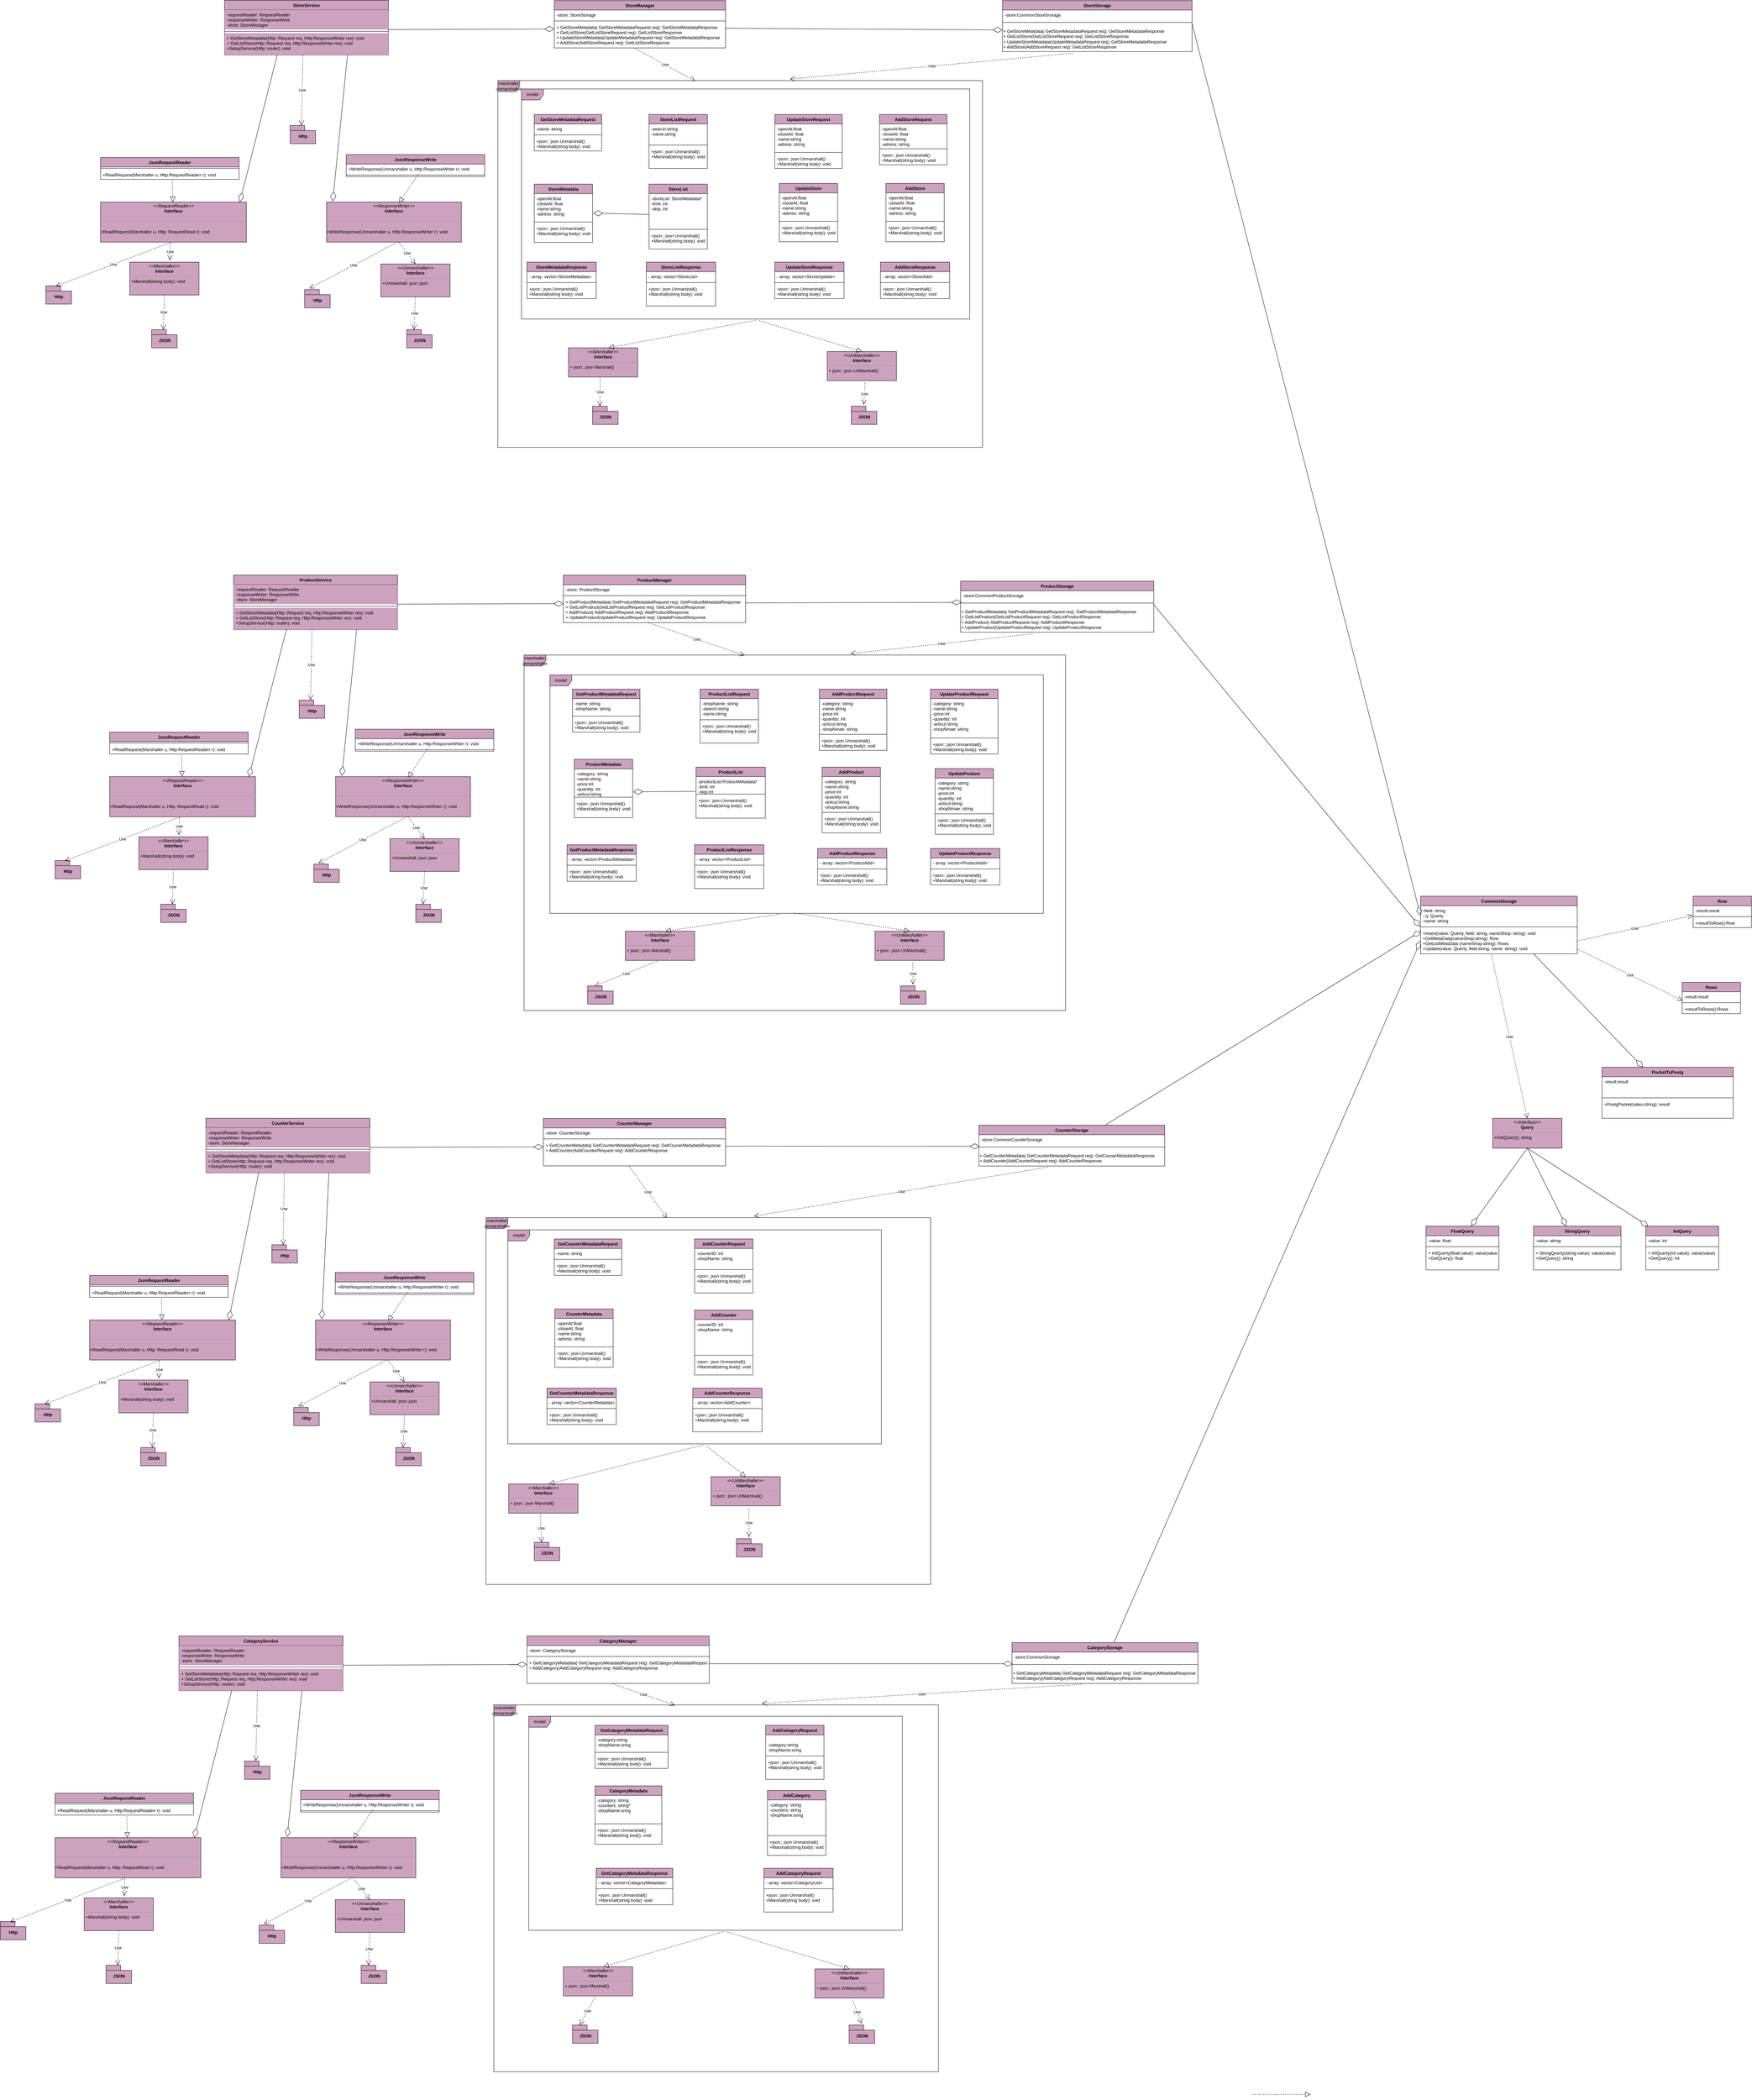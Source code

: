 <mxfile version="12.3.2" type="device" pages="1"><diagram id="R8JSsFLILSjtJ7FqXd4t" name="Page-1"><mxGraphModel dx="2417" dy="816" grid="1" gridSize="10" guides="1" tooltips="1" connect="1" arrows="1" fold="1" page="1" pageScale="1" pageWidth="827" pageHeight="1169" math="0" shadow="0"><root><mxCell id="0"/><mxCell id="1" parent="0"/><mxCell id="sIuS2oSoSICisf6-PUFF-1" value="StoreService" style="swimlane;fontStyle=1;align=center;verticalAlign=top;childLayout=stackLayout;horizontal=1;startSize=26;horizontalStack=0;resizeParent=1;resizeParentMax=0;resizeLast=0;collapsible=1;marginBottom=0;fillColor=#CDA2BE;" parent="1" vertex="1"><mxGeometry x="-190" y="667" width="450" height="150" as="geometry"><mxRectangle x="300" y="620" width="110" height="26" as="alternateBounds"/></mxGeometry></mxCell><mxCell id="sIuS2oSoSICisf6-PUFF-2" value="-requestReader: RequestReader&#10;-responseWriter: ResponseWrite&#10;-store: StoreManager" style="text;strokeColor=none;fillColor=#CDA2BE;align=left;verticalAlign=top;spacingLeft=4;spacingRight=4;overflow=hidden;rotatable=0;points=[[0,0.5],[1,0.5]];portConstraint=eastwest;" parent="sIuS2oSoSICisf6-PUFF-1" vertex="1"><mxGeometry y="26" width="450" height="54" as="geometry"/></mxCell><mxCell id="sIuS2oSoSICisf6-PUFF-3" value="" style="line;strokeWidth=1;fillColor=#CDA2BE;align=left;verticalAlign=middle;spacingTop=-1;spacingLeft=3;spacingRight=3;rotatable=0;labelPosition=right;points=[];portConstraint=eastwest;" parent="sIuS2oSoSICisf6-PUFF-1" vertex="1"><mxGeometry y="80" width="450" height="10" as="geometry"/></mxCell><mxCell id="sIuS2oSoSICisf6-PUFF-18" value="+ GetStoreMetadata(Http::Request req, Http:ResponseWriter res): void&#10;+ GetListStore(Http::Request req, Http:ResponseWriter res): void&#10;+SetupService(Http: router): void" style="text;strokeColor=none;fillColor=#CDA2BE;align=left;verticalAlign=top;spacingLeft=4;spacingRight=4;overflow=hidden;rotatable=0;points=[[0,0.5],[1,0.5]];portConstraint=eastwest;" parent="sIuS2oSoSICisf6-PUFF-1" vertex="1"><mxGeometry y="90" width="450" height="60" as="geometry"/></mxCell><mxCell id="sIuS2oSoSICisf6-PUFF-19" value="Http" style="shape=folder;fontStyle=1;spacingTop=10;tabWidth=40;tabHeight=14;tabPosition=left;html=1;fillColor=#CDA2BE;" parent="1" vertex="1"><mxGeometry x="-10" y="1010" width="70" height="50" as="geometry"/></mxCell><mxCell id="sIuS2oSoSICisf6-PUFF-20" value="JsonResponseWrite" style="swimlane;fontStyle=1;align=center;verticalAlign=top;childLayout=stackLayout;horizontal=1;startSize=26;horizontalStack=0;resizeParent=1;resizeParentMax=0;resizeLast=0;collapsible=1;marginBottom=0;fillColor=#CDA2BE;" parent="1" vertex="1"><mxGeometry x="144" y="1090" width="380" height="60" as="geometry"/></mxCell><mxCell id="sIuS2oSoSICisf6-PUFF-23" value="+WriteResponse(Unmarshaller u, Http:ResponseWriter r): void" style="text;strokeColor=none;fillColor=none;align=left;verticalAlign=top;spacingLeft=4;spacingRight=4;overflow=hidden;rotatable=0;points=[[0,0.5],[1,0.5]];portConstraint=eastwest;" parent="sIuS2oSoSICisf6-PUFF-20" vertex="1"><mxGeometry y="26" width="380" height="26" as="geometry"/></mxCell><mxCell id="sIuS2oSoSICisf6-PUFF-22" value="" style="line;strokeWidth=1;fillColor=none;align=left;verticalAlign=middle;spacingTop=-1;spacingLeft=3;spacingRight=3;rotatable=0;labelPosition=right;points=[];portConstraint=eastwest;" parent="sIuS2oSoSICisf6-PUFF-20" vertex="1"><mxGeometry y="52" width="380" height="8" as="geometry"/></mxCell><mxCell id="sIuS2oSoSICisf6-PUFF-24" value="JsonRequestReader" style="swimlane;fontStyle=1;align=center;verticalAlign=top;childLayout=stackLayout;horizontal=1;startSize=26;horizontalStack=0;resizeParent=1;resizeParentMax=0;resizeLast=0;collapsible=1;marginBottom=0;fillColor=#CDA2BE;" parent="1" vertex="1"><mxGeometry x="-530" y="1098" width="380" height="60" as="geometry"/></mxCell><mxCell id="sIuS2oSoSICisf6-PUFF-26" value="" style="line;strokeWidth=1;fillColor=none;align=left;verticalAlign=middle;spacingTop=-1;spacingLeft=3;spacingRight=3;rotatable=0;labelPosition=right;points=[];portConstraint=eastwest;" parent="sIuS2oSoSICisf6-PUFF-24" vertex="1"><mxGeometry y="26" width="380" height="8" as="geometry"/></mxCell><mxCell id="sIuS2oSoSICisf6-PUFF-27" value="+ReadRequest(Marshaller u, Http:RequestReaderr r): void" style="text;strokeColor=none;fillColor=none;align=left;verticalAlign=top;spacingLeft=4;spacingRight=4;overflow=hidden;rotatable=0;points=[[0,0.5],[1,0.5]];portConstraint=eastwest;" parent="sIuS2oSoSICisf6-PUFF-24" vertex="1"><mxGeometry y="34" width="380" height="26" as="geometry"/></mxCell><mxCell id="sIuS2oSoSICisf6-PUFF-30" value="&lt;p style=&quot;margin: 0px ; margin-top: 4px ; text-align: center&quot;&gt;&lt;i&gt;&amp;lt;&amp;lt;ResponseWriter&amp;gt;&amp;gt;&lt;/i&gt;&lt;br&gt;&lt;b&gt;Interface&lt;/b&gt;&lt;/p&gt;&lt;p style=&quot;margin: 0px ; margin-left: 4px&quot;&gt;&lt;br&gt;&lt;/p&gt;&lt;hr size=&quot;1&quot;&gt;&lt;p style=&quot;margin: 0px ; margin-left: 4px&quot;&gt;&lt;br&gt;&lt;/p&gt;+WriteResponse(Unmarshaller u, Http:ResponseWriter r): void" style="verticalAlign=top;align=left;overflow=fill;fontSize=12;fontFamily=Helvetica;html=1;fillColor=#CDA2BE;" parent="1" vertex="1"><mxGeometry x="90" y="1220" width="370" height="110" as="geometry"/></mxCell><mxCell id="sIuS2oSoSICisf6-PUFF-31" value="&lt;p style=&quot;margin: 0px ; margin-top: 4px ; text-align: center&quot;&gt;&lt;i&gt;&amp;lt;&amp;lt;Marshaller&amp;gt;&amp;gt;&lt;/i&gt;&lt;br&gt;&lt;b&gt;Interface&lt;/b&gt;&lt;/p&gt;&lt;hr size=&quot;1&quot;&gt;&lt;p style=&quot;margin: 0px ; margin-left: 4px&quot;&gt;+Marshall(string body): void&lt;/p&gt;&lt;p style=&quot;margin: 0px ; margin-left: 4px&quot;&gt;&lt;br&gt;&lt;/p&gt;" style="verticalAlign=top;align=left;overflow=fill;fontSize=12;fontFamily=Helvetica;html=1;fillColor=#CDA2BE;" parent="1" vertex="1"><mxGeometry x="-450" y="1385" width="190" height="90" as="geometry"/></mxCell><mxCell id="sIuS2oSoSICisf6-PUFF-34" value="Http" style="shape=folder;fontStyle=1;spacingTop=10;tabWidth=40;tabHeight=14;tabPosition=left;html=1;fillColor=#CDA2BE;" parent="1" vertex="1"><mxGeometry x="-680" y="1450" width="70" height="50" as="geometry"/></mxCell><mxCell id="sIuS2oSoSICisf6-PUFF-35" value="&lt;p style=&quot;margin: 0px ; margin-top: 4px ; text-align: center&quot;&gt;&lt;i&gt;&amp;lt;&amp;lt;RequestReader&amp;gt;&amp;gt;&lt;/i&gt;&lt;br&gt;&lt;b&gt;Interface&lt;/b&gt;&lt;/p&gt;&lt;p style=&quot;margin: 0px ; margin-left: 4px&quot;&gt;&lt;br&gt;&lt;/p&gt;&lt;hr size=&quot;1&quot;&gt;&lt;p style=&quot;margin: 0px ; margin-left: 4px&quot;&gt;&lt;br&gt;&lt;/p&gt;+ReadRequest(Marshaller u, Http: RequestRead r): void" style="verticalAlign=top;align=left;overflow=fill;fontSize=12;fontFamily=Helvetica;html=1;fillColor=#CDA2BE;" parent="1" vertex="1"><mxGeometry x="-530" y="1220" width="400" height="110" as="geometry"/></mxCell><mxCell id="sIuS2oSoSICisf6-PUFF-37" value="JSON" style="shape=folder;fontStyle=1;spacingTop=10;tabWidth=40;tabHeight=14;tabPosition=left;html=1;fillColor=#CDA2BE;" parent="1" vertex="1"><mxGeometry x="-390" y="1570" width="70" height="50" as="geometry"/></mxCell><mxCell id="sIuS2oSoSICisf6-PUFF-38" value="Http" style="shape=folder;fontStyle=1;spacingTop=10;tabWidth=40;tabHeight=14;tabPosition=left;html=1;fillColor=#CDA2BE;" parent="1" vertex="1"><mxGeometry x="30" y="1460" width="70" height="50" as="geometry"/></mxCell><mxCell id="sIuS2oSoSICisf6-PUFF-39" value="JSON" style="shape=folder;fontStyle=1;spacingTop=10;tabWidth=40;tabHeight=14;tabPosition=left;html=1;fillColor=#CDA2BE;" parent="1" vertex="1"><mxGeometry x="310" y="1570" width="70" height="50" as="geometry"/></mxCell><mxCell id="sIuS2oSoSICisf6-PUFF-40" value="&lt;p style=&quot;margin: 0px ; margin-top: 4px ; text-align: center&quot;&gt;&lt;i&gt;&amp;lt;&amp;lt;Unmarshaller&amp;gt;&amp;gt;&lt;/i&gt;&lt;br&gt;&lt;b&gt;Interface&lt;/b&gt;&lt;/p&gt;&lt;hr size=&quot;1&quot;&gt;&lt;p style=&quot;margin: 0px ; margin-left: 4px&quot;&gt;+Unmarshall: json::json&lt;/p&gt;&lt;p style=&quot;margin: 0px ; margin-left: 4px&quot;&gt;&lt;br&gt;&lt;/p&gt;" style="verticalAlign=top;align=left;overflow=fill;fontSize=12;fontFamily=Helvetica;html=1;fillColor=#CDA2BE;" parent="1" vertex="1"><mxGeometry x="239" y="1390" width="190" height="90" as="geometry"/></mxCell><mxCell id="sIuS2oSoSICisf6-PUFF-42" value="Use" style="endArrow=open;endSize=12;dashed=1;html=1;exitX=0.478;exitY=1;exitDx=0;exitDy=0;exitPerimeter=0;entryX=0.443;entryY=0;entryDx=0;entryDy=0;entryPerimeter=0;" parent="1" source="sIuS2oSoSICisf6-PUFF-18" target="sIuS2oSoSICisf6-PUFF-19" edge="1"><mxGeometry width="160" relative="1" as="geometry"><mxPoint x="-670" y="1640" as="sourcePoint"/><mxPoint x="-510" y="1640" as="targetPoint"/></mxGeometry></mxCell><mxCell id="sIuS2oSoSICisf6-PUFF-43" value="" style="endArrow=diamondThin;endFill=0;endSize=24;html=1;exitX=0.75;exitY=1;exitDx=0;exitDy=0;entryX=0.046;entryY=-0.018;entryDx=0;entryDy=0;entryPerimeter=0;" parent="1" source="sIuS2oSoSICisf6-PUFF-1" target="sIuS2oSoSICisf6-PUFF-30" edge="1"><mxGeometry width="160" relative="1" as="geometry"><mxPoint x="-670" y="1640" as="sourcePoint"/><mxPoint x="-510" y="1640" as="targetPoint"/></mxGeometry></mxCell><mxCell id="sIuS2oSoSICisf6-PUFF-44" value="" style="endArrow=diamondThin;endFill=0;endSize=24;html=1;entryX=0.955;entryY=0;entryDx=0;entryDy=0;entryPerimeter=0;exitX=0.322;exitY=0.983;exitDx=0;exitDy=0;exitPerimeter=0;" parent="1" source="sIuS2oSoSICisf6-PUFF-18" target="sIuS2oSoSICisf6-PUFF-35" edge="1"><mxGeometry width="160" relative="1" as="geometry"><mxPoint x="-90" y="890" as="sourcePoint"/><mxPoint x="-510" y="1690" as="targetPoint"/></mxGeometry></mxCell><mxCell id="sIuS2oSoSICisf6-PUFF-45" value="" style="endArrow=block;dashed=1;endFill=0;endSize=12;html=1;exitX=0.518;exitY=1.115;exitDx=0;exitDy=0;exitPerimeter=0;" parent="1" source="sIuS2oSoSICisf6-PUFF-27" target="sIuS2oSoSICisf6-PUFF-35" edge="1"><mxGeometry width="160" relative="1" as="geometry"><mxPoint x="-670" y="1640" as="sourcePoint"/><mxPoint x="-510" y="1640" as="targetPoint"/></mxGeometry></mxCell><mxCell id="sIuS2oSoSICisf6-PUFF-46" value="" style="endArrow=block;dashed=1;endFill=0;endSize=12;html=1;exitX=0.521;exitY=1.038;exitDx=0;exitDy=0;exitPerimeter=0;entryX=0.538;entryY=0.018;entryDx=0;entryDy=0;entryPerimeter=0;" parent="1" source="sIuS2oSoSICisf6-PUFF-23" target="sIuS2oSoSICisf6-PUFF-30" edge="1"><mxGeometry width="160" relative="1" as="geometry"><mxPoint x="-670" y="1680" as="sourcePoint"/><mxPoint x="-510" y="1680" as="targetPoint"/></mxGeometry></mxCell><mxCell id="sIuS2oSoSICisf6-PUFF-47" value="Use" style="endArrow=open;endSize=12;dashed=1;html=1;exitX=0.478;exitY=1.027;exitDx=0;exitDy=0;exitPerimeter=0;entryX=0.579;entryY=-0.056;entryDx=0;entryDy=0;entryPerimeter=0;" parent="1" source="sIuS2oSoSICisf6-PUFF-35" target="sIuS2oSoSICisf6-PUFF-31" edge="1"><mxGeometry width="160" relative="1" as="geometry"><mxPoint x="-670" y="1640" as="sourcePoint"/><mxPoint x="-510" y="1640" as="targetPoint"/></mxGeometry></mxCell><mxCell id="sIuS2oSoSICisf6-PUFF-48" value="Use" style="endArrow=open;endSize=12;dashed=1;html=1;exitX=0.48;exitY=1.009;exitDx=0;exitDy=0;exitPerimeter=0;entryX=0.386;entryY=0.02;entryDx=0;entryDy=0;entryPerimeter=0;" parent="1" source="sIuS2oSoSICisf6-PUFF-35" target="sIuS2oSoSICisf6-PUFF-34" edge="1"><mxGeometry width="160" relative="1" as="geometry"><mxPoint x="-670" y="1680" as="sourcePoint"/><mxPoint x="-510" y="1680" as="targetPoint"/></mxGeometry></mxCell><mxCell id="sIuS2oSoSICisf6-PUFF-49" value="Use" style="endArrow=open;endSize=12;dashed=1;html=1;exitX=0.5;exitY=1;exitDx=0;exitDy=0;entryX=0.457;entryY=0;entryDx=0;entryDy=0;entryPerimeter=0;" parent="1" source="sIuS2oSoSICisf6-PUFF-31" target="sIuS2oSoSICisf6-PUFF-37" edge="1"><mxGeometry width="160" relative="1" as="geometry"><mxPoint x="-670" y="1640" as="sourcePoint"/><mxPoint x="-355" y="1560" as="targetPoint"/></mxGeometry></mxCell><mxCell id="sIuS2oSoSICisf6-PUFF-52" value="Use" style="endArrow=open;endSize=12;dashed=1;html=1;exitX=0.538;exitY=1.009;exitDx=0;exitDy=0;exitPerimeter=0;entryX=0.5;entryY=0;entryDx=0;entryDy=0;" parent="1" source="sIuS2oSoSICisf6-PUFF-30" target="sIuS2oSoSICisf6-PUFF-40" edge="1"><mxGeometry width="160" relative="1" as="geometry"><mxPoint x="-670" y="1640" as="sourcePoint"/><mxPoint x="-510" y="1640" as="targetPoint"/></mxGeometry></mxCell><mxCell id="sIuS2oSoSICisf6-PUFF-53" value="Use" style="endArrow=open;endSize=12;dashed=1;html=1;exitX=0.5;exitY=1;exitDx=0;exitDy=0;" parent="1" source="sIuS2oSoSICisf6-PUFF-40" edge="1"><mxGeometry width="160" relative="1" as="geometry"><mxPoint x="-670" y="1680" as="sourcePoint"/><mxPoint x="330" y="1570" as="targetPoint"/></mxGeometry></mxCell><mxCell id="sIuS2oSoSICisf6-PUFF-54" value="Use" style="endArrow=open;endSize=12;dashed=1;html=1;exitX=0.527;exitY=1;exitDx=0;exitDy=0;exitPerimeter=0;entryX=0.186;entryY=-0.06;entryDx=0;entryDy=0;entryPerimeter=0;" parent="1" source="sIuS2oSoSICisf6-PUFF-30" target="sIuS2oSoSICisf6-PUFF-38" edge="1"><mxGeometry width="160" relative="1" as="geometry"><mxPoint x="-670" y="1640" as="sourcePoint"/><mxPoint x="-510" y="1640" as="targetPoint"/></mxGeometry></mxCell><mxCell id="sIuS2oSoSICisf6-PUFF-55" value="StoreManager" style="swimlane;fontStyle=1;align=center;verticalAlign=top;childLayout=stackLayout;horizontal=1;startSize=26;horizontalStack=0;resizeParent=1;resizeParentMax=0;resizeLast=0;collapsible=1;marginBottom=0;fillColor=#CDA2BE;" parent="1" vertex="1"><mxGeometry x="715" y="667.5" width="470" height="130" as="geometry"/></mxCell><mxCell id="sIuS2oSoSICisf6-PUFF-56" value="-store: StoreStorage" style="text;strokeColor=none;fillColor=none;align=left;verticalAlign=top;spacingLeft=4;spacingRight=4;overflow=hidden;rotatable=0;points=[[0,0.5],[1,0.5]];portConstraint=eastwest;" parent="sIuS2oSoSICisf6-PUFF-55" vertex="1"><mxGeometry y="26" width="470" height="26" as="geometry"/></mxCell><mxCell id="sIuS2oSoSICisf6-PUFF-57" value="" style="line;strokeWidth=1;fillColor=none;align=left;verticalAlign=middle;spacingTop=-1;spacingLeft=3;spacingRight=3;rotatable=0;labelPosition=right;points=[];portConstraint=eastwest;" parent="sIuS2oSoSICisf6-PUFF-55" vertex="1"><mxGeometry y="52" width="470" height="8" as="geometry"/></mxCell><mxCell id="sIuS2oSoSICisf6-PUFF-58" value="+ GetStoreMetadata( GetStoreMetadataRequest req): GetStoreMetadataResponse&#10;+ GetListStore(GetListStoreRequest req): GetListStoreResponse&#10;+ UpdateStoreMetadata(UpdateMetadataRequest req): GetStoreMetadataResponse&#10;+ AddStore(AddStoreRequest req): GetListStoreResponse" style="text;strokeColor=none;fillColor=none;align=left;verticalAlign=top;spacingLeft=4;spacingRight=4;overflow=hidden;rotatable=0;points=[[0,0.5],[1,0.5]];portConstraint=eastwest;" parent="sIuS2oSoSICisf6-PUFF-55" vertex="1"><mxGeometry y="60" width="470" height="70" as="geometry"/></mxCell><mxCell id="sIuS2oSoSICisf6-PUFF-59" value="StoreStorage" style="swimlane;fontStyle=1;align=center;verticalAlign=top;childLayout=stackLayout;horizontal=1;startSize=26;horizontalStack=0;resizeParent=1;resizeParentMax=0;resizeLast=0;collapsible=1;marginBottom=0;fillColor=#CDA2BE;" parent="1" vertex="1"><mxGeometry x="1945" y="667.5" width="520" height="140" as="geometry"/></mxCell><mxCell id="sIuS2oSoSICisf6-PUFF-60" value="-store:CommonStoreSrorage" style="text;strokeColor=none;fillColor=none;align=left;verticalAlign=top;spacingLeft=4;spacingRight=4;overflow=hidden;rotatable=0;points=[[0,0.5],[1,0.5]];portConstraint=eastwest;" parent="sIuS2oSoSICisf6-PUFF-59" vertex="1"><mxGeometry y="26" width="520" height="24" as="geometry"/></mxCell><mxCell id="sIuS2oSoSICisf6-PUFF-61" value="" style="line;strokeWidth=1;fillColor=none;align=left;verticalAlign=middle;spacingTop=-1;spacingLeft=3;spacingRight=3;rotatable=0;labelPosition=right;points=[];portConstraint=eastwest;" parent="sIuS2oSoSICisf6-PUFF-59" vertex="1"><mxGeometry y="50" width="520" height="20" as="geometry"/></mxCell><mxCell id="sIuS2oSoSICisf6-PUFF-168" value="+ GetStoreMetadata(&amp;nbsp;GetStoreMetadataRequest req): GetStoreMetadataResponse&lt;br style=&quot;padding: 0px ; margin: 0px&quot;&gt;+ GetListStore(GetListStoreRequest req): GetListStoreResponse&lt;br style=&quot;padding: 0px ; margin: 0px&quot;&gt;+ UpdateStoreMetadata(UpdateMetadataRequest req): GetStoreMetadataResponse&lt;br style=&quot;padding: 0px ; margin: 0px&quot;&gt;+ AddStore(AddStoreRequest req): GetListStoreResponse" style="text;html=1;" parent="sIuS2oSoSICisf6-PUFF-59" vertex="1"><mxGeometry y="70" width="520" height="70" as="geometry"/></mxCell><mxCell id="sIuS2oSoSICisf6-PUFF-63" value="GetStoreMetadataRequest" style="swimlane;fontStyle=1;align=center;verticalAlign=top;childLayout=stackLayout;horizontal=1;startSize=26;horizontalStack=0;resizeParent=1;resizeParentMax=0;resizeLast=0;collapsible=1;marginBottom=0;fillColor=#CDA2BE;" parent="1" vertex="1"><mxGeometry x="660" y="980" width="185" height="100" as="geometry"/></mxCell><mxCell id="sIuS2oSoSICisf6-PUFF-64" value="-name: string&#10;" style="text;strokeColor=none;fillColor=none;align=left;verticalAlign=top;spacingLeft=4;spacingRight=4;overflow=hidden;rotatable=0;points=[[0,0.5],[1,0.5]];portConstraint=eastwest;" parent="sIuS2oSoSICisf6-PUFF-63" vertex="1"><mxGeometry y="26" width="185" height="26" as="geometry"/></mxCell><mxCell id="sIuS2oSoSICisf6-PUFF-65" value="" style="line;strokeWidth=1;fillColor=none;align=left;verticalAlign=middle;spacingTop=-1;spacingLeft=3;spacingRight=3;rotatable=0;labelPosition=right;points=[];portConstraint=eastwest;" parent="sIuS2oSoSICisf6-PUFF-63" vertex="1"><mxGeometry y="52" width="185" height="8" as="geometry"/></mxCell><mxCell id="sIuS2oSoSICisf6-PUFF-66" value="+json:: json Unmarshall()&#10;+Marshall(string body): void" style="text;strokeColor=none;fillColor=none;align=left;verticalAlign=top;spacingLeft=4;spacingRight=4;overflow=hidden;rotatable=0;points=[[0,0.5],[1,0.5]];portConstraint=eastwest;" parent="sIuS2oSoSICisf6-PUFF-63" vertex="1"><mxGeometry y="60" width="185" height="40" as="geometry"/></mxCell><mxCell id="sIuS2oSoSICisf6-PUFF-71" value="StoreMetadata" style="swimlane;fontStyle=1;align=center;verticalAlign=top;childLayout=stackLayout;horizontal=1;startSize=26;horizontalStack=0;resizeParent=1;resizeParentMax=0;resizeLast=0;collapsible=1;marginBottom=0;fillColor=#CDA2BE;" parent="1" vertex="1"><mxGeometry x="660" y="1171" width="160" height="160" as="geometry"/></mxCell><mxCell id="sIuS2oSoSICisf6-PUFF-72" value="-openAt:float&#10;-closeAt: float&#10;-name:string&#10;-adress: string" style="text;strokeColor=none;fillColor=none;align=left;verticalAlign=top;spacingLeft=4;spacingRight=4;overflow=hidden;rotatable=0;points=[[0,0.5],[1,0.5]];portConstraint=eastwest;" parent="sIuS2oSoSICisf6-PUFF-71" vertex="1"><mxGeometry y="26" width="160" height="74" as="geometry"/></mxCell><mxCell id="sIuS2oSoSICisf6-PUFF-73" value="" style="line;strokeWidth=1;fillColor=none;align=left;verticalAlign=middle;spacingTop=-1;spacingLeft=3;spacingRight=3;rotatable=0;labelPosition=right;points=[];portConstraint=eastwest;" parent="sIuS2oSoSICisf6-PUFF-71" vertex="1"><mxGeometry y="100" width="160" height="8" as="geometry"/></mxCell><mxCell id="sIuS2oSoSICisf6-PUFF-74" value="+json:: json Unmarshall()&#10;+Marshall(string body): void" style="text;strokeColor=none;fillColor=none;align=left;verticalAlign=top;spacingLeft=4;spacingRight=4;overflow=hidden;rotatable=0;points=[[0,0.5],[1,0.5]];portConstraint=eastwest;" parent="sIuS2oSoSICisf6-PUFF-71" vertex="1"><mxGeometry y="108" width="160" height="52" as="geometry"/></mxCell><mxCell id="sIuS2oSoSICisf6-PUFF-75" value="StoreMetadataResponse" style="swimlane;fontStyle=1;align=center;verticalAlign=top;childLayout=stackLayout;horizontal=1;startSize=26;horizontalStack=0;resizeParent=1;resizeParentMax=0;resizeLast=0;collapsible=1;marginBottom=0;fillColor=#CDA2BE;" parent="1" vertex="1"><mxGeometry x="640" y="1385" width="190" height="100" as="geometry"/></mxCell><mxCell id="sIuS2oSoSICisf6-PUFF-76" value="- array: vector&lt;StroreMetadata&gt;" style="text;strokeColor=none;fillColor=none;align=left;verticalAlign=top;spacingLeft=4;spacingRight=4;overflow=hidden;rotatable=0;points=[[0,0.5],[1,0.5]];portConstraint=eastwest;" parent="sIuS2oSoSICisf6-PUFF-75" vertex="1"><mxGeometry y="26" width="190" height="26" as="geometry"/></mxCell><mxCell id="sIuS2oSoSICisf6-PUFF-77" value="" style="line;strokeWidth=1;fillColor=none;align=left;verticalAlign=middle;spacingTop=-1;spacingLeft=3;spacingRight=3;rotatable=0;labelPosition=right;points=[];portConstraint=eastwest;" parent="sIuS2oSoSICisf6-PUFF-75" vertex="1"><mxGeometry y="52" width="190" height="8" as="geometry"/></mxCell><mxCell id="sIuS2oSoSICisf6-PUFF-78" value="+json:: json Unmarshall()&#10;+Marshall(string body): void" style="text;strokeColor=none;fillColor=none;align=left;verticalAlign=top;spacingLeft=4;spacingRight=4;overflow=hidden;rotatable=0;points=[[0,0.5],[1,0.5]];portConstraint=eastwest;" parent="sIuS2oSoSICisf6-PUFF-75" vertex="1"><mxGeometry y="60" width="190" height="40" as="geometry"/></mxCell><mxCell id="sIuS2oSoSICisf6-PUFF-87" value="&lt;p style=&quot;margin: 0px ; margin-top: 4px ; text-align: center&quot;&gt;&lt;i&gt;&amp;lt;&amp;lt;Marshaller&amp;gt;&amp;gt;&lt;/i&gt;&lt;br&gt;&lt;b&gt;Interface&lt;/b&gt;&lt;/p&gt;&lt;hr size=&quot;1&quot;&gt;&lt;p style=&quot;margin: 0px ; margin-left: 4px&quot;&gt;+ json:: json Marshall()&lt;/p&gt;" style="verticalAlign=top;align=left;overflow=fill;fontSize=12;fontFamily=Helvetica;html=1;fillColor=#CDA2BE;" parent="1" vertex="1"><mxGeometry x="754" y="1620" width="190" height="80" as="geometry"/></mxCell><mxCell id="sIuS2oSoSICisf6-PUFF-88" value="&lt;p style=&quot;margin: 0px ; margin-top: 4px ; text-align: center&quot;&gt;&lt;i&gt;&amp;lt;&amp;lt;UnMarshaller&amp;gt;&amp;gt;&lt;/i&gt;&lt;br&gt;&lt;b&gt;Interface&lt;/b&gt;&lt;/p&gt;&lt;hr size=&quot;1&quot;&gt;&lt;p style=&quot;margin: 0px ; margin-left: 4px&quot;&gt;+ json:: json UnMarshall()&lt;br&gt;&lt;/p&gt;" style="verticalAlign=top;align=left;overflow=fill;fontSize=12;fontFamily=Helvetica;html=1;fillColor=#CDA2BE;" parent="1" vertex="1"><mxGeometry x="1464" y="1630" width="190" height="80" as="geometry"/></mxCell><mxCell id="sIuS2oSoSICisf6-PUFF-89" value="JSON" style="shape=folder;fontStyle=1;spacingTop=10;tabWidth=40;tabHeight=14;tabPosition=left;html=1;fillColor=#CDA2BE;" parent="1" vertex="1"><mxGeometry x="1530" y="1780" width="70" height="50" as="geometry"/></mxCell><mxCell id="sIuS2oSoSICisf6-PUFF-90" value="JSON" style="shape=folder;fontStyle=1;spacingTop=10;tabWidth=40;tabHeight=14;tabPosition=left;html=1;fillColor=#CDA2BE;" parent="1" vertex="1"><mxGeometry x="820" y="1780" width="70" height="50" as="geometry"/></mxCell><mxCell id="sIuS2oSoSICisf6-PUFF-91" value="" style="endArrow=diamondThin;endFill=0;endSize=24;html=1;exitX=0.998;exitY=1;exitDx=0;exitDy=0;exitPerimeter=0;entryX=0;entryY=0.257;entryDx=0;entryDy=0;entryPerimeter=0;" parent="1" source="sIuS2oSoSICisf6-PUFF-2" target="sIuS2oSoSICisf6-PUFF-58" edge="1"><mxGeometry width="160" relative="1" as="geometry"><mxPoint x="230" y="817" as="sourcePoint"/><mxPoint x="-160" y="1900" as="targetPoint"/></mxGeometry></mxCell><mxCell id="sIuS2oSoSICisf6-PUFF-92" value="" style="endArrow=diamondThin;endFill=0;endSize=24;html=1;exitX=0.998;exitY=0.229;exitDx=0;exitDy=0;exitPerimeter=0;" parent="1" source="sIuS2oSoSICisf6-PUFF-58" edge="1"><mxGeometry width="160" relative="1" as="geometry"><mxPoint x="234.1" y="830" as="sourcePoint"/><mxPoint x="1945" y="748" as="targetPoint"/></mxGeometry></mxCell><mxCell id="sIuS2oSoSICisf6-PUFF-93" value="model" style="shape=umlFrame;whiteSpace=wrap;html=1;fillColor=#CDA2BE;" parent="1" vertex="1"><mxGeometry x="625" y="910" width="1230" height="631" as="geometry"/></mxCell><mxCell id="sIuS2oSoSICisf6-PUFF-94" value="marshaller&lt;br&gt;unmarshaller" style="shape=umlFrame;whiteSpace=wrap;html=1;fillColor=#CDA2BE;" parent="1" vertex="1"><mxGeometry x="560" y="887" width="1330" height="1006" as="geometry"/></mxCell><mxCell id="sIuS2oSoSICisf6-PUFF-95" value="Use" style="endArrow=open;endSize=12;dashed=1;html=1;exitX=0.47;exitY=1.014;exitDx=0;exitDy=0;exitPerimeter=0;entryX=0.407;entryY=0.001;entryDx=0;entryDy=0;entryPerimeter=0;" parent="1" source="sIuS2oSoSICisf6-PUFF-58" target="sIuS2oSoSICisf6-PUFF-94" edge="1"><mxGeometry width="160" relative="1" as="geometry"><mxPoint x="745" y="910.5" as="sourcePoint"/><mxPoint x="905" y="910.5" as="targetPoint"/></mxGeometry></mxCell><mxCell id="sIuS2oSoSICisf6-PUFF-97" value="Use" style="endArrow=open;endSize=12;dashed=1;html=1;exitX=0.373;exitY=1.062;exitDx=0;exitDy=0;exitPerimeter=0;entryX=0.603;entryY=-0.004;entryDx=0;entryDy=0;entryPerimeter=0;" parent="1" source="sIuS2oSoSICisf6-PUFF-168" target="sIuS2oSoSICisf6-PUFF-94" edge="1"><mxGeometry width="160" relative="1" as="geometry"><mxPoint x="1474" y="790.3" as="sourcePoint"/><mxPoint x="920.02" y="960.94" as="targetPoint"/></mxGeometry></mxCell><mxCell id="sIuS2oSoSICisf6-PUFF-99" value="Use" style="endArrow=open;endSize=12;dashed=1;html=1;exitX=0.458;exitY=1.025;exitDx=0;exitDy=0;exitPerimeter=0;entryX=0;entryY=0;entryDx=20;entryDy=0;entryPerimeter=0;" parent="1" source="sIuS2oSoSICisf6-PUFF-87" target="sIuS2oSoSICisf6-PUFF-90" edge="1"><mxGeometry width="160" relative="1" as="geometry"><mxPoint x="240" y="1930" as="sourcePoint"/><mxPoint x="400" y="1930" as="targetPoint"/></mxGeometry></mxCell><mxCell id="sIuS2oSoSICisf6-PUFF-100" value="Use" style="endArrow=open;endSize=12;dashed=1;html=1;exitX=0.547;exitY=1.075;exitDx=0;exitDy=0;exitPerimeter=0;entryX=0.486;entryY=-0.08;entryDx=0;entryDy=0;entryPerimeter=0;" parent="1" source="sIuS2oSoSICisf6-PUFF-88" target="sIuS2oSoSICisf6-PUFF-89" edge="1"><mxGeometry width="160" relative="1" as="geometry"><mxPoint x="240" y="1970" as="sourcePoint"/><mxPoint x="400" y="1970" as="targetPoint"/></mxGeometry></mxCell><mxCell id="sIuS2oSoSICisf6-PUFF-101" value="" style="endArrow=block;dashed=1;endFill=0;endSize=12;html=1;exitX=0.523;exitY=1.005;exitDx=0;exitDy=0;exitPerimeter=0;entryX=0.579;entryY=0;entryDx=0;entryDy=0;entryPerimeter=0;" parent="1" source="sIuS2oSoSICisf6-PUFF-93" target="sIuS2oSoSICisf6-PUFF-87" edge="1"><mxGeometry width="160" relative="1" as="geometry"><mxPoint x="240" y="1930" as="sourcePoint"/><mxPoint x="400" y="1930" as="targetPoint"/></mxGeometry></mxCell><mxCell id="sIuS2oSoSICisf6-PUFF-102" value="" style="endArrow=block;dashed=1;endFill=0;endSize=12;html=1;exitX=0.53;exitY=1.007;exitDx=0;exitDy=0;exitPerimeter=0;entryX=0.5;entryY=0;entryDx=0;entryDy=0;" parent="1" source="sIuS2oSoSICisf6-PUFF-93" target="sIuS2oSoSICisf6-PUFF-88" edge="1"><mxGeometry width="160" relative="1" as="geometry"><mxPoint x="240" y="1970" as="sourcePoint"/><mxPoint x="400" y="1970" as="targetPoint"/></mxGeometry></mxCell><mxCell id="sIuS2oSoSICisf6-PUFF-147" value="StoreListRequest" style="swimlane;fontStyle=1;align=center;verticalAlign=top;childLayout=stackLayout;horizontal=1;startSize=26;horizontalStack=0;resizeParent=1;resizeParentMax=0;resizeLast=0;collapsible=1;marginBottom=0;fillColor=#CDA2BE;" parent="1" vertex="1"><mxGeometry x="975" y="980" width="160" height="148" as="geometry"/></mxCell><mxCell id="sIuS2oSoSICisf6-PUFF-148" value="-search:string&#10;-name:string" style="text;strokeColor=none;fillColor=none;align=left;verticalAlign=top;spacingLeft=4;spacingRight=4;overflow=hidden;rotatable=0;points=[[0,0.5],[1,0.5]];portConstraint=eastwest;" parent="sIuS2oSoSICisf6-PUFF-147" vertex="1"><mxGeometry y="26" width="160" height="54" as="geometry"/></mxCell><mxCell id="sIuS2oSoSICisf6-PUFF-149" value="" style="line;strokeWidth=1;fillColor=none;align=left;verticalAlign=middle;spacingTop=-1;spacingLeft=3;spacingRight=3;rotatable=0;labelPosition=right;points=[];portConstraint=eastwest;" parent="sIuS2oSoSICisf6-PUFF-147" vertex="1"><mxGeometry y="80" width="160" height="8" as="geometry"/></mxCell><mxCell id="sIuS2oSoSICisf6-PUFF-150" value="+json:: json Unmarshall()&#10;+Marshall(string body): void" style="text;strokeColor=none;fillColor=none;align=left;verticalAlign=top;spacingLeft=4;spacingRight=4;overflow=hidden;rotatable=0;points=[[0,0.5],[1,0.5]];portConstraint=eastwest;" parent="sIuS2oSoSICisf6-PUFF-147" vertex="1"><mxGeometry y="88" width="160" height="60" as="geometry"/></mxCell><mxCell id="sIuS2oSoSICisf6-PUFF-151" value="StoreList" style="swimlane;fontStyle=1;align=center;verticalAlign=top;childLayout=stackLayout;horizontal=1;startSize=26;horizontalStack=0;resizeParent=1;resizeParentMax=0;resizeLast=0;collapsible=1;marginBottom=0;fillColor=#CDA2BE;" parent="1" vertex="1"><mxGeometry x="975" y="1171" width="160" height="178" as="geometry"/></mxCell><mxCell id="sIuS2oSoSICisf6-PUFF-152" value="-storeList: StoreMetadata*&#10;-limit: int&#10;-skip: int&#10;" style="text;strokeColor=none;fillColor=none;align=left;verticalAlign=top;spacingLeft=4;spacingRight=4;overflow=hidden;rotatable=0;points=[[0,0.5],[1,0.5]];portConstraint=eastwest;" parent="sIuS2oSoSICisf6-PUFF-151" vertex="1"><mxGeometry y="26" width="160" height="94" as="geometry"/></mxCell><mxCell id="sIuS2oSoSICisf6-PUFF-153" value="" style="line;strokeWidth=1;fillColor=none;align=left;verticalAlign=middle;spacingTop=-1;spacingLeft=3;spacingRight=3;rotatable=0;labelPosition=right;points=[];portConstraint=eastwest;" parent="sIuS2oSoSICisf6-PUFF-151" vertex="1"><mxGeometry y="120" width="160" height="8" as="geometry"/></mxCell><mxCell id="sIuS2oSoSICisf6-PUFF-154" value="+json:: json Unmarshall()&#10;+Marshall(string body): void" style="text;strokeColor=none;fillColor=none;align=left;verticalAlign=top;spacingLeft=4;spacingRight=4;overflow=hidden;rotatable=0;points=[[0,0.5],[1,0.5]];portConstraint=eastwest;" parent="sIuS2oSoSICisf6-PUFF-151" vertex="1"><mxGeometry y="128" width="160" height="50" as="geometry"/></mxCell><mxCell id="sIuS2oSoSICisf6-PUFF-155" value="StoreListResponse" style="swimlane;fontStyle=1;align=center;verticalAlign=top;childLayout=stackLayout;horizontal=1;startSize=26;horizontalStack=0;resizeParent=1;resizeParentMax=0;resizeLast=0;collapsible=1;marginBottom=0;fillColor=#CDA2BE;" parent="1" vertex="1"><mxGeometry x="967.5" y="1385" width="190" height="120" as="geometry"/></mxCell><mxCell id="sIuS2oSoSICisf6-PUFF-156" value="- array: vector&lt;StoreList&gt;" style="text;strokeColor=none;fillColor=none;align=left;verticalAlign=top;spacingLeft=4;spacingRight=4;overflow=hidden;rotatable=0;points=[[0,0.5],[1,0.5]];portConstraint=eastwest;" parent="sIuS2oSoSICisf6-PUFF-155" vertex="1"><mxGeometry y="26" width="190" height="26" as="geometry"/></mxCell><mxCell id="sIuS2oSoSICisf6-PUFF-157" value="" style="line;strokeWidth=1;fillColor=none;align=left;verticalAlign=middle;spacingTop=-1;spacingLeft=3;spacingRight=3;rotatable=0;labelPosition=right;points=[];portConstraint=eastwest;" parent="sIuS2oSoSICisf6-PUFF-155" vertex="1"><mxGeometry y="52" width="190" height="8" as="geometry"/></mxCell><mxCell id="sIuS2oSoSICisf6-PUFF-158" value="+json:: json Unmarshall()&#10;+Marshall(string body): void" style="text;strokeColor=none;fillColor=none;align=left;verticalAlign=top;spacingLeft=4;spacingRight=4;overflow=hidden;rotatable=0;points=[[0,0.5],[1,0.5]];portConstraint=eastwest;" parent="sIuS2oSoSICisf6-PUFF-155" vertex="1"><mxGeometry y="60" width="190" height="60" as="geometry"/></mxCell><mxCell id="sIuS2oSoSICisf6-PUFF-193" value="ProductService" style="swimlane;fontStyle=1;align=center;verticalAlign=top;childLayout=stackLayout;horizontal=1;startSize=26;horizontalStack=0;resizeParent=1;resizeParentMax=0;resizeLast=0;collapsible=1;marginBottom=0;fillColor=#CDA2BE;" parent="1" vertex="1"><mxGeometry x="-165" y="2243" width="450" height="150" as="geometry"><mxRectangle x="300" y="620" width="110" height="26" as="alternateBounds"/></mxGeometry></mxCell><mxCell id="sIuS2oSoSICisf6-PUFF-194" value="-requestReader: RequestReader&#10;-responseWriter: ResponseWrite&#10;-store: StoreManager" style="text;strokeColor=none;fillColor=#CDA2BE;align=left;verticalAlign=top;spacingLeft=4;spacingRight=4;overflow=hidden;rotatable=0;points=[[0,0.5],[1,0.5]];portConstraint=eastwest;" parent="sIuS2oSoSICisf6-PUFF-193" vertex="1"><mxGeometry y="26" width="450" height="54" as="geometry"/></mxCell><mxCell id="sIuS2oSoSICisf6-PUFF-195" value="" style="line;strokeWidth=1;fillColor=#CDA2BE;align=left;verticalAlign=middle;spacingTop=-1;spacingLeft=3;spacingRight=3;rotatable=0;labelPosition=right;points=[];portConstraint=eastwest;" parent="sIuS2oSoSICisf6-PUFF-193" vertex="1"><mxGeometry y="80" width="450" height="10" as="geometry"/></mxCell><mxCell id="sIuS2oSoSICisf6-PUFF-196" value="+ GetStoreMetadata(Http::Request req, Http:ResponseWriter res): void&#10;+ GetListStore(Http::Request req, Http:ResponseWriter res): void&#10;+SetupService(Http: router): void" style="text;strokeColor=none;fillColor=#CDA2BE;align=left;verticalAlign=top;spacingLeft=4;spacingRight=4;overflow=hidden;rotatable=0;points=[[0,0.5],[1,0.5]];portConstraint=eastwest;" parent="sIuS2oSoSICisf6-PUFF-193" vertex="1"><mxGeometry y="90" width="450" height="60" as="geometry"/></mxCell><mxCell id="sIuS2oSoSICisf6-PUFF-197" value="Http" style="shape=folder;fontStyle=1;spacingTop=10;tabWidth=40;tabHeight=14;tabPosition=left;html=1;fillColor=#CDA2BE;" parent="1" vertex="1"><mxGeometry x="15" y="2586" width="70" height="50" as="geometry"/></mxCell><mxCell id="sIuS2oSoSICisf6-PUFF-198" value="JsonResponseWrite" style="swimlane;fontStyle=1;align=center;verticalAlign=top;childLayout=stackLayout;horizontal=1;startSize=26;horizontalStack=0;resizeParent=1;resizeParentMax=0;resizeLast=0;collapsible=1;marginBottom=0;fillColor=#CDA2BE;" parent="1" vertex="1"><mxGeometry x="169" y="2666" width="380" height="60" as="geometry"/></mxCell><mxCell id="sIuS2oSoSICisf6-PUFF-199" value="+WriteResponse(Unmarshaller u, Http:ResponseWriter r): void" style="text;strokeColor=none;fillColor=none;align=left;verticalAlign=top;spacingLeft=4;spacingRight=4;overflow=hidden;rotatable=0;points=[[0,0.5],[1,0.5]];portConstraint=eastwest;" parent="sIuS2oSoSICisf6-PUFF-198" vertex="1"><mxGeometry y="26" width="380" height="26" as="geometry"/></mxCell><mxCell id="sIuS2oSoSICisf6-PUFF-200" value="" style="line;strokeWidth=1;fillColor=none;align=left;verticalAlign=middle;spacingTop=-1;spacingLeft=3;spacingRight=3;rotatable=0;labelPosition=right;points=[];portConstraint=eastwest;" parent="sIuS2oSoSICisf6-PUFF-198" vertex="1"><mxGeometry y="52" width="380" height="8" as="geometry"/></mxCell><mxCell id="sIuS2oSoSICisf6-PUFF-201" value="JsonRequestReader" style="swimlane;fontStyle=1;align=center;verticalAlign=top;childLayout=stackLayout;horizontal=1;startSize=26;horizontalStack=0;resizeParent=1;resizeParentMax=0;resizeLast=0;collapsible=1;marginBottom=0;fillColor=#CDA2BE;" parent="1" vertex="1"><mxGeometry x="-505" y="2674" width="380" height="60" as="geometry"/></mxCell><mxCell id="sIuS2oSoSICisf6-PUFF-202" value="" style="line;strokeWidth=1;fillColor=none;align=left;verticalAlign=middle;spacingTop=-1;spacingLeft=3;spacingRight=3;rotatable=0;labelPosition=right;points=[];portConstraint=eastwest;" parent="sIuS2oSoSICisf6-PUFF-201" vertex="1"><mxGeometry y="26" width="380" height="8" as="geometry"/></mxCell><mxCell id="sIuS2oSoSICisf6-PUFF-203" value="+ReadRequest(Marshaller u, Http:RequestReaderr r): void" style="text;strokeColor=none;fillColor=none;align=left;verticalAlign=top;spacingLeft=4;spacingRight=4;overflow=hidden;rotatable=0;points=[[0,0.5],[1,0.5]];portConstraint=eastwest;" parent="sIuS2oSoSICisf6-PUFF-201" vertex="1"><mxGeometry y="34" width="380" height="26" as="geometry"/></mxCell><mxCell id="sIuS2oSoSICisf6-PUFF-204" value="&lt;p style=&quot;margin: 0px ; margin-top: 4px ; text-align: center&quot;&gt;&lt;i&gt;&amp;lt;&amp;lt;ResponseWriter&amp;gt;&amp;gt;&lt;/i&gt;&lt;br&gt;&lt;b&gt;Interface&lt;/b&gt;&lt;/p&gt;&lt;p style=&quot;margin: 0px ; margin-left: 4px&quot;&gt;&lt;br&gt;&lt;/p&gt;&lt;hr size=&quot;1&quot;&gt;&lt;p style=&quot;margin: 0px ; margin-left: 4px&quot;&gt;&lt;br&gt;&lt;/p&gt;+WriteResponse(Unmarshaller u, Http:ResponseWriter r): void" style="verticalAlign=top;align=left;overflow=fill;fontSize=12;fontFamily=Helvetica;html=1;fillColor=#CDA2BE;" parent="1" vertex="1"><mxGeometry x="115" y="2796" width="370" height="110" as="geometry"/></mxCell><mxCell id="sIuS2oSoSICisf6-PUFF-205" value="&lt;p style=&quot;margin: 0px ; margin-top: 4px ; text-align: center&quot;&gt;&lt;i&gt;&amp;lt;&amp;lt;Marshaller&amp;gt;&amp;gt;&lt;/i&gt;&lt;br&gt;&lt;b&gt;Interface&lt;/b&gt;&lt;/p&gt;&lt;hr size=&quot;1&quot;&gt;&lt;p style=&quot;margin: 0px ; margin-left: 4px&quot;&gt;+Marshall(string body): void&lt;/p&gt;&lt;p style=&quot;margin: 0px ; margin-left: 4px&quot;&gt;&lt;br&gt;&lt;/p&gt;" style="verticalAlign=top;align=left;overflow=fill;fontSize=12;fontFamily=Helvetica;html=1;fillColor=#CDA2BE;" parent="1" vertex="1"><mxGeometry x="-425" y="2961" width="190" height="90" as="geometry"/></mxCell><mxCell id="sIuS2oSoSICisf6-PUFF-206" value="Http" style="shape=folder;fontStyle=1;spacingTop=10;tabWidth=40;tabHeight=14;tabPosition=left;html=1;fillColor=#CDA2BE;" parent="1" vertex="1"><mxGeometry x="-655" y="3026" width="70" height="50" as="geometry"/></mxCell><mxCell id="sIuS2oSoSICisf6-PUFF-207" value="&lt;p style=&quot;margin: 0px ; margin-top: 4px ; text-align: center&quot;&gt;&lt;i&gt;&amp;lt;&amp;lt;RequestReader&amp;gt;&amp;gt;&lt;/i&gt;&lt;br&gt;&lt;b&gt;Interface&lt;/b&gt;&lt;/p&gt;&lt;p style=&quot;margin: 0px ; margin-left: 4px&quot;&gt;&lt;br&gt;&lt;/p&gt;&lt;hr size=&quot;1&quot;&gt;&lt;p style=&quot;margin: 0px ; margin-left: 4px&quot;&gt;&lt;br&gt;&lt;/p&gt;+ReadRequest(Marshaller u, Http: RequestRead r): void" style="verticalAlign=top;align=left;overflow=fill;fontSize=12;fontFamily=Helvetica;html=1;fillColor=#CDA2BE;" parent="1" vertex="1"><mxGeometry x="-505" y="2796" width="400" height="110" as="geometry"/></mxCell><mxCell id="sIuS2oSoSICisf6-PUFF-208" value="JSON" style="shape=folder;fontStyle=1;spacingTop=10;tabWidth=40;tabHeight=14;tabPosition=left;html=1;fillColor=#CDA2BE;" parent="1" vertex="1"><mxGeometry x="-365" y="3146" width="70" height="50" as="geometry"/></mxCell><mxCell id="sIuS2oSoSICisf6-PUFF-209" value="Http" style="shape=folder;fontStyle=1;spacingTop=10;tabWidth=40;tabHeight=14;tabPosition=left;html=1;fillColor=#CDA2BE;" parent="1" vertex="1"><mxGeometry x="55" y="3036" width="70" height="50" as="geometry"/></mxCell><mxCell id="sIuS2oSoSICisf6-PUFF-210" value="JSON" style="shape=folder;fontStyle=1;spacingTop=10;tabWidth=40;tabHeight=14;tabPosition=left;html=1;fillColor=#CDA2BE;" parent="1" vertex="1"><mxGeometry x="335" y="3146" width="70" height="50" as="geometry"/></mxCell><mxCell id="sIuS2oSoSICisf6-PUFF-211" value="&lt;p style=&quot;margin: 0px ; margin-top: 4px ; text-align: center&quot;&gt;&lt;i&gt;&amp;lt;&amp;lt;Unmarshaller&amp;gt;&amp;gt;&lt;/i&gt;&lt;br&gt;&lt;b&gt;Interface&lt;/b&gt;&lt;/p&gt;&lt;hr size=&quot;1&quot;&gt;&lt;p style=&quot;margin: 0px ; margin-left: 4px&quot;&gt;+Unmarshall: json::json&lt;/p&gt;&lt;p style=&quot;margin: 0px ; margin-left: 4px&quot;&gt;&lt;br&gt;&lt;/p&gt;" style="verticalAlign=top;align=left;overflow=fill;fontSize=12;fontFamily=Helvetica;html=1;fillColor=#CDA2BE;" parent="1" vertex="1"><mxGeometry x="264" y="2966" width="190" height="90" as="geometry"/></mxCell><mxCell id="sIuS2oSoSICisf6-PUFF-212" value="Use" style="endArrow=open;endSize=12;dashed=1;html=1;exitX=0.478;exitY=1;exitDx=0;exitDy=0;exitPerimeter=0;entryX=0.443;entryY=0;entryDx=0;entryDy=0;entryPerimeter=0;" parent="1" source="sIuS2oSoSICisf6-PUFF-196" target="sIuS2oSoSICisf6-PUFF-197" edge="1"><mxGeometry width="160" relative="1" as="geometry"><mxPoint x="-645" y="3216" as="sourcePoint"/><mxPoint x="-485" y="3216" as="targetPoint"/></mxGeometry></mxCell><mxCell id="sIuS2oSoSICisf6-PUFF-213" value="" style="endArrow=diamondThin;endFill=0;endSize=24;html=1;exitX=0.75;exitY=1;exitDx=0;exitDy=0;entryX=0.046;entryY=-0.018;entryDx=0;entryDy=0;entryPerimeter=0;" parent="1" source="sIuS2oSoSICisf6-PUFF-193" target="sIuS2oSoSICisf6-PUFF-204" edge="1"><mxGeometry width="160" relative="1" as="geometry"><mxPoint x="-645" y="3216" as="sourcePoint"/><mxPoint x="-485" y="3216" as="targetPoint"/></mxGeometry></mxCell><mxCell id="sIuS2oSoSICisf6-PUFF-214" value="" style="endArrow=diamondThin;endFill=0;endSize=24;html=1;entryX=0.955;entryY=0;entryDx=0;entryDy=0;entryPerimeter=0;exitX=0.322;exitY=0.983;exitDx=0;exitDy=0;exitPerimeter=0;" parent="1" source="sIuS2oSoSICisf6-PUFF-196" target="sIuS2oSoSICisf6-PUFF-207" edge="1"><mxGeometry width="160" relative="1" as="geometry"><mxPoint x="-65" y="2466" as="sourcePoint"/><mxPoint x="-485" y="3266" as="targetPoint"/></mxGeometry></mxCell><mxCell id="sIuS2oSoSICisf6-PUFF-215" value="" style="endArrow=block;dashed=1;endFill=0;endSize=12;html=1;exitX=0.518;exitY=1.115;exitDx=0;exitDy=0;exitPerimeter=0;" parent="1" source="sIuS2oSoSICisf6-PUFF-203" target="sIuS2oSoSICisf6-PUFF-207" edge="1"><mxGeometry width="160" relative="1" as="geometry"><mxPoint x="-645" y="3216" as="sourcePoint"/><mxPoint x="-485" y="3216" as="targetPoint"/></mxGeometry></mxCell><mxCell id="sIuS2oSoSICisf6-PUFF-216" value="" style="endArrow=block;dashed=1;endFill=0;endSize=12;html=1;exitX=0.521;exitY=1.038;exitDx=0;exitDy=0;exitPerimeter=0;entryX=0.538;entryY=0.018;entryDx=0;entryDy=0;entryPerimeter=0;" parent="1" source="sIuS2oSoSICisf6-PUFF-199" target="sIuS2oSoSICisf6-PUFF-204" edge="1"><mxGeometry width="160" relative="1" as="geometry"><mxPoint x="-645" y="3256" as="sourcePoint"/><mxPoint x="-485" y="3256" as="targetPoint"/></mxGeometry></mxCell><mxCell id="sIuS2oSoSICisf6-PUFF-217" value="Use" style="endArrow=open;endSize=12;dashed=1;html=1;exitX=0.478;exitY=1.027;exitDx=0;exitDy=0;exitPerimeter=0;entryX=0.579;entryY=-0.056;entryDx=0;entryDy=0;entryPerimeter=0;" parent="1" source="sIuS2oSoSICisf6-PUFF-207" target="sIuS2oSoSICisf6-PUFF-205" edge="1"><mxGeometry width="160" relative="1" as="geometry"><mxPoint x="-645" y="3216" as="sourcePoint"/><mxPoint x="-485" y="3216" as="targetPoint"/></mxGeometry></mxCell><mxCell id="sIuS2oSoSICisf6-PUFF-218" value="Use" style="endArrow=open;endSize=12;dashed=1;html=1;exitX=0.48;exitY=1.009;exitDx=0;exitDy=0;exitPerimeter=0;entryX=0.386;entryY=0.02;entryDx=0;entryDy=0;entryPerimeter=0;" parent="1" source="sIuS2oSoSICisf6-PUFF-207" target="sIuS2oSoSICisf6-PUFF-206" edge="1"><mxGeometry width="160" relative="1" as="geometry"><mxPoint x="-645" y="3256" as="sourcePoint"/><mxPoint x="-485" y="3256" as="targetPoint"/></mxGeometry></mxCell><mxCell id="sIuS2oSoSICisf6-PUFF-219" value="Use" style="endArrow=open;endSize=12;dashed=1;html=1;exitX=0.5;exitY=1;exitDx=0;exitDy=0;entryX=0.457;entryY=0;entryDx=0;entryDy=0;entryPerimeter=0;" parent="1" source="sIuS2oSoSICisf6-PUFF-205" target="sIuS2oSoSICisf6-PUFF-208" edge="1"><mxGeometry width="160" relative="1" as="geometry"><mxPoint x="-645" y="3216" as="sourcePoint"/><mxPoint x="-330" y="3136" as="targetPoint"/></mxGeometry></mxCell><mxCell id="sIuS2oSoSICisf6-PUFF-220" value="Use" style="endArrow=open;endSize=12;dashed=1;html=1;exitX=0.538;exitY=1.009;exitDx=0;exitDy=0;exitPerimeter=0;entryX=0.5;entryY=0;entryDx=0;entryDy=0;" parent="1" source="sIuS2oSoSICisf6-PUFF-204" target="sIuS2oSoSICisf6-PUFF-211" edge="1"><mxGeometry width="160" relative="1" as="geometry"><mxPoint x="-645" y="3216" as="sourcePoint"/><mxPoint x="-485" y="3216" as="targetPoint"/></mxGeometry></mxCell><mxCell id="sIuS2oSoSICisf6-PUFF-221" value="Use" style="endArrow=open;endSize=12;dashed=1;html=1;exitX=0.5;exitY=1;exitDx=0;exitDy=0;" parent="1" source="sIuS2oSoSICisf6-PUFF-211" edge="1"><mxGeometry width="160" relative="1" as="geometry"><mxPoint x="-645" y="3256" as="sourcePoint"/><mxPoint x="355" y="3146" as="targetPoint"/></mxGeometry></mxCell><mxCell id="sIuS2oSoSICisf6-PUFF-222" value="Use" style="endArrow=open;endSize=12;dashed=1;html=1;exitX=0.527;exitY=1;exitDx=0;exitDy=0;exitPerimeter=0;entryX=0.186;entryY=-0.06;entryDx=0;entryDy=0;entryPerimeter=0;" parent="1" source="sIuS2oSoSICisf6-PUFF-204" target="sIuS2oSoSICisf6-PUFF-209" edge="1"><mxGeometry width="160" relative="1" as="geometry"><mxPoint x="-645" y="3216" as="sourcePoint"/><mxPoint x="-485" y="3216" as="targetPoint"/></mxGeometry></mxCell><mxCell id="sIuS2oSoSICisf6-PUFF-223" value="ProductManager" style="swimlane;fontStyle=1;align=center;verticalAlign=top;childLayout=stackLayout;horizontal=1;startSize=26;horizontalStack=0;resizeParent=1;resizeParentMax=0;resizeLast=0;collapsible=1;marginBottom=0;fillColor=#CDA2BE;" parent="1" vertex="1"><mxGeometry x="740" y="2243.5" width="500" height="130" as="geometry"/></mxCell><mxCell id="sIuS2oSoSICisf6-PUFF-224" value="-store: ProductStorage" style="text;strokeColor=none;fillColor=none;align=left;verticalAlign=top;spacingLeft=4;spacingRight=4;overflow=hidden;rotatable=0;points=[[0,0.5],[1,0.5]];portConstraint=eastwest;" parent="sIuS2oSoSICisf6-PUFF-223" vertex="1"><mxGeometry y="26" width="500" height="26" as="geometry"/></mxCell><mxCell id="sIuS2oSoSICisf6-PUFF-225" value="" style="line;strokeWidth=1;fillColor=none;align=left;verticalAlign=middle;spacingTop=-1;spacingLeft=3;spacingRight=3;rotatable=0;labelPosition=right;points=[];portConstraint=eastwest;" parent="sIuS2oSoSICisf6-PUFF-223" vertex="1"><mxGeometry y="52" width="500" height="8" as="geometry"/></mxCell><mxCell id="sIuS2oSoSICisf6-PUFF-226" value="+ GetProductMetadata( GetProductMetadataRequest req): GetProductMetadataResponse&#10;+ GetListProduct(GetListProductRequest req): GetListProductResponse&#10;+ AddProduct( AddProductRequest req): AddProducttResponse&#10;+ UpdateProduct(UpdateProductRequest req): UpdateProductResponse" style="text;strokeColor=none;fillColor=none;align=left;verticalAlign=top;spacingLeft=4;spacingRight=4;overflow=hidden;rotatable=0;points=[[0,0.5],[1,0.5]];portConstraint=eastwest;" parent="sIuS2oSoSICisf6-PUFF-223" vertex="1"><mxGeometry y="60" width="500" height="70" as="geometry"/></mxCell><mxCell id="sIuS2oSoSICisf6-PUFF-227" value="ProductStorage" style="swimlane;fontStyle=1;align=center;verticalAlign=top;childLayout=stackLayout;horizontal=1;startSize=26;horizontalStack=0;resizeParent=1;resizeParentMax=0;resizeLast=0;collapsible=1;marginBottom=0;fillColor=#CDA2BE;" parent="1" vertex="1"><mxGeometry x="1830" y="2260" width="530" height="140" as="geometry"/></mxCell><mxCell id="sIuS2oSoSICisf6-PUFF-228" value="-store:CommonProductSrorage" style="text;strokeColor=none;fillColor=none;align=left;verticalAlign=top;spacingLeft=4;spacingRight=4;overflow=hidden;rotatable=0;points=[[0,0.5],[1,0.5]];portConstraint=eastwest;" parent="sIuS2oSoSICisf6-PUFF-227" vertex="1"><mxGeometry y="26" width="530" height="24" as="geometry"/></mxCell><mxCell id="sIuS2oSoSICisf6-PUFF-229" value="" style="line;strokeWidth=1;fillColor=none;align=left;verticalAlign=middle;spacingTop=-1;spacingLeft=3;spacingRight=3;rotatable=0;labelPosition=right;points=[];portConstraint=eastwest;" parent="sIuS2oSoSICisf6-PUFF-227" vertex="1"><mxGeometry y="50" width="530" height="20" as="geometry"/></mxCell><mxCell id="sIuS2oSoSICisf6-PUFF-230" value="+ GetProductMetadata(&amp;nbsp;GetProductMetadataRequest req): GetProductMetadataResponse&lt;br style=&quot;padding: 0px ; margin: 0px&quot;&gt;+ GetListProduct(GetListProductRequest req): GetListProductResponse&lt;br style=&quot;padding: 0px ; margin: 0px&quot;&gt;+ AddProduct(&amp;nbsp;AddProductRequest req): AddProducttResponse&lt;br style=&quot;padding: 0px ; margin: 0px&quot;&gt;+ UpdateProduct(UpdateProductRequest req): UpdateProductResponse" style="text;html=1;" parent="sIuS2oSoSICisf6-PUFF-227" vertex="1"><mxGeometry y="70" width="530" height="70" as="geometry"/></mxCell><mxCell id="sIuS2oSoSICisf6-PUFF-231" value="GetProductMetadataRequest" style="swimlane;fontStyle=1;align=center;verticalAlign=top;childLayout=stackLayout;horizontal=1;startSize=26;horizontalStack=0;resizeParent=1;resizeParentMax=0;resizeLast=0;collapsible=1;marginBottom=0;fillColor=#CDA2BE;" parent="1" vertex="1"><mxGeometry x="765" y="2556" width="185" height="118" as="geometry"/></mxCell><mxCell id="sIuS2oSoSICisf6-PUFF-232" value="-name: string&#10;-shopName: string&#10;" style="text;strokeColor=none;fillColor=none;align=left;verticalAlign=top;spacingLeft=4;spacingRight=4;overflow=hidden;rotatable=0;points=[[0,0.5],[1,0.5]];portConstraint=eastwest;" parent="sIuS2oSoSICisf6-PUFF-231" vertex="1"><mxGeometry y="26" width="185" height="44" as="geometry"/></mxCell><mxCell id="sIuS2oSoSICisf6-PUFF-233" value="" style="line;strokeWidth=1;fillColor=none;align=left;verticalAlign=middle;spacingTop=-1;spacingLeft=3;spacingRight=3;rotatable=0;labelPosition=right;points=[];portConstraint=eastwest;" parent="sIuS2oSoSICisf6-PUFF-231" vertex="1"><mxGeometry y="70" width="185" height="8" as="geometry"/></mxCell><mxCell id="sIuS2oSoSICisf6-PUFF-234" value="+json:: json Unmarshall()&#10;+Marshall(string body): void" style="text;strokeColor=none;fillColor=none;align=left;verticalAlign=top;spacingLeft=4;spacingRight=4;overflow=hidden;rotatable=0;points=[[0,0.5],[1,0.5]];portConstraint=eastwest;" parent="sIuS2oSoSICisf6-PUFF-231" vertex="1"><mxGeometry y="78" width="185" height="40" as="geometry"/></mxCell><mxCell id="sIuS2oSoSICisf6-PUFF-235" value="ProductMetadata" style="swimlane;fontStyle=1;align=center;verticalAlign=top;childLayout=stackLayout;horizontal=1;startSize=26;horizontalStack=0;resizeParent=1;resizeParentMax=0;resizeLast=0;collapsible=1;marginBottom=0;fillColor=#CDA2BE;" parent="1" vertex="1"><mxGeometry x="770" y="2748.5" width="160" height="160" as="geometry"/></mxCell><mxCell id="sIuS2oSoSICisf6-PUFF-236" value="-category: string&#10;-name:string&#10;-price:int&#10;-quantity: int&#10;-articul:string" style="text;strokeColor=none;fillColor=none;align=left;verticalAlign=top;spacingLeft=4;spacingRight=4;overflow=hidden;rotatable=0;points=[[0,0.5],[1,0.5]];portConstraint=eastwest;" parent="sIuS2oSoSICisf6-PUFF-235" vertex="1"><mxGeometry y="26" width="160" height="74" as="geometry"/></mxCell><mxCell id="sIuS2oSoSICisf6-PUFF-237" value="" style="line;strokeWidth=1;fillColor=none;align=left;verticalAlign=middle;spacingTop=-1;spacingLeft=3;spacingRight=3;rotatable=0;labelPosition=right;points=[];portConstraint=eastwest;" parent="sIuS2oSoSICisf6-PUFF-235" vertex="1"><mxGeometry y="100" width="160" height="8" as="geometry"/></mxCell><mxCell id="sIuS2oSoSICisf6-PUFF-238" value="+json:: json Unmarshall()&#10;+Marshall(string body): void" style="text;strokeColor=none;fillColor=none;align=left;verticalAlign=top;spacingLeft=4;spacingRight=4;overflow=hidden;rotatable=0;points=[[0,0.5],[1,0.5]];portConstraint=eastwest;" parent="sIuS2oSoSICisf6-PUFF-235" vertex="1"><mxGeometry y="108" width="160" height="52" as="geometry"/></mxCell><mxCell id="sIuS2oSoSICisf6-PUFF-239" value="GetProductMetadataResponse" style="swimlane;fontStyle=1;align=center;verticalAlign=top;childLayout=stackLayout;horizontal=1;startSize=26;horizontalStack=0;resizeParent=1;resizeParentMax=0;resizeLast=0;collapsible=1;marginBottom=0;fillColor=#CDA2BE;" parent="1" vertex="1"><mxGeometry x="750" y="2983" width="190" height="100" as="geometry"/></mxCell><mxCell id="sIuS2oSoSICisf6-PUFF-240" value="- array: vector&lt;ProductMetadata&gt;" style="text;strokeColor=none;fillColor=none;align=left;verticalAlign=top;spacingLeft=4;spacingRight=4;overflow=hidden;rotatable=0;points=[[0,0.5],[1,0.5]];portConstraint=eastwest;" parent="sIuS2oSoSICisf6-PUFF-239" vertex="1"><mxGeometry y="26" width="190" height="26" as="geometry"/></mxCell><mxCell id="sIuS2oSoSICisf6-PUFF-241" value="" style="line;strokeWidth=1;fillColor=none;align=left;verticalAlign=middle;spacingTop=-1;spacingLeft=3;spacingRight=3;rotatable=0;labelPosition=right;points=[];portConstraint=eastwest;" parent="sIuS2oSoSICisf6-PUFF-239" vertex="1"><mxGeometry y="52" width="190" height="8" as="geometry"/></mxCell><mxCell id="sIuS2oSoSICisf6-PUFF-242" value="+json:: json Unmarshall()&#10;+Marshall(string body): void" style="text;strokeColor=none;fillColor=none;align=left;verticalAlign=top;spacingLeft=4;spacingRight=4;overflow=hidden;rotatable=0;points=[[0,0.5],[1,0.5]];portConstraint=eastwest;" parent="sIuS2oSoSICisf6-PUFF-239" vertex="1"><mxGeometry y="60" width="190" height="40" as="geometry"/></mxCell><mxCell id="sIuS2oSoSICisf6-PUFF-243" value="&lt;p style=&quot;margin: 0px ; margin-top: 4px ; text-align: center&quot;&gt;&lt;i&gt;&amp;lt;&amp;lt;Marshaller&amp;gt;&amp;gt;&lt;/i&gt;&lt;br&gt;&lt;b&gt;Interface&lt;/b&gt;&lt;/p&gt;&lt;hr size=&quot;1&quot;&gt;&lt;p style=&quot;margin: 0px ; margin-left: 4px&quot;&gt;+ json:: json Marshall()&lt;/p&gt;" style="verticalAlign=top;align=left;overflow=fill;fontSize=12;fontFamily=Helvetica;html=1;fillColor=#CDA2BE;" parent="1" vertex="1"><mxGeometry x="910" y="3220" width="190" height="80" as="geometry"/></mxCell><mxCell id="sIuS2oSoSICisf6-PUFF-244" value="&lt;p style=&quot;margin: 0px ; margin-top: 4px ; text-align: center&quot;&gt;&lt;i&gt;&amp;lt;&amp;lt;UnMarshaller&amp;gt;&amp;gt;&lt;/i&gt;&lt;br&gt;&lt;b&gt;Interface&lt;/b&gt;&lt;/p&gt;&lt;hr size=&quot;1&quot;&gt;&lt;p style=&quot;margin: 0px ; margin-left: 4px&quot;&gt;+ json:: json UnMarshall()&lt;br&gt;&lt;/p&gt;" style="verticalAlign=top;align=left;overflow=fill;fontSize=12;fontFamily=Helvetica;html=1;fillColor=#CDA2BE;" parent="1" vertex="1"><mxGeometry x="1595" y="3220" width="190" height="80" as="geometry"/></mxCell><mxCell id="sIuS2oSoSICisf6-PUFF-245" value="JSON" style="shape=folder;fontStyle=1;spacingTop=10;tabWidth=40;tabHeight=14;tabPosition=left;html=1;fillColor=#CDA2BE;" parent="1" vertex="1"><mxGeometry x="1665" y="3370" width="70" height="50" as="geometry"/></mxCell><mxCell id="sIuS2oSoSICisf6-PUFF-246" value="JSON" style="shape=folder;fontStyle=1;spacingTop=10;tabWidth=40;tabHeight=14;tabPosition=left;html=1;fillColor=#CDA2BE;" parent="1" vertex="1"><mxGeometry x="806.5" y="3370" width="70" height="50" as="geometry"/></mxCell><mxCell id="sIuS2oSoSICisf6-PUFF-247" value="" style="endArrow=diamondThin;endFill=0;endSize=24;html=1;exitX=0.998;exitY=1;exitDx=0;exitDy=0;exitPerimeter=0;entryX=0;entryY=0.257;entryDx=0;entryDy=0;entryPerimeter=0;" parent="1" source="sIuS2oSoSICisf6-PUFF-194" target="sIuS2oSoSICisf6-PUFF-226" edge="1"><mxGeometry width="160" relative="1" as="geometry"><mxPoint x="255" y="2393" as="sourcePoint"/><mxPoint x="-135" y="3476" as="targetPoint"/></mxGeometry></mxCell><mxCell id="sIuS2oSoSICisf6-PUFF-248" value="" style="endArrow=diamondThin;endFill=0;endSize=24;html=1;exitX=0.998;exitY=0.229;exitDx=0;exitDy=0;exitPerimeter=0;entryX=0.004;entryY=0.4;entryDx=0;entryDy=0;entryPerimeter=0;" parent="1" source="sIuS2oSoSICisf6-PUFF-226" target="sIuS2oSoSICisf6-PUFF-229" edge="1"><mxGeometry width="160" relative="1" as="geometry"><mxPoint x="259.1" y="2406" as="sourcePoint"/><mxPoint x="1295" y="2328.45" as="targetPoint"/></mxGeometry></mxCell><mxCell id="sIuS2oSoSICisf6-PUFF-249" value="model" style="shape=umlFrame;whiteSpace=wrap;html=1;fillColor=#CDA2BE;" parent="1" vertex="1"><mxGeometry x="703" y="2517" width="1354" height="654" as="geometry"/></mxCell><mxCell id="sIuS2oSoSICisf6-PUFF-250" value="marshaller&lt;br&gt;unmarshaller" style="shape=umlFrame;whiteSpace=wrap;html=1;fillColor=#CDA2BE;" parent="1" vertex="1"><mxGeometry x="632" y="2462.5" width="1486" height="975" as="geometry"/></mxCell><mxCell id="sIuS2oSoSICisf6-PUFF-251" value="Use" style="endArrow=open;endSize=12;dashed=1;html=1;exitX=0.47;exitY=1.014;exitDx=0;exitDy=0;exitPerimeter=0;entryX=0.407;entryY=0.001;entryDx=0;entryDy=0;entryPerimeter=0;" parent="1" source="sIuS2oSoSICisf6-PUFF-226" target="sIuS2oSoSICisf6-PUFF-250" edge="1"><mxGeometry width="160" relative="1" as="geometry"><mxPoint x="770" y="2486.5" as="sourcePoint"/><mxPoint x="930" y="2486.5" as="targetPoint"/></mxGeometry></mxCell><mxCell id="sIuS2oSoSICisf6-PUFF-252" value="Use" style="endArrow=open;endSize=12;dashed=1;html=1;exitX=0.373;exitY=1.062;exitDx=0;exitDy=0;exitPerimeter=0;entryX=0.603;entryY=-0.004;entryDx=0;entryDy=0;entryPerimeter=0;" parent="1" source="sIuS2oSoSICisf6-PUFF-230" target="sIuS2oSoSICisf6-PUFF-250" edge="1"><mxGeometry width="160" relative="1" as="geometry"><mxPoint x="1499" y="2366.3" as="sourcePoint"/><mxPoint x="945.02" y="2536.94" as="targetPoint"/></mxGeometry></mxCell><mxCell id="sIuS2oSoSICisf6-PUFF-253" value="Use" style="endArrow=open;endSize=12;dashed=1;html=1;exitX=0.458;exitY=1.025;exitDx=0;exitDy=0;exitPerimeter=0;entryX=0;entryY=0;entryDx=20;entryDy=0;entryPerimeter=0;" parent="1" source="sIuS2oSoSICisf6-PUFF-243" target="sIuS2oSoSICisf6-PUFF-246" edge="1"><mxGeometry width="160" relative="1" as="geometry"><mxPoint x="265" y="3506" as="sourcePoint"/><mxPoint x="425" y="3506" as="targetPoint"/></mxGeometry></mxCell><mxCell id="sIuS2oSoSICisf6-PUFF-254" value="Use" style="endArrow=open;endSize=12;dashed=1;html=1;exitX=0.547;exitY=1.075;exitDx=0;exitDy=0;exitPerimeter=0;entryX=0.486;entryY=-0.08;entryDx=0;entryDy=0;entryPerimeter=0;" parent="1" source="sIuS2oSoSICisf6-PUFF-244" target="sIuS2oSoSICisf6-PUFF-245" edge="1"><mxGeometry width="160" relative="1" as="geometry"><mxPoint x="265" y="3546" as="sourcePoint"/><mxPoint x="425" y="3546" as="targetPoint"/></mxGeometry></mxCell><mxCell id="sIuS2oSoSICisf6-PUFF-255" value="" style="endArrow=block;dashed=1;endFill=0;endSize=12;html=1;entryX=0.579;entryY=0;entryDx=0;entryDy=0;entryPerimeter=0;" parent="1" target="sIuS2oSoSICisf6-PUFF-243" edge="1"><mxGeometry width="160" relative="1" as="geometry"><mxPoint x="1333" y="3173" as="sourcePoint"/><mxPoint x="425" y="3506" as="targetPoint"/></mxGeometry></mxCell><mxCell id="sIuS2oSoSICisf6-PUFF-256" value="" style="endArrow=block;dashed=1;endFill=0;endSize=12;html=1;entryX=0.5;entryY=0;entryDx=0;entryDy=0;" parent="1" target="sIuS2oSoSICisf6-PUFF-244" edge="1"><mxGeometry width="160" relative="1" as="geometry"><mxPoint x="1374" y="3170" as="sourcePoint"/><mxPoint x="425" y="3546" as="targetPoint"/></mxGeometry></mxCell><mxCell id="sIuS2oSoSICisf6-PUFF-257" value="CommonStorage" style="swimlane;fontStyle=1;align=center;verticalAlign=top;childLayout=stackLayout;horizontal=1;startSize=26;horizontalStack=0;resizeParent=1;resizeParentMax=0;resizeLast=0;collapsible=1;marginBottom=0;fillColor=#CDA2BE;" parent="1" vertex="1"><mxGeometry x="3092" y="3124" width="430" height="158" as="geometry"/></mxCell><mxCell id="sIuS2oSoSICisf6-PUFF-258" value="-field: string&#10;- q: Querty&#10;-name: string" style="text;strokeColor=none;fillColor=none;align=left;verticalAlign=top;spacingLeft=4;spacingRight=4;overflow=hidden;rotatable=0;points=[[0,0.5],[1,0.5]];portConstraint=eastwest;" parent="sIuS2oSoSICisf6-PUFF-257" vertex="1"><mxGeometry y="26" width="430" height="54" as="geometry"/></mxCell><mxCell id="sIuS2oSoSICisf6-PUFF-259" value="" style="line;strokeWidth=1;fillColor=none;align=left;verticalAlign=middle;spacingTop=-1;spacingLeft=3;spacingRight=3;rotatable=0;labelPosition=right;points=[];portConstraint=eastwest;" parent="sIuS2oSoSICisf6-PUFF-257" vertex="1"><mxGeometry y="80" width="430" height="8" as="geometry"/></mxCell><mxCell id="sIuS2oSoSICisf6-PUFF-260" value="+Insert(value: Querty, field: string, nameShop: string): void&#10;+GetMetaData(nameShop:string): Row&#10;+GetListMetaData (nameShop:string): Rows&#10;+Update(value: Querty, field:string, name: string): void" style="text;strokeColor=none;fillColor=none;align=left;verticalAlign=top;spacingLeft=4;spacingRight=4;overflow=hidden;rotatable=0;points=[[0,0.5],[1,0.5]];portConstraint=eastwest;" parent="sIuS2oSoSICisf6-PUFF-257" vertex="1"><mxGeometry y="88" width="430" height="70" as="geometry"/></mxCell><mxCell id="sIuS2oSoSICisf6-PUFF-261" value="&lt;p style=&quot;margin: 0px ; margin-top: 4px ; text-align: center&quot;&gt;&lt;i&gt;&amp;lt;&amp;lt;Interface&amp;gt;&amp;gt;&lt;/i&gt;&lt;br&gt;&lt;b&gt;Query&lt;/b&gt;&lt;/p&gt;&lt;hr size=&quot;1&quot;&gt;&lt;p style=&quot;margin: 0px ; margin-left: 4px&quot;&gt;+GetQuery(): string&lt;br&gt;&lt;/p&gt;" style="verticalAlign=top;align=left;overflow=fill;fontSize=12;fontFamily=Helvetica;html=1;fillColor=#CDA2BE;" parent="1" vertex="1"><mxGeometry x="3290" y="3733" width="190" height="82" as="geometry"/></mxCell><mxCell id="sIuS2oSoSICisf6-PUFF-262" value="FloatQuery" style="swimlane;fontStyle=1;align=center;verticalAlign=top;childLayout=stackLayout;horizontal=1;startSize=26;horizontalStack=0;resizeParent=1;resizeParentMax=0;resizeLast=0;collapsible=1;marginBottom=0;fillColor=#CDA2BE;" parent="1" vertex="1"><mxGeometry x="3107" y="4029" width="200" height="120" as="geometry"/></mxCell><mxCell id="sIuS2oSoSICisf6-PUFF-263" value="-value: float" style="text;strokeColor=none;fillColor=none;align=left;verticalAlign=top;spacingLeft=4;spacingRight=4;overflow=hidden;rotatable=0;points=[[0,0.5],[1,0.5]];portConstraint=eastwest;" parent="sIuS2oSoSICisf6-PUFF-262" vertex="1"><mxGeometry y="26" width="200" height="26" as="geometry"/></mxCell><mxCell id="sIuS2oSoSICisf6-PUFF-264" value="" style="line;strokeWidth=1;fillColor=none;align=left;verticalAlign=middle;spacingTop=-1;spacingLeft=3;spacingRight=3;rotatable=0;labelPosition=right;points=[];portConstraint=eastwest;" parent="sIuS2oSoSICisf6-PUFF-262" vertex="1"><mxGeometry y="52" width="200" height="8" as="geometry"/></mxCell><mxCell id="sIuS2oSoSICisf6-PUFF-265" value="+ IntQuerty(float value): value(value)&#10;+GetQuery(): float" style="text;strokeColor=none;fillColor=none;align=left;verticalAlign=top;spacingLeft=4;spacingRight=4;overflow=hidden;rotatable=0;points=[[0,0.5],[1,0.5]];portConstraint=eastwest;" parent="sIuS2oSoSICisf6-PUFF-262" vertex="1"><mxGeometry y="60" width="200" height="60" as="geometry"/></mxCell><mxCell id="sIuS2oSoSICisf6-PUFF-266" value="StringQuery" style="swimlane;fontStyle=1;align=center;verticalAlign=top;childLayout=stackLayout;horizontal=1;startSize=26;horizontalStack=0;resizeParent=1;resizeParentMax=0;resizeLast=0;collapsible=1;marginBottom=0;fillColor=#CDA2BE;" parent="1" vertex="1"><mxGeometry x="3402" y="4029" width="240" height="120" as="geometry"/></mxCell><mxCell id="sIuS2oSoSICisf6-PUFF-267" value="-value: string" style="text;strokeColor=none;fillColor=none;align=left;verticalAlign=top;spacingLeft=4;spacingRight=4;overflow=hidden;rotatable=0;points=[[0,0.5],[1,0.5]];portConstraint=eastwest;" parent="sIuS2oSoSICisf6-PUFF-266" vertex="1"><mxGeometry y="26" width="240" height="26" as="geometry"/></mxCell><mxCell id="sIuS2oSoSICisf6-PUFF-268" value="" style="line;strokeWidth=1;fillColor=none;align=left;verticalAlign=middle;spacingTop=-1;spacingLeft=3;spacingRight=3;rotatable=0;labelPosition=right;points=[];portConstraint=eastwest;" parent="sIuS2oSoSICisf6-PUFF-266" vertex="1"><mxGeometry y="52" width="240" height="8" as="geometry"/></mxCell><mxCell id="sIuS2oSoSICisf6-PUFF-269" value="+ StringQuerty(string value): value(value)&#10;+GetQuery(): string" style="text;strokeColor=none;fillColor=none;align=left;verticalAlign=top;spacingLeft=4;spacingRight=4;overflow=hidden;rotatable=0;points=[[0,0.5],[1,0.5]];portConstraint=eastwest;" parent="sIuS2oSoSICisf6-PUFF-266" vertex="1"><mxGeometry y="60" width="240" height="60" as="geometry"/></mxCell><mxCell id="sIuS2oSoSICisf6-PUFF-270" value="Use" style="endArrow=open;endSize=12;dashed=1;html=1;entryX=0.5;entryY=0;entryDx=0;entryDy=0;exitX=0.453;exitY=1.043;exitDx=0;exitDy=0;exitPerimeter=0;" parent="1" source="sIuS2oSoSICisf6-PUFF-260" target="sIuS2oSoSICisf6-PUFF-261" edge="1"><mxGeometry width="160" relative="1" as="geometry"><mxPoint x="1756.55" y="2367.7" as="sourcePoint"/><mxPoint x="2145" y="2768.5" as="targetPoint"/></mxGeometry></mxCell><mxCell id="sIuS2oSoSICisf6-PUFF-273" value="" style="endArrow=diamondThin;endFill=0;endSize=24;html=1;exitX=1;exitY=0.701;exitDx=0;exitDy=0;entryX=-0.005;entryY=1.056;entryDx=0;entryDy=0;entryPerimeter=0;exitPerimeter=0;" parent="1" source="sIuS2oSoSICisf6-PUFF-229" target="sIuS2oSoSICisf6-PUFF-258" edge="1"><mxGeometry width="160" relative="1" as="geometry"><mxPoint x="1808.57" y="2329.85" as="sourcePoint"/><mxPoint x="1842" y="2396" as="targetPoint"/></mxGeometry></mxCell><mxCell id="sIuS2oSoSICisf6-PUFF-274" value="PocketToPostg" style="swimlane;fontStyle=1;align=center;verticalAlign=top;childLayout=stackLayout;horizontal=1;startSize=26;horizontalStack=0;resizeParent=1;resizeParentMax=0;resizeLast=0;collapsible=1;marginBottom=0;fillColor=#CDA2BE;" parent="1" vertex="1"><mxGeometry x="3590" y="3593" width="360" height="140" as="geometry"/></mxCell><mxCell id="sIuS2oSoSICisf6-PUFF-275" value="-result:result" style="text;strokeColor=none;fillColor=none;align=left;verticalAlign=top;spacingLeft=4;spacingRight=4;overflow=hidden;rotatable=0;points=[[0,0.5],[1,0.5]];portConstraint=eastwest;" parent="sIuS2oSoSICisf6-PUFF-274" vertex="1"><mxGeometry y="26" width="360" height="54" as="geometry"/></mxCell><mxCell id="sIuS2oSoSICisf6-PUFF-276" value="" style="line;strokeWidth=1;fillColor=none;align=left;verticalAlign=middle;spacingTop=-1;spacingLeft=3;spacingRight=3;rotatable=0;labelPosition=right;points=[];portConstraint=eastwest;" parent="sIuS2oSoSICisf6-PUFF-274" vertex="1"><mxGeometry y="80" width="360" height="8" as="geometry"/></mxCell><mxCell id="sIuS2oSoSICisf6-PUFF-277" value="+PostgPocket(valeu:string): result" style="text;strokeColor=none;fillColor=none;align=left;verticalAlign=top;spacingLeft=4;spacingRight=4;overflow=hidden;rotatable=0;points=[[0,0.5],[1,0.5]];portConstraint=eastwest;" parent="sIuS2oSoSICisf6-PUFF-274" vertex="1"><mxGeometry y="88" width="360" height="52" as="geometry"/></mxCell><mxCell id="sIuS2oSoSICisf6-PUFF-278" value="ProductListRequest" style="swimlane;fontStyle=1;align=center;verticalAlign=top;childLayout=stackLayout;horizontal=1;startSize=26;horizontalStack=0;resizeParent=1;resizeParentMax=0;resizeLast=0;collapsible=1;marginBottom=0;fillColor=#CDA2BE;" parent="1" vertex="1"><mxGeometry x="1115" y="2556" width="160" height="148" as="geometry"/></mxCell><mxCell id="sIuS2oSoSICisf6-PUFF-279" value="-shopName: string&#10;-search:string&#10;-name:string" style="text;strokeColor=none;fillColor=none;align=left;verticalAlign=top;spacingLeft=4;spacingRight=4;overflow=hidden;rotatable=0;points=[[0,0.5],[1,0.5]];portConstraint=eastwest;" parent="sIuS2oSoSICisf6-PUFF-278" vertex="1"><mxGeometry y="26" width="160" height="54" as="geometry"/></mxCell><mxCell id="sIuS2oSoSICisf6-PUFF-280" value="" style="line;strokeWidth=1;fillColor=none;align=left;verticalAlign=middle;spacingTop=-1;spacingLeft=3;spacingRight=3;rotatable=0;labelPosition=right;points=[];portConstraint=eastwest;" parent="sIuS2oSoSICisf6-PUFF-278" vertex="1"><mxGeometry y="80" width="160" height="8" as="geometry"/></mxCell><mxCell id="sIuS2oSoSICisf6-PUFF-281" value="+json:: json Unmarshall()&#10;+Marshall(string body): void" style="text;strokeColor=none;fillColor=none;align=left;verticalAlign=top;spacingLeft=4;spacingRight=4;overflow=hidden;rotatable=0;points=[[0,0.5],[1,0.5]];portConstraint=eastwest;" parent="sIuS2oSoSICisf6-PUFF-278" vertex="1"><mxGeometry y="88" width="160" height="60" as="geometry"/></mxCell><mxCell id="sIuS2oSoSICisf6-PUFF-282" value="ProductList" style="swimlane;fontStyle=1;align=center;verticalAlign=top;childLayout=stackLayout;horizontal=1;startSize=26;horizontalStack=0;resizeParent=1;resizeParentMax=0;resizeLast=0;collapsible=1;marginBottom=0;fillColor=#CDA2BE;" parent="1" vertex="1"><mxGeometry x="1104" y="2770" width="190" height="140" as="geometry"/></mxCell><mxCell id="sIuS2oSoSICisf6-PUFF-283" value="-productList:ProductMetadata*&#10;-limit: int&#10;-skip:int" style="text;strokeColor=none;fillColor=none;align=left;verticalAlign=top;spacingLeft=4;spacingRight=4;overflow=hidden;rotatable=0;points=[[0,0.5],[1,0.5]];portConstraint=eastwest;" parent="sIuS2oSoSICisf6-PUFF-282" vertex="1"><mxGeometry y="26" width="190" height="44" as="geometry"/></mxCell><mxCell id="sIuS2oSoSICisf6-PUFF-284" value="" style="line;strokeWidth=1;fillColor=none;align=left;verticalAlign=middle;spacingTop=-1;spacingLeft=3;spacingRight=3;rotatable=0;labelPosition=right;points=[];portConstraint=eastwest;" parent="sIuS2oSoSICisf6-PUFF-282" vertex="1"><mxGeometry y="70" width="190" height="8" as="geometry"/></mxCell><mxCell id="sIuS2oSoSICisf6-PUFF-285" value="+json:: json Unmarshall()&#10;+Marshall(string body): void" style="text;strokeColor=none;fillColor=none;align=left;verticalAlign=top;spacingLeft=4;spacingRight=4;overflow=hidden;rotatable=0;points=[[0,0.5],[1,0.5]];portConstraint=eastwest;" parent="sIuS2oSoSICisf6-PUFF-282" vertex="1"><mxGeometry y="78" width="190" height="62" as="geometry"/></mxCell><mxCell id="sIuS2oSoSICisf6-PUFF-286" value="ProductListResponse" style="swimlane;fontStyle=1;align=center;verticalAlign=top;childLayout=stackLayout;horizontal=1;startSize=26;horizontalStack=0;resizeParent=1;resizeParentMax=0;resizeLast=0;collapsible=1;marginBottom=0;fillColor=#CDA2BE;" parent="1" vertex="1"><mxGeometry x="1100" y="2983" width="190" height="120" as="geometry"/></mxCell><mxCell id="sIuS2oSoSICisf6-PUFF-287" value="- array: vector&lt;ProductList&gt;" style="text;strokeColor=none;fillColor=none;align=left;verticalAlign=top;spacingLeft=4;spacingRight=4;overflow=hidden;rotatable=0;points=[[0,0.5],[1,0.5]];portConstraint=eastwest;" parent="sIuS2oSoSICisf6-PUFF-286" vertex="1"><mxGeometry y="26" width="190" height="26" as="geometry"/></mxCell><mxCell id="sIuS2oSoSICisf6-PUFF-288" value="" style="line;strokeWidth=1;fillColor=none;align=left;verticalAlign=middle;spacingTop=-1;spacingLeft=3;spacingRight=3;rotatable=0;labelPosition=right;points=[];portConstraint=eastwest;" parent="sIuS2oSoSICisf6-PUFF-286" vertex="1"><mxGeometry y="52" width="190" height="8" as="geometry"/></mxCell><mxCell id="sIuS2oSoSICisf6-PUFF-289" value="+json:: json Unmarshall()&#10;+Marshall(string body): void" style="text;strokeColor=none;fillColor=none;align=left;verticalAlign=top;spacingLeft=4;spacingRight=4;overflow=hidden;rotatable=0;points=[[0,0.5],[1,0.5]];portConstraint=eastwest;" parent="sIuS2oSoSICisf6-PUFF-286" vertex="1"><mxGeometry y="60" width="190" height="60" as="geometry"/></mxCell><mxCell id="sIuS2oSoSICisf6-PUFF-291" value="Row" style="swimlane;fontStyle=1;align=center;verticalAlign=top;childLayout=stackLayout;horizontal=1;startSize=26;horizontalStack=0;resizeParent=1;resizeParentMax=0;resizeLast=0;collapsible=1;marginBottom=0;fillColor=#CDA2BE;" parent="1" vertex="1"><mxGeometry x="3840" y="3124" width="160" height="86" as="geometry"/></mxCell><mxCell id="sIuS2oSoSICisf6-PUFF-292" value="-result:result" style="text;strokeColor=none;fillColor=none;align=left;verticalAlign=top;spacingLeft=4;spacingRight=4;overflow=hidden;rotatable=0;points=[[0,0.5],[1,0.5]];portConstraint=eastwest;" parent="sIuS2oSoSICisf6-PUFF-291" vertex="1"><mxGeometry y="26" width="160" height="26" as="geometry"/></mxCell><mxCell id="sIuS2oSoSICisf6-PUFF-293" value="" style="line;strokeWidth=1;fillColor=none;align=left;verticalAlign=middle;spacingTop=-1;spacingLeft=3;spacingRight=3;rotatable=0;labelPosition=right;points=[];portConstraint=eastwest;" parent="sIuS2oSoSICisf6-PUFF-291" vertex="1"><mxGeometry y="52" width="160" height="8" as="geometry"/></mxCell><mxCell id="sIuS2oSoSICisf6-PUFF-294" value="+resultToRow():Row" style="text;strokeColor=none;fillColor=none;align=left;verticalAlign=top;spacingLeft=4;spacingRight=4;overflow=hidden;rotatable=0;points=[[0,0.5],[1,0.5]];portConstraint=eastwest;" parent="sIuS2oSoSICisf6-PUFF-291" vertex="1"><mxGeometry y="60" width="160" height="26" as="geometry"/></mxCell><mxCell id="sIuS2oSoSICisf6-PUFF-295" value="Rows" style="swimlane;fontStyle=1;align=center;verticalAlign=top;childLayout=stackLayout;horizontal=1;startSize=26;horizontalStack=0;resizeParent=1;resizeParentMax=0;resizeLast=0;collapsible=1;marginBottom=0;fillColor=#CDA2BE;" parent="1" vertex="1"><mxGeometry x="3810" y="3360" width="160" height="86" as="geometry"/></mxCell><mxCell id="sIuS2oSoSICisf6-PUFF-296" value="-result:result" style="text;strokeColor=none;fillColor=none;align=left;verticalAlign=top;spacingLeft=4;spacingRight=4;overflow=hidden;rotatable=0;points=[[0,0.5],[1,0.5]];portConstraint=eastwest;" parent="sIuS2oSoSICisf6-PUFF-295" vertex="1"><mxGeometry y="26" width="160" height="26" as="geometry"/></mxCell><mxCell id="sIuS2oSoSICisf6-PUFF-297" value="" style="line;strokeWidth=1;fillColor=none;align=left;verticalAlign=middle;spacingTop=-1;spacingLeft=3;spacingRight=3;rotatable=0;labelPosition=right;points=[];portConstraint=eastwest;" parent="sIuS2oSoSICisf6-PUFF-295" vertex="1"><mxGeometry y="52" width="160" height="8" as="geometry"/></mxCell><mxCell id="sIuS2oSoSICisf6-PUFF-298" value="+resultToRows():Rows" style="text;strokeColor=none;fillColor=none;align=left;verticalAlign=top;spacingLeft=4;spacingRight=4;overflow=hidden;rotatable=0;points=[[0,0.5],[1,0.5]];portConstraint=eastwest;" parent="sIuS2oSoSICisf6-PUFF-295" vertex="1"><mxGeometry y="60" width="160" height="26" as="geometry"/></mxCell><mxCell id="sIuS2oSoSICisf6-PUFF-299" value="Use" style="endArrow=open;endSize=12;dashed=1;html=1;exitX=1;exitY=0.5;exitDx=0;exitDy=0;entryX=-0.01;entryY=1.034;entryDx=0;entryDy=0;entryPerimeter=0;" parent="1" source="sIuS2oSoSICisf6-PUFF-260" target="sIuS2oSoSICisf6-PUFF-292" edge="1"><mxGeometry width="160" relative="1" as="geometry"><mxPoint x="2455" y="2486" as="sourcePoint"/><mxPoint x="2615" y="2486" as="targetPoint"/></mxGeometry></mxCell><mxCell id="sIuS2oSoSICisf6-PUFF-300" value="Use" style="endArrow=open;endSize=12;dashed=1;html=1;exitX=1.003;exitY=0.817;exitDx=0;exitDy=0;exitPerimeter=0;entryX=0.005;entryY=0.939;entryDx=0;entryDy=0;entryPerimeter=0;" parent="1" source="sIuS2oSoSICisf6-PUFF-260" target="sIuS2oSoSICisf6-PUFF-296" edge="1"><mxGeometry width="160" relative="1" as="geometry"><mxPoint x="2220" y="3139" as="sourcePoint"/><mxPoint x="2380" y="3139" as="targetPoint"/></mxGeometry></mxCell><mxCell id="sIuS2oSoSICisf6-PUFF-301" value="CounterService" style="swimlane;fontStyle=1;align=center;verticalAlign=top;childLayout=stackLayout;horizontal=1;startSize=26;horizontalStack=0;resizeParent=1;resizeParentMax=0;resizeLast=0;collapsible=1;marginBottom=0;fillColor=#CDA2BE;" parent="1" vertex="1"><mxGeometry x="-241" y="3733" width="450" height="150" as="geometry"><mxRectangle x="300" y="620" width="110" height="26" as="alternateBounds"/></mxGeometry></mxCell><mxCell id="sIuS2oSoSICisf6-PUFF-302" value="-requestReader: RequestReader&#10;-responseWriter: ResponseWrite&#10;-store: StoreManager" style="text;strokeColor=none;fillColor=#CDA2BE;align=left;verticalAlign=top;spacingLeft=4;spacingRight=4;overflow=hidden;rotatable=0;points=[[0,0.5],[1,0.5]];portConstraint=eastwest;" parent="sIuS2oSoSICisf6-PUFF-301" vertex="1"><mxGeometry y="26" width="450" height="54" as="geometry"/></mxCell><mxCell id="sIuS2oSoSICisf6-PUFF-303" value="" style="line;strokeWidth=1;fillColor=#CDA2BE;align=left;verticalAlign=middle;spacingTop=-1;spacingLeft=3;spacingRight=3;rotatable=0;labelPosition=right;points=[];portConstraint=eastwest;" parent="sIuS2oSoSICisf6-PUFF-301" vertex="1"><mxGeometry y="80" width="450" height="10" as="geometry"/></mxCell><mxCell id="sIuS2oSoSICisf6-PUFF-304" value="+ GetStoreMetadata(Http::Request req, Http:ResponseWriter res): void&#10;+ GetListStore(Http::Request req, Http:ResponseWriter res): void&#10;+SetupService(Http: router): void" style="text;strokeColor=none;fillColor=#CDA2BE;align=left;verticalAlign=top;spacingLeft=4;spacingRight=4;overflow=hidden;rotatable=0;points=[[0,0.5],[1,0.5]];portConstraint=eastwest;" parent="sIuS2oSoSICisf6-PUFF-301" vertex="1"><mxGeometry y="90" width="450" height="60" as="geometry"/></mxCell><mxCell id="sIuS2oSoSICisf6-PUFF-305" value="Http" style="shape=folder;fontStyle=1;spacingTop=10;tabWidth=40;tabHeight=14;tabPosition=left;html=1;fillColor=#CDA2BE;" parent="1" vertex="1"><mxGeometry x="-60" y="4080" width="70" height="50" as="geometry"/></mxCell><mxCell id="sIuS2oSoSICisf6-PUFF-306" value="JsonResponseWrite" style="swimlane;fontStyle=1;align=center;verticalAlign=top;childLayout=stackLayout;horizontal=1;startSize=26;horizontalStack=0;resizeParent=1;resizeParentMax=0;resizeLast=0;collapsible=1;marginBottom=0;fillColor=#CDA2BE;" parent="1" vertex="1"><mxGeometry x="114" y="4156" width="380" height="60" as="geometry"/></mxCell><mxCell id="sIuS2oSoSICisf6-PUFF-307" value="+WriteResponse(Unmarshaller u, Http:ResponseWriter r): void" style="text;strokeColor=none;fillColor=none;align=left;verticalAlign=top;spacingLeft=4;spacingRight=4;overflow=hidden;rotatable=0;points=[[0,0.5],[1,0.5]];portConstraint=eastwest;" parent="sIuS2oSoSICisf6-PUFF-306" vertex="1"><mxGeometry y="26" width="380" height="26" as="geometry"/></mxCell><mxCell id="sIuS2oSoSICisf6-PUFF-308" value="" style="line;strokeWidth=1;fillColor=none;align=left;verticalAlign=middle;spacingTop=-1;spacingLeft=3;spacingRight=3;rotatable=0;labelPosition=right;points=[];portConstraint=eastwest;" parent="sIuS2oSoSICisf6-PUFF-306" vertex="1"><mxGeometry y="52" width="380" height="8" as="geometry"/></mxCell><mxCell id="sIuS2oSoSICisf6-PUFF-309" value="JsonRequestReader" style="swimlane;fontStyle=1;align=center;verticalAlign=top;childLayout=stackLayout;horizontal=1;startSize=26;horizontalStack=0;resizeParent=1;resizeParentMax=0;resizeLast=0;collapsible=1;marginBottom=0;fillColor=#CDA2BE;" parent="1" vertex="1"><mxGeometry x="-560" y="4164" width="380" height="60" as="geometry"/></mxCell><mxCell id="sIuS2oSoSICisf6-PUFF-310" value="" style="line;strokeWidth=1;fillColor=none;align=left;verticalAlign=middle;spacingTop=-1;spacingLeft=3;spacingRight=3;rotatable=0;labelPosition=right;points=[];portConstraint=eastwest;" parent="sIuS2oSoSICisf6-PUFF-309" vertex="1"><mxGeometry y="26" width="380" height="8" as="geometry"/></mxCell><mxCell id="sIuS2oSoSICisf6-PUFF-311" value="+ReadRequest(Marshaller u, Http:RequestReaderr r): void" style="text;strokeColor=none;fillColor=none;align=left;verticalAlign=top;spacingLeft=4;spacingRight=4;overflow=hidden;rotatable=0;points=[[0,0.5],[1,0.5]];portConstraint=eastwest;" parent="sIuS2oSoSICisf6-PUFF-309" vertex="1"><mxGeometry y="34" width="380" height="26" as="geometry"/></mxCell><mxCell id="sIuS2oSoSICisf6-PUFF-312" value="&lt;p style=&quot;margin: 0px ; margin-top: 4px ; text-align: center&quot;&gt;&lt;i&gt;&amp;lt;&amp;lt;ResponseWriter&amp;gt;&amp;gt;&lt;/i&gt;&lt;br&gt;&lt;b&gt;Interface&lt;/b&gt;&lt;/p&gt;&lt;p style=&quot;margin: 0px ; margin-left: 4px&quot;&gt;&lt;br&gt;&lt;/p&gt;&lt;hr size=&quot;1&quot;&gt;&lt;p style=&quot;margin: 0px ; margin-left: 4px&quot;&gt;&lt;br&gt;&lt;/p&gt;+WriteResponse(Unmarshaller u, Http:ResponseWriter r): void" style="verticalAlign=top;align=left;overflow=fill;fontSize=12;fontFamily=Helvetica;html=1;fillColor=#CDA2BE;" parent="1" vertex="1"><mxGeometry x="60" y="4286" width="370" height="110" as="geometry"/></mxCell><mxCell id="sIuS2oSoSICisf6-PUFF-313" value="&lt;p style=&quot;margin: 0px ; margin-top: 4px ; text-align: center&quot;&gt;&lt;i&gt;&amp;lt;&amp;lt;Marshaller&amp;gt;&amp;gt;&lt;/i&gt;&lt;br&gt;&lt;b&gt;Interface&lt;/b&gt;&lt;/p&gt;&lt;hr size=&quot;1&quot;&gt;&lt;p style=&quot;margin: 0px ; margin-left: 4px&quot;&gt;+Marshall(string body): void&lt;/p&gt;&lt;p style=&quot;margin: 0px ; margin-left: 4px&quot;&gt;&lt;br&gt;&lt;/p&gt;" style="verticalAlign=top;align=left;overflow=fill;fontSize=12;fontFamily=Helvetica;html=1;fillColor=#CDA2BE;" parent="1" vertex="1"><mxGeometry x="-480" y="4451" width="190" height="90" as="geometry"/></mxCell><mxCell id="sIuS2oSoSICisf6-PUFF-314" value="Http" style="shape=folder;fontStyle=1;spacingTop=10;tabWidth=40;tabHeight=14;tabPosition=left;html=1;fillColor=#CDA2BE;" parent="1" vertex="1"><mxGeometry x="-710" y="4516" width="70" height="50" as="geometry"/></mxCell><mxCell id="sIuS2oSoSICisf6-PUFF-315" value="&lt;p style=&quot;margin: 0px ; margin-top: 4px ; text-align: center&quot;&gt;&lt;i&gt;&amp;lt;&amp;lt;RequestReader&amp;gt;&amp;gt;&lt;/i&gt;&lt;br&gt;&lt;b&gt;Interface&lt;/b&gt;&lt;/p&gt;&lt;p style=&quot;margin: 0px ; margin-left: 4px&quot;&gt;&lt;br&gt;&lt;/p&gt;&lt;hr size=&quot;1&quot;&gt;&lt;p style=&quot;margin: 0px ; margin-left: 4px&quot;&gt;&lt;br&gt;&lt;/p&gt;+ReadRequest(Marshaller u, Http: RequestRead r): void" style="verticalAlign=top;align=left;overflow=fill;fontSize=12;fontFamily=Helvetica;html=1;fillColor=#CDA2BE;" parent="1" vertex="1"><mxGeometry x="-560" y="4286" width="400" height="110" as="geometry"/></mxCell><mxCell id="sIuS2oSoSICisf6-PUFF-316" value="JSON" style="shape=folder;fontStyle=1;spacingTop=10;tabWidth=40;tabHeight=14;tabPosition=left;html=1;fillColor=#CDA2BE;" parent="1" vertex="1"><mxGeometry x="-420" y="4636" width="70" height="50" as="geometry"/></mxCell><mxCell id="sIuS2oSoSICisf6-PUFF-317" value="Http" style="shape=folder;fontStyle=1;spacingTop=10;tabWidth=40;tabHeight=14;tabPosition=left;html=1;fillColor=#CDA2BE;" parent="1" vertex="1"><mxGeometry y="4526" width="70" height="50" as="geometry"/></mxCell><mxCell id="sIuS2oSoSICisf6-PUFF-318" value="JSON" style="shape=folder;fontStyle=1;spacingTop=10;tabWidth=40;tabHeight=14;tabPosition=left;html=1;fillColor=#CDA2BE;" parent="1" vertex="1"><mxGeometry x="280" y="4636" width="70" height="50" as="geometry"/></mxCell><mxCell id="sIuS2oSoSICisf6-PUFF-319" value="&lt;p style=&quot;margin: 0px ; margin-top: 4px ; text-align: center&quot;&gt;&lt;i&gt;&amp;lt;&amp;lt;Unmarshaller&amp;gt;&amp;gt;&lt;/i&gt;&lt;br&gt;&lt;b&gt;Interface&lt;/b&gt;&lt;/p&gt;&lt;hr size=&quot;1&quot;&gt;&lt;p style=&quot;margin: 0px ; margin-left: 4px&quot;&gt;+Unmarshall: json::json&lt;/p&gt;&lt;p style=&quot;margin: 0px ; margin-left: 4px&quot;&gt;&lt;br&gt;&lt;/p&gt;" style="verticalAlign=top;align=left;overflow=fill;fontSize=12;fontFamily=Helvetica;html=1;fillColor=#CDA2BE;" parent="1" vertex="1"><mxGeometry x="209" y="4456" width="190" height="90" as="geometry"/></mxCell><mxCell id="sIuS2oSoSICisf6-PUFF-320" value="Use" style="endArrow=open;endSize=12;dashed=1;html=1;exitX=0.478;exitY=1;exitDx=0;exitDy=0;exitPerimeter=0;entryX=0.443;entryY=0;entryDx=0;entryDy=0;entryPerimeter=0;" parent="1" source="sIuS2oSoSICisf6-PUFF-304" target="sIuS2oSoSICisf6-PUFF-305" edge="1"><mxGeometry width="160" relative="1" as="geometry"><mxPoint x="-700" y="4706" as="sourcePoint"/><mxPoint x="-540" y="4706" as="targetPoint"/></mxGeometry></mxCell><mxCell id="sIuS2oSoSICisf6-PUFF-321" value="" style="endArrow=diamondThin;endFill=0;endSize=24;html=1;exitX=0.75;exitY=1;exitDx=0;exitDy=0;entryX=0.046;entryY=-0.018;entryDx=0;entryDy=0;entryPerimeter=0;" parent="1" source="sIuS2oSoSICisf6-PUFF-301" target="sIuS2oSoSICisf6-PUFF-312" edge="1"><mxGeometry width="160" relative="1" as="geometry"><mxPoint x="-700" y="4706" as="sourcePoint"/><mxPoint x="-540" y="4706" as="targetPoint"/></mxGeometry></mxCell><mxCell id="sIuS2oSoSICisf6-PUFF-322" value="" style="endArrow=diamondThin;endFill=0;endSize=24;html=1;entryX=0.955;entryY=0;entryDx=0;entryDy=0;entryPerimeter=0;exitX=0.322;exitY=0.983;exitDx=0;exitDy=0;exitPerimeter=0;" parent="1" source="sIuS2oSoSICisf6-PUFF-304" target="sIuS2oSoSICisf6-PUFF-315" edge="1"><mxGeometry width="160" relative="1" as="geometry"><mxPoint x="-120" y="3956" as="sourcePoint"/><mxPoint x="-540" y="4756" as="targetPoint"/></mxGeometry></mxCell><mxCell id="sIuS2oSoSICisf6-PUFF-323" value="" style="endArrow=block;dashed=1;endFill=0;endSize=12;html=1;exitX=0.518;exitY=1.115;exitDx=0;exitDy=0;exitPerimeter=0;" parent="1" source="sIuS2oSoSICisf6-PUFF-311" target="sIuS2oSoSICisf6-PUFF-315" edge="1"><mxGeometry width="160" relative="1" as="geometry"><mxPoint x="-700" y="4706" as="sourcePoint"/><mxPoint x="-540" y="4706" as="targetPoint"/></mxGeometry></mxCell><mxCell id="sIuS2oSoSICisf6-PUFF-324" value="" style="endArrow=block;dashed=1;endFill=0;endSize=12;html=1;exitX=0.521;exitY=1.038;exitDx=0;exitDy=0;exitPerimeter=0;entryX=0.538;entryY=0.018;entryDx=0;entryDy=0;entryPerimeter=0;" parent="1" source="sIuS2oSoSICisf6-PUFF-307" target="sIuS2oSoSICisf6-PUFF-312" edge="1"><mxGeometry width="160" relative="1" as="geometry"><mxPoint x="-700" y="4746" as="sourcePoint"/><mxPoint x="-540" y="4746" as="targetPoint"/></mxGeometry></mxCell><mxCell id="sIuS2oSoSICisf6-PUFF-325" value="Use" style="endArrow=open;endSize=12;dashed=1;html=1;exitX=0.478;exitY=1.027;exitDx=0;exitDy=0;exitPerimeter=0;entryX=0.579;entryY=-0.056;entryDx=0;entryDy=0;entryPerimeter=0;" parent="1" source="sIuS2oSoSICisf6-PUFF-315" target="sIuS2oSoSICisf6-PUFF-313" edge="1"><mxGeometry width="160" relative="1" as="geometry"><mxPoint x="-700" y="4706" as="sourcePoint"/><mxPoint x="-540" y="4706" as="targetPoint"/></mxGeometry></mxCell><mxCell id="sIuS2oSoSICisf6-PUFF-326" value="Use" style="endArrow=open;endSize=12;dashed=1;html=1;exitX=0.48;exitY=1.009;exitDx=0;exitDy=0;exitPerimeter=0;entryX=0.386;entryY=0.02;entryDx=0;entryDy=0;entryPerimeter=0;" parent="1" source="sIuS2oSoSICisf6-PUFF-315" target="sIuS2oSoSICisf6-PUFF-314" edge="1"><mxGeometry width="160" relative="1" as="geometry"><mxPoint x="-700" y="4746" as="sourcePoint"/><mxPoint x="-540" y="4746" as="targetPoint"/></mxGeometry></mxCell><mxCell id="sIuS2oSoSICisf6-PUFF-327" value="Use" style="endArrow=open;endSize=12;dashed=1;html=1;exitX=0.5;exitY=1;exitDx=0;exitDy=0;entryX=0.457;entryY=0;entryDx=0;entryDy=0;entryPerimeter=0;" parent="1" source="sIuS2oSoSICisf6-PUFF-313" target="sIuS2oSoSICisf6-PUFF-316" edge="1"><mxGeometry width="160" relative="1" as="geometry"><mxPoint x="-700" y="4706" as="sourcePoint"/><mxPoint x="-385" y="4626" as="targetPoint"/></mxGeometry></mxCell><mxCell id="sIuS2oSoSICisf6-PUFF-328" value="Use" style="endArrow=open;endSize=12;dashed=1;html=1;exitX=0.538;exitY=1.009;exitDx=0;exitDy=0;exitPerimeter=0;entryX=0.5;entryY=0;entryDx=0;entryDy=0;" parent="1" source="sIuS2oSoSICisf6-PUFF-312" target="sIuS2oSoSICisf6-PUFF-319" edge="1"><mxGeometry width="160" relative="1" as="geometry"><mxPoint x="-700" y="4706" as="sourcePoint"/><mxPoint x="-540" y="4706" as="targetPoint"/></mxGeometry></mxCell><mxCell id="sIuS2oSoSICisf6-PUFF-329" value="Use" style="endArrow=open;endSize=12;dashed=1;html=1;exitX=0.5;exitY=1;exitDx=0;exitDy=0;" parent="1" source="sIuS2oSoSICisf6-PUFF-319" edge="1"><mxGeometry width="160" relative="1" as="geometry"><mxPoint x="-700" y="4746" as="sourcePoint"/><mxPoint x="300" y="4636" as="targetPoint"/></mxGeometry></mxCell><mxCell id="sIuS2oSoSICisf6-PUFF-330" value="Use" style="endArrow=open;endSize=12;dashed=1;html=1;exitX=0.527;exitY=1;exitDx=0;exitDy=0;exitPerimeter=0;entryX=0.186;entryY=-0.06;entryDx=0;entryDy=0;entryPerimeter=0;" parent="1" source="sIuS2oSoSICisf6-PUFF-312" target="sIuS2oSoSICisf6-PUFF-317" edge="1"><mxGeometry width="160" relative="1" as="geometry"><mxPoint x="-700" y="4706" as="sourcePoint"/><mxPoint x="-540" y="4706" as="targetPoint"/></mxGeometry></mxCell><mxCell id="sIuS2oSoSICisf6-PUFF-331" value="CounterManager" style="swimlane;fontStyle=1;align=center;verticalAlign=top;childLayout=stackLayout;horizontal=1;startSize=26;horizontalStack=0;resizeParent=1;resizeParentMax=0;resizeLast=0;collapsible=1;marginBottom=0;fillColor=#CDA2BE;" parent="1" vertex="1"><mxGeometry x="685" y="3733.5" width="500" height="130" as="geometry"/></mxCell><mxCell id="sIuS2oSoSICisf6-PUFF-332" value="-store: CounterStorage" style="text;strokeColor=none;fillColor=none;align=left;verticalAlign=top;spacingLeft=4;spacingRight=4;overflow=hidden;rotatable=0;points=[[0,0.5],[1,0.5]];portConstraint=eastwest;" parent="sIuS2oSoSICisf6-PUFF-331" vertex="1"><mxGeometry y="26" width="500" height="26" as="geometry"/></mxCell><mxCell id="sIuS2oSoSICisf6-PUFF-333" value="" style="line;strokeWidth=1;fillColor=none;align=left;verticalAlign=middle;spacingTop=-1;spacingLeft=3;spacingRight=3;rotatable=0;labelPosition=right;points=[];portConstraint=eastwest;" parent="sIuS2oSoSICisf6-PUFF-331" vertex="1"><mxGeometry y="52" width="500" height="8" as="geometry"/></mxCell><mxCell id="sIuS2oSoSICisf6-PUFF-334" value="+ GetCounterMetadata( GetCounterMetadataRequest req): GetCounerMetadataResponse&#10;+ AddCounter(AddCounterRequest req): AddCounterResponse" style="text;strokeColor=none;fillColor=none;align=left;verticalAlign=top;spacingLeft=4;spacingRight=4;overflow=hidden;rotatable=0;points=[[0,0.5],[1,0.5]];portConstraint=eastwest;" parent="sIuS2oSoSICisf6-PUFF-331" vertex="1"><mxGeometry y="60" width="500" height="70" as="geometry"/></mxCell><mxCell id="sIuS2oSoSICisf6-PUFF-335" value="CounterStorage" style="swimlane;fontStyle=1;align=center;verticalAlign=top;childLayout=stackLayout;horizontal=1;startSize=26;horizontalStack=0;resizeParent=1;resizeParentMax=0;resizeLast=0;collapsible=1;marginBottom=0;fillColor=#CDA2BE;" parent="1" vertex="1"><mxGeometry x="1880" y="3752" width="510" height="112" as="geometry"/></mxCell><mxCell id="sIuS2oSoSICisf6-PUFF-336" value="-store:CommonCounterSrorage" style="text;strokeColor=none;fillColor=none;align=left;verticalAlign=top;spacingLeft=4;spacingRight=4;overflow=hidden;rotatable=0;points=[[0,0.5],[1,0.5]];portConstraint=eastwest;" parent="sIuS2oSoSICisf6-PUFF-335" vertex="1"><mxGeometry y="26" width="510" height="24" as="geometry"/></mxCell><mxCell id="sIuS2oSoSICisf6-PUFF-337" value="" style="line;strokeWidth=1;fillColor=none;align=left;verticalAlign=middle;spacingTop=-1;spacingLeft=3;spacingRight=3;rotatable=0;labelPosition=right;points=[];portConstraint=eastwest;" parent="sIuS2oSoSICisf6-PUFF-335" vertex="1"><mxGeometry y="50" width="510" height="20" as="geometry"/></mxCell><mxCell id="sIuS2oSoSICisf6-PUFF-338" value="+ GetCounterMetadata(&amp;nbsp;GetCounterMetadataRequest req): GetCounerMetadataResponse&lt;br style=&quot;padding: 0px ; margin: 0px&quot;&gt;+ AddCounter(AddCounterRequest req): AddCounterResponse" style="text;html=1;" parent="sIuS2oSoSICisf6-PUFF-335" vertex="1"><mxGeometry y="70" width="510" height="42" as="geometry"/></mxCell><mxCell id="sIuS2oSoSICisf6-PUFF-339" value="GetCounterMetadataRequest" style="swimlane;fontStyle=1;align=center;verticalAlign=top;childLayout=stackLayout;horizontal=1;startSize=26;horizontalStack=0;resizeParent=1;resizeParentMax=0;resizeLast=0;collapsible=1;marginBottom=0;fillColor=#CDA2BE;" parent="1" vertex="1"><mxGeometry x="715" y="4064" width="185" height="100" as="geometry"/></mxCell><mxCell id="sIuS2oSoSICisf6-PUFF-340" value="-name: string&#10;" style="text;strokeColor=none;fillColor=none;align=left;verticalAlign=top;spacingLeft=4;spacingRight=4;overflow=hidden;rotatable=0;points=[[0,0.5],[1,0.5]];portConstraint=eastwest;" parent="sIuS2oSoSICisf6-PUFF-339" vertex="1"><mxGeometry y="26" width="185" height="26" as="geometry"/></mxCell><mxCell id="sIuS2oSoSICisf6-PUFF-341" value="" style="line;strokeWidth=1;fillColor=none;align=left;verticalAlign=middle;spacingTop=-1;spacingLeft=3;spacingRight=3;rotatable=0;labelPosition=right;points=[];portConstraint=eastwest;" parent="sIuS2oSoSICisf6-PUFF-339" vertex="1"><mxGeometry y="52" width="185" height="8" as="geometry"/></mxCell><mxCell id="sIuS2oSoSICisf6-PUFF-342" value="+json:: json Unmarshall()&#10;+Marshall(string body): void" style="text;strokeColor=none;fillColor=none;align=left;verticalAlign=top;spacingLeft=4;spacingRight=4;overflow=hidden;rotatable=0;points=[[0,0.5],[1,0.5]];portConstraint=eastwest;" parent="sIuS2oSoSICisf6-PUFF-339" vertex="1"><mxGeometry y="60" width="185" height="40" as="geometry"/></mxCell><mxCell id="sIuS2oSoSICisf6-PUFF-343" value="CounterMetadata" style="swimlane;fontStyle=1;align=center;verticalAlign=top;childLayout=stackLayout;horizontal=1;startSize=26;horizontalStack=0;resizeParent=1;resizeParentMax=0;resizeLast=0;collapsible=1;marginBottom=0;fillColor=#CDA2BE;" parent="1" vertex="1"><mxGeometry x="716.5" y="4256" width="160" height="160" as="geometry"/></mxCell><mxCell id="sIuS2oSoSICisf6-PUFF-344" value="-openAt:float&#10;-closeAt: float&#10;-name:string&#10;-adress: string" style="text;strokeColor=none;fillColor=none;align=left;verticalAlign=top;spacingLeft=4;spacingRight=4;overflow=hidden;rotatable=0;points=[[0,0.5],[1,0.5]];portConstraint=eastwest;" parent="sIuS2oSoSICisf6-PUFF-343" vertex="1"><mxGeometry y="26" width="160" height="74" as="geometry"/></mxCell><mxCell id="sIuS2oSoSICisf6-PUFF-345" value="" style="line;strokeWidth=1;fillColor=none;align=left;verticalAlign=middle;spacingTop=-1;spacingLeft=3;spacingRight=3;rotatable=0;labelPosition=right;points=[];portConstraint=eastwest;" parent="sIuS2oSoSICisf6-PUFF-343" vertex="1"><mxGeometry y="100" width="160" height="8" as="geometry"/></mxCell><mxCell id="sIuS2oSoSICisf6-PUFF-346" value="+json:: json Unmarshall()&#10;+Marshall(string body): void" style="text;strokeColor=none;fillColor=none;align=left;verticalAlign=top;spacingLeft=4;spacingRight=4;overflow=hidden;rotatable=0;points=[[0,0.5],[1,0.5]];portConstraint=eastwest;" parent="sIuS2oSoSICisf6-PUFF-343" vertex="1"><mxGeometry y="108" width="160" height="52" as="geometry"/></mxCell><mxCell id="sIuS2oSoSICisf6-PUFF-347" value="GetCounterMetadataResponse" style="swimlane;fontStyle=1;align=center;verticalAlign=top;childLayout=stackLayout;horizontal=1;startSize=26;horizontalStack=0;resizeParent=1;resizeParentMax=0;resizeLast=0;collapsible=1;marginBottom=0;fillColor=#CDA2BE;" parent="1" vertex="1"><mxGeometry x="695" y="4473" width="190" height="100" as="geometry"/></mxCell><mxCell id="sIuS2oSoSICisf6-PUFF-348" value="- array: vector&lt;CounterMetadata&gt;" style="text;strokeColor=none;fillColor=none;align=left;verticalAlign=top;spacingLeft=4;spacingRight=4;overflow=hidden;rotatable=0;points=[[0,0.5],[1,0.5]];portConstraint=eastwest;" parent="sIuS2oSoSICisf6-PUFF-347" vertex="1"><mxGeometry y="26" width="190" height="26" as="geometry"/></mxCell><mxCell id="sIuS2oSoSICisf6-PUFF-349" value="" style="line;strokeWidth=1;fillColor=none;align=left;verticalAlign=middle;spacingTop=-1;spacingLeft=3;spacingRight=3;rotatable=0;labelPosition=right;points=[];portConstraint=eastwest;" parent="sIuS2oSoSICisf6-PUFF-347" vertex="1"><mxGeometry y="52" width="190" height="8" as="geometry"/></mxCell><mxCell id="sIuS2oSoSICisf6-PUFF-350" value="+json:: json Unmarshall()&#10;+Marshall(string body): void" style="text;strokeColor=none;fillColor=none;align=left;verticalAlign=top;spacingLeft=4;spacingRight=4;overflow=hidden;rotatable=0;points=[[0,0.5],[1,0.5]];portConstraint=eastwest;" parent="sIuS2oSoSICisf6-PUFF-347" vertex="1"><mxGeometry y="60" width="190" height="40" as="geometry"/></mxCell><mxCell id="sIuS2oSoSICisf6-PUFF-351" value="&lt;p style=&quot;margin: 0px ; margin-top: 4px ; text-align: center&quot;&gt;&lt;i&gt;&amp;lt;&amp;lt;Marshaller&amp;gt;&amp;gt;&lt;/i&gt;&lt;br&gt;&lt;b&gt;Interface&lt;/b&gt;&lt;/p&gt;&lt;hr size=&quot;1&quot;&gt;&lt;p style=&quot;margin: 0px ; margin-left: 4px&quot;&gt;+ json:: json Marshall()&lt;/p&gt;" style="verticalAlign=top;align=left;overflow=fill;fontSize=12;fontFamily=Helvetica;html=1;fillColor=#CDA2BE;" parent="1" vertex="1"><mxGeometry x="590" y="4736" width="190" height="80" as="geometry"/></mxCell><mxCell id="sIuS2oSoSICisf6-PUFF-352" value="&lt;p style=&quot;margin: 0px ; margin-top: 4px ; text-align: center&quot;&gt;&lt;i&gt;&amp;lt;&amp;lt;UnMarshaller&amp;gt;&amp;gt;&lt;/i&gt;&lt;br&gt;&lt;b&gt;Interface&lt;/b&gt;&lt;/p&gt;&lt;hr size=&quot;1&quot;&gt;&lt;p style=&quot;margin: 0px ; margin-left: 4px&quot;&gt;+ json:: json UnMarshall()&lt;br&gt;&lt;/p&gt;" style="verticalAlign=top;align=left;overflow=fill;fontSize=12;fontFamily=Helvetica;html=1;fillColor=#CDA2BE;" parent="1" vertex="1"><mxGeometry x="1145" y="4716" width="190" height="80" as="geometry"/></mxCell><mxCell id="sIuS2oSoSICisf6-PUFF-353" value="JSON" style="shape=folder;fontStyle=1;spacingTop=10;tabWidth=40;tabHeight=14;tabPosition=left;html=1;fillColor=#CDA2BE;" parent="1" vertex="1"><mxGeometry x="1215" y="4886" width="70" height="50" as="geometry"/></mxCell><mxCell id="sIuS2oSoSICisf6-PUFF-354" value="JSON" style="shape=folder;fontStyle=1;spacingTop=10;tabWidth=40;tabHeight=14;tabPosition=left;html=1;fillColor=#CDA2BE;" parent="1" vertex="1"><mxGeometry x="660" y="4896" width="70" height="50" as="geometry"/></mxCell><mxCell id="sIuS2oSoSICisf6-PUFF-355" value="" style="endArrow=diamondThin;endFill=0;endSize=24;html=1;exitX=0.998;exitY=1;exitDx=0;exitDy=0;exitPerimeter=0;entryX=0;entryY=0.257;entryDx=0;entryDy=0;entryPerimeter=0;" parent="1" source="sIuS2oSoSICisf6-PUFF-302" target="sIuS2oSoSICisf6-PUFF-334" edge="1"><mxGeometry width="160" relative="1" as="geometry"><mxPoint x="200" y="3883" as="sourcePoint"/><mxPoint x="-190" y="4966" as="targetPoint"/></mxGeometry></mxCell><mxCell id="sIuS2oSoSICisf6-PUFF-356" value="" style="endArrow=diamondThin;endFill=0;endSize=24;html=1;exitX=0.998;exitY=0.229;exitDx=0;exitDy=0;exitPerimeter=0;entryX=0.004;entryY=0.4;entryDx=0;entryDy=0;entryPerimeter=0;" parent="1" source="sIuS2oSoSICisf6-PUFF-334" target="sIuS2oSoSICisf6-PUFF-337" edge="1"><mxGeometry width="160" relative="1" as="geometry"><mxPoint x="204.1" y="3896" as="sourcePoint"/><mxPoint x="1240" y="3818.45" as="targetPoint"/></mxGeometry></mxCell><mxCell id="sIuS2oSoSICisf6-PUFF-357" value="model" style="shape=umlFrame;whiteSpace=wrap;html=1;fillColor=#CDA2BE;" parent="1" vertex="1"><mxGeometry x="587.5" y="4039" width="1025" height="587" as="geometry"/></mxCell><mxCell id="sIuS2oSoSICisf6-PUFF-358" value="marshaller&lt;br&gt;unmarshaller" style="shape=umlFrame;whiteSpace=wrap;html=1;fillColor=#CDA2BE;" parent="1" vertex="1"><mxGeometry x="527.5" y="4005.5" width="1220" height="1006" as="geometry"/></mxCell><mxCell id="sIuS2oSoSICisf6-PUFF-359" value="Use" style="endArrow=open;endSize=12;dashed=1;html=1;exitX=0.47;exitY=1.014;exitDx=0;exitDy=0;exitPerimeter=0;entryX=0.407;entryY=0.001;entryDx=0;entryDy=0;entryPerimeter=0;" parent="1" source="sIuS2oSoSICisf6-PUFF-334" target="sIuS2oSoSICisf6-PUFF-358" edge="1"><mxGeometry width="160" relative="1" as="geometry"><mxPoint x="715" y="3976.5" as="sourcePoint"/><mxPoint x="875" y="3976.5" as="targetPoint"/></mxGeometry></mxCell><mxCell id="sIuS2oSoSICisf6-PUFF-360" value="Use" style="endArrow=open;endSize=12;dashed=1;html=1;exitX=0.373;exitY=1.062;exitDx=0;exitDy=0;exitPerimeter=0;entryX=0.603;entryY=-0.004;entryDx=0;entryDy=0;entryPerimeter=0;" parent="1" source="sIuS2oSoSICisf6-PUFF-338" target="sIuS2oSoSICisf6-PUFF-358" edge="1"><mxGeometry width="160" relative="1" as="geometry"><mxPoint x="1444" y="3856.3" as="sourcePoint"/><mxPoint x="890.02" y="4026.94" as="targetPoint"/></mxGeometry></mxCell><mxCell id="sIuS2oSoSICisf6-PUFF-361" value="Use" style="endArrow=open;endSize=12;dashed=1;html=1;exitX=0.458;exitY=1.025;exitDx=0;exitDy=0;exitPerimeter=0;entryX=0;entryY=0;entryDx=20;entryDy=0;entryPerimeter=0;" parent="1" source="sIuS2oSoSICisf6-PUFF-351" target="sIuS2oSoSICisf6-PUFF-354" edge="1"><mxGeometry width="160" relative="1" as="geometry"><mxPoint x="210" y="4996" as="sourcePoint"/><mxPoint x="370" y="4996" as="targetPoint"/></mxGeometry></mxCell><mxCell id="sIuS2oSoSICisf6-PUFF-362" value="Use" style="endArrow=open;endSize=12;dashed=1;html=1;exitX=0.547;exitY=1.075;exitDx=0;exitDy=0;exitPerimeter=0;entryX=0.486;entryY=-0.08;entryDx=0;entryDy=0;entryPerimeter=0;" parent="1" source="sIuS2oSoSICisf6-PUFF-352" target="sIuS2oSoSICisf6-PUFF-353" edge="1"><mxGeometry width="160" relative="1" as="geometry"><mxPoint x="210" y="5036" as="sourcePoint"/><mxPoint x="370" y="5036" as="targetPoint"/></mxGeometry></mxCell><mxCell id="sIuS2oSoSICisf6-PUFF-363" value="" style="endArrow=block;dashed=1;endFill=0;endSize=12;html=1;exitX=0.523;exitY=1.005;exitDx=0;exitDy=0;exitPerimeter=0;entryX=0.579;entryY=0;entryDx=0;entryDy=0;entryPerimeter=0;" parent="1" source="sIuS2oSoSICisf6-PUFF-357" target="sIuS2oSoSICisf6-PUFF-351" edge="1"><mxGeometry width="160" relative="1" as="geometry"><mxPoint x="210" y="4996" as="sourcePoint"/><mxPoint x="370" y="4996" as="targetPoint"/></mxGeometry></mxCell><mxCell id="sIuS2oSoSICisf6-PUFF-364" value="" style="endArrow=block;dashed=1;endFill=0;endSize=12;html=1;exitX=0.53;exitY=1.007;exitDx=0;exitDy=0;exitPerimeter=0;entryX=0.5;entryY=0;entryDx=0;entryDy=0;" parent="1" source="sIuS2oSoSICisf6-PUFF-357" target="sIuS2oSoSICisf6-PUFF-352" edge="1"><mxGeometry width="160" relative="1" as="geometry"><mxPoint x="210" y="5036" as="sourcePoint"/><mxPoint x="370" y="5036" as="targetPoint"/></mxGeometry></mxCell><mxCell id="sIuS2oSoSICisf6-PUFF-386" value="AddCounterRequest" style="swimlane;fontStyle=1;align=center;verticalAlign=top;childLayout=stackLayout;horizontal=1;startSize=26;horizontalStack=0;resizeParent=1;resizeParentMax=0;resizeLast=0;collapsible=1;marginBottom=0;fillColor=#CDA2BE;" parent="1" vertex="1"><mxGeometry x="1100" y="4064" width="160" height="148" as="geometry"/></mxCell><mxCell id="sIuS2oSoSICisf6-PUFF-387" value="-counerID: int&#10;-shopName: string" style="text;strokeColor=none;fillColor=none;align=left;verticalAlign=top;spacingLeft=4;spacingRight=4;overflow=hidden;rotatable=0;points=[[0,0.5],[1,0.5]];portConstraint=eastwest;" parent="sIuS2oSoSICisf6-PUFF-386" vertex="1"><mxGeometry y="26" width="160" height="54" as="geometry"/></mxCell><mxCell id="sIuS2oSoSICisf6-PUFF-388" value="" style="line;strokeWidth=1;fillColor=none;align=left;verticalAlign=middle;spacingTop=-1;spacingLeft=3;spacingRight=3;rotatable=0;labelPosition=right;points=[];portConstraint=eastwest;" parent="sIuS2oSoSICisf6-PUFF-386" vertex="1"><mxGeometry y="80" width="160" height="8" as="geometry"/></mxCell><mxCell id="sIuS2oSoSICisf6-PUFF-389" value="+json:: json Unmarshall()&#10;+Marshall(string body): void" style="text;strokeColor=none;fillColor=none;align=left;verticalAlign=top;spacingLeft=4;spacingRight=4;overflow=hidden;rotatable=0;points=[[0,0.5],[1,0.5]];portConstraint=eastwest;" parent="sIuS2oSoSICisf6-PUFF-386" vertex="1"><mxGeometry y="88" width="160" height="60" as="geometry"/></mxCell><mxCell id="sIuS2oSoSICisf6-PUFF-390" value="AddCounter" style="swimlane;fontStyle=1;align=center;verticalAlign=top;childLayout=stackLayout;horizontal=1;startSize=26;horizontalStack=0;resizeParent=1;resizeParentMax=0;resizeLast=0;collapsible=1;marginBottom=0;fillColor=#CDA2BE;" parent="1" vertex="1"><mxGeometry x="1100" y="4259" width="160" height="178" as="geometry"/></mxCell><mxCell id="sIuS2oSoSICisf6-PUFF-391" value="-counerID: int&#10;-shopName: string" style="text;strokeColor=none;fillColor=none;align=left;verticalAlign=top;spacingLeft=4;spacingRight=4;overflow=hidden;rotatable=0;points=[[0,0.5],[1,0.5]];portConstraint=eastwest;" parent="sIuS2oSoSICisf6-PUFF-390" vertex="1"><mxGeometry y="26" width="160" height="94" as="geometry"/></mxCell><mxCell id="sIuS2oSoSICisf6-PUFF-392" value="" style="line;strokeWidth=1;fillColor=none;align=left;verticalAlign=middle;spacingTop=-1;spacingLeft=3;spacingRight=3;rotatable=0;labelPosition=right;points=[];portConstraint=eastwest;" parent="sIuS2oSoSICisf6-PUFF-390" vertex="1"><mxGeometry y="120" width="160" height="8" as="geometry"/></mxCell><mxCell id="sIuS2oSoSICisf6-PUFF-393" value="+json:: json Unmarshall()&#10;+Marshall(string body): void" style="text;strokeColor=none;fillColor=none;align=left;verticalAlign=top;spacingLeft=4;spacingRight=4;overflow=hidden;rotatable=0;points=[[0,0.5],[1,0.5]];portConstraint=eastwest;" parent="sIuS2oSoSICisf6-PUFF-390" vertex="1"><mxGeometry y="128" width="160" height="50" as="geometry"/></mxCell><mxCell id="sIuS2oSoSICisf6-PUFF-394" value="AddCounterResponse" style="swimlane;fontStyle=1;align=center;verticalAlign=top;childLayout=stackLayout;horizontal=1;startSize=26;horizontalStack=0;resizeParent=1;resizeParentMax=0;resizeLast=0;collapsible=1;marginBottom=0;fillColor=#CDA2BE;" parent="1" vertex="1"><mxGeometry x="1095" y="4473" width="190" height="120" as="geometry"/></mxCell><mxCell id="sIuS2oSoSICisf6-PUFF-395" value="- array: vector&lt;AddCounter&gt;" style="text;strokeColor=none;fillColor=none;align=left;verticalAlign=top;spacingLeft=4;spacingRight=4;overflow=hidden;rotatable=0;points=[[0,0.5],[1,0.5]];portConstraint=eastwest;" parent="sIuS2oSoSICisf6-PUFF-394" vertex="1"><mxGeometry y="26" width="190" height="26" as="geometry"/></mxCell><mxCell id="sIuS2oSoSICisf6-PUFF-396" value="" style="line;strokeWidth=1;fillColor=none;align=left;verticalAlign=middle;spacingTop=-1;spacingLeft=3;spacingRight=3;rotatable=0;labelPosition=right;points=[];portConstraint=eastwest;" parent="sIuS2oSoSICisf6-PUFF-394" vertex="1"><mxGeometry y="52" width="190" height="8" as="geometry"/></mxCell><mxCell id="sIuS2oSoSICisf6-PUFF-397" value="+json:: json Unmarshall()&#10;+Marshall(string body): void" style="text;strokeColor=none;fillColor=none;align=left;verticalAlign=top;spacingLeft=4;spacingRight=4;overflow=hidden;rotatable=0;points=[[0,0.5],[1,0.5]];portConstraint=eastwest;" parent="sIuS2oSoSICisf6-PUFF-394" vertex="1"><mxGeometry y="60" width="190" height="60" as="geometry"/></mxCell><mxCell id="sIuS2oSoSICisf6-PUFF-409" value="CategoryService" style="swimlane;fontStyle=1;align=center;verticalAlign=top;childLayout=stackLayout;horizontal=1;startSize=26;horizontalStack=0;resizeParent=1;resizeParentMax=0;resizeLast=0;collapsible=1;marginBottom=0;fillColor=#CDA2BE;" parent="1" vertex="1"><mxGeometry x="-315" y="5153" width="450" height="150" as="geometry"><mxRectangle x="300" y="620" width="110" height="26" as="alternateBounds"/></mxGeometry></mxCell><mxCell id="sIuS2oSoSICisf6-PUFF-410" value="-requestReader: RequestReader&#10;-responseWriter: ResponseWrite&#10;-store: StoreManager" style="text;strokeColor=none;fillColor=#CDA2BE;align=left;verticalAlign=top;spacingLeft=4;spacingRight=4;overflow=hidden;rotatable=0;points=[[0,0.5],[1,0.5]];portConstraint=eastwest;" parent="sIuS2oSoSICisf6-PUFF-409" vertex="1"><mxGeometry y="26" width="450" height="54" as="geometry"/></mxCell><mxCell id="sIuS2oSoSICisf6-PUFF-411" value="" style="line;strokeWidth=1;fillColor=#CDA2BE;align=left;verticalAlign=middle;spacingTop=-1;spacingLeft=3;spacingRight=3;rotatable=0;labelPosition=right;points=[];portConstraint=eastwest;" parent="sIuS2oSoSICisf6-PUFF-409" vertex="1"><mxGeometry y="80" width="450" height="10" as="geometry"/></mxCell><mxCell id="sIuS2oSoSICisf6-PUFF-412" value="+ GetStoreMetadata(Http::Request req, Http:ResponseWriter res): void&#10;+ GetListStore(Http::Request req, Http:ResponseWriter res): void&#10;+SetupService(Http: router): void" style="text;strokeColor=none;fillColor=#CDA2BE;align=left;verticalAlign=top;spacingLeft=4;spacingRight=4;overflow=hidden;rotatable=0;points=[[0,0.5],[1,0.5]];portConstraint=eastwest;" parent="sIuS2oSoSICisf6-PUFF-409" vertex="1"><mxGeometry y="90" width="450" height="60" as="geometry"/></mxCell><mxCell id="sIuS2oSoSICisf6-PUFF-413" value="Http" style="shape=folder;fontStyle=1;spacingTop=10;tabWidth=40;tabHeight=14;tabPosition=left;html=1;fillColor=#CDA2BE;" parent="1" vertex="1"><mxGeometry x="-135" y="5496" width="70" height="50" as="geometry"/></mxCell><mxCell id="sIuS2oSoSICisf6-PUFF-414" value="JsonResponseWrite" style="swimlane;fontStyle=1;align=center;verticalAlign=top;childLayout=stackLayout;horizontal=1;startSize=26;horizontalStack=0;resizeParent=1;resizeParentMax=0;resizeLast=0;collapsible=1;marginBottom=0;fillColor=#CDA2BE;" parent="1" vertex="1"><mxGeometry x="19" y="5576" width="380" height="60" as="geometry"/></mxCell><mxCell id="sIuS2oSoSICisf6-PUFF-415" value="+WriteResponse(Unmarshaller u, Http:ResponseWriter r): void" style="text;strokeColor=none;fillColor=none;align=left;verticalAlign=top;spacingLeft=4;spacingRight=4;overflow=hidden;rotatable=0;points=[[0,0.5],[1,0.5]];portConstraint=eastwest;" parent="sIuS2oSoSICisf6-PUFF-414" vertex="1"><mxGeometry y="26" width="380" height="26" as="geometry"/></mxCell><mxCell id="sIuS2oSoSICisf6-PUFF-416" value="" style="line;strokeWidth=1;fillColor=none;align=left;verticalAlign=middle;spacingTop=-1;spacingLeft=3;spacingRight=3;rotatable=0;labelPosition=right;points=[];portConstraint=eastwest;" parent="sIuS2oSoSICisf6-PUFF-414" vertex="1"><mxGeometry y="52" width="380" height="8" as="geometry"/></mxCell><mxCell id="sIuS2oSoSICisf6-PUFF-417" value="JsonRequestReader" style="swimlane;fontStyle=1;align=center;verticalAlign=top;childLayout=stackLayout;horizontal=1;startSize=26;horizontalStack=0;resizeParent=1;resizeParentMax=0;resizeLast=0;collapsible=1;marginBottom=0;fillColor=#CDA2BE;" parent="1" vertex="1"><mxGeometry x="-655" y="5584" width="380" height="60" as="geometry"/></mxCell><mxCell id="sIuS2oSoSICisf6-PUFF-418" value="" style="line;strokeWidth=1;fillColor=none;align=left;verticalAlign=middle;spacingTop=-1;spacingLeft=3;spacingRight=3;rotatable=0;labelPosition=right;points=[];portConstraint=eastwest;" parent="sIuS2oSoSICisf6-PUFF-417" vertex="1"><mxGeometry y="26" width="380" height="8" as="geometry"/></mxCell><mxCell id="sIuS2oSoSICisf6-PUFF-419" value="+ReadRequest(Marshaller u, Http:RequestReaderr r): void" style="text;strokeColor=none;fillColor=none;align=left;verticalAlign=top;spacingLeft=4;spacingRight=4;overflow=hidden;rotatable=0;points=[[0,0.5],[1,0.5]];portConstraint=eastwest;" parent="sIuS2oSoSICisf6-PUFF-417" vertex="1"><mxGeometry y="34" width="380" height="26" as="geometry"/></mxCell><mxCell id="sIuS2oSoSICisf6-PUFF-420" value="&lt;p style=&quot;margin: 0px ; margin-top: 4px ; text-align: center&quot;&gt;&lt;i&gt;&amp;lt;&amp;lt;ResponseWriter&amp;gt;&amp;gt;&lt;/i&gt;&lt;br&gt;&lt;b&gt;Interface&lt;/b&gt;&lt;/p&gt;&lt;p style=&quot;margin: 0px ; margin-left: 4px&quot;&gt;&lt;br&gt;&lt;/p&gt;&lt;hr size=&quot;1&quot;&gt;&lt;p style=&quot;margin: 0px ; margin-left: 4px&quot;&gt;&lt;br&gt;&lt;/p&gt;+WriteResponse(Unmarshaller u, Http:ResponseWriter r): void" style="verticalAlign=top;align=left;overflow=fill;fontSize=12;fontFamily=Helvetica;html=1;fillColor=#CDA2BE;" parent="1" vertex="1"><mxGeometry x="-35" y="5706" width="370" height="110" as="geometry"/></mxCell><mxCell id="sIuS2oSoSICisf6-PUFF-421" value="&lt;p style=&quot;margin: 0px ; margin-top: 4px ; text-align: center&quot;&gt;&lt;i&gt;&amp;lt;&amp;lt;Marshaller&amp;gt;&amp;gt;&lt;/i&gt;&lt;br&gt;&lt;b&gt;Interface&lt;/b&gt;&lt;/p&gt;&lt;hr size=&quot;1&quot;&gt;&lt;p style=&quot;margin: 0px ; margin-left: 4px&quot;&gt;+Marshall(string body): void&lt;/p&gt;&lt;p style=&quot;margin: 0px ; margin-left: 4px&quot;&gt;&lt;br&gt;&lt;/p&gt;" style="verticalAlign=top;align=left;overflow=fill;fontSize=12;fontFamily=Helvetica;html=1;fillColor=#CDA2BE;" parent="1" vertex="1"><mxGeometry x="-575" y="5871" width="190" height="90" as="geometry"/></mxCell><mxCell id="sIuS2oSoSICisf6-PUFF-422" value="Http" style="shape=folder;fontStyle=1;spacingTop=10;tabWidth=40;tabHeight=14;tabPosition=left;html=1;fillColor=#CDA2BE;" parent="1" vertex="1"><mxGeometry x="-805" y="5936" width="70" height="50" as="geometry"/></mxCell><mxCell id="sIuS2oSoSICisf6-PUFF-423" value="&lt;p style=&quot;margin: 0px ; margin-top: 4px ; text-align: center&quot;&gt;&lt;i&gt;&amp;lt;&amp;lt;RequestReader&amp;gt;&amp;gt;&lt;/i&gt;&lt;br&gt;&lt;b&gt;Interface&lt;/b&gt;&lt;/p&gt;&lt;p style=&quot;margin: 0px ; margin-left: 4px&quot;&gt;&lt;br&gt;&lt;/p&gt;&lt;hr size=&quot;1&quot;&gt;&lt;p style=&quot;margin: 0px ; margin-left: 4px&quot;&gt;&lt;br&gt;&lt;/p&gt;+ReadRequest(Marshaller u, Http: RequestRead r): void" style="verticalAlign=top;align=left;overflow=fill;fontSize=12;fontFamily=Helvetica;html=1;fillColor=#CDA2BE;" parent="1" vertex="1"><mxGeometry x="-655" y="5706" width="400" height="110" as="geometry"/></mxCell><mxCell id="sIuS2oSoSICisf6-PUFF-424" value="JSON" style="shape=folder;fontStyle=1;spacingTop=10;tabWidth=40;tabHeight=14;tabPosition=left;html=1;fillColor=#CDA2BE;" parent="1" vertex="1"><mxGeometry x="-515" y="6056" width="70" height="50" as="geometry"/></mxCell><mxCell id="sIuS2oSoSICisf6-PUFF-425" value="Http" style="shape=folder;fontStyle=1;spacingTop=10;tabWidth=40;tabHeight=14;tabPosition=left;html=1;fillColor=#CDA2BE;" parent="1" vertex="1"><mxGeometry x="-95" y="5946" width="70" height="50" as="geometry"/></mxCell><mxCell id="sIuS2oSoSICisf6-PUFF-426" value="JSON" style="shape=folder;fontStyle=1;spacingTop=10;tabWidth=40;tabHeight=14;tabPosition=left;html=1;fillColor=#CDA2BE;" parent="1" vertex="1"><mxGeometry x="185" y="6056" width="70" height="50" as="geometry"/></mxCell><mxCell id="sIuS2oSoSICisf6-PUFF-427" value="&lt;p style=&quot;margin: 0px ; margin-top: 4px ; text-align: center&quot;&gt;&lt;i&gt;&amp;lt;&amp;lt;Unmarshaller&amp;gt;&amp;gt;&lt;/i&gt;&lt;br&gt;&lt;b&gt;Interface&lt;/b&gt;&lt;/p&gt;&lt;hr size=&quot;1&quot;&gt;&lt;p style=&quot;margin: 0px ; margin-left: 4px&quot;&gt;+Unmarshall: json::json&lt;/p&gt;&lt;p style=&quot;margin: 0px ; margin-left: 4px&quot;&gt;&lt;br&gt;&lt;/p&gt;" style="verticalAlign=top;align=left;overflow=fill;fontSize=12;fontFamily=Helvetica;html=1;fillColor=#CDA2BE;" parent="1" vertex="1"><mxGeometry x="114" y="5876" width="190" height="90" as="geometry"/></mxCell><mxCell id="sIuS2oSoSICisf6-PUFF-428" value="Use" style="endArrow=open;endSize=12;dashed=1;html=1;exitX=0.478;exitY=1;exitDx=0;exitDy=0;exitPerimeter=0;entryX=0.443;entryY=0;entryDx=0;entryDy=0;entryPerimeter=0;" parent="1" source="sIuS2oSoSICisf6-PUFF-412" target="sIuS2oSoSICisf6-PUFF-413" edge="1"><mxGeometry width="160" relative="1" as="geometry"><mxPoint x="-795" y="6126" as="sourcePoint"/><mxPoint x="-635" y="6126" as="targetPoint"/></mxGeometry></mxCell><mxCell id="sIuS2oSoSICisf6-PUFF-429" value="" style="endArrow=diamondThin;endFill=0;endSize=24;html=1;exitX=0.75;exitY=1;exitDx=0;exitDy=0;entryX=0.046;entryY=-0.018;entryDx=0;entryDy=0;entryPerimeter=0;" parent="1" source="sIuS2oSoSICisf6-PUFF-409" target="sIuS2oSoSICisf6-PUFF-420" edge="1"><mxGeometry width="160" relative="1" as="geometry"><mxPoint x="-795" y="6126" as="sourcePoint"/><mxPoint x="-635" y="6126" as="targetPoint"/></mxGeometry></mxCell><mxCell id="sIuS2oSoSICisf6-PUFF-430" value="" style="endArrow=diamondThin;endFill=0;endSize=24;html=1;entryX=0.955;entryY=0;entryDx=0;entryDy=0;entryPerimeter=0;exitX=0.322;exitY=0.983;exitDx=0;exitDy=0;exitPerimeter=0;" parent="1" source="sIuS2oSoSICisf6-PUFF-412" target="sIuS2oSoSICisf6-PUFF-423" edge="1"><mxGeometry width="160" relative="1" as="geometry"><mxPoint x="-215" y="5376" as="sourcePoint"/><mxPoint x="-635" y="6176" as="targetPoint"/></mxGeometry></mxCell><mxCell id="sIuS2oSoSICisf6-PUFF-431" value="" style="endArrow=block;dashed=1;endFill=0;endSize=12;html=1;exitX=0.518;exitY=1.115;exitDx=0;exitDy=0;exitPerimeter=0;" parent="1" source="sIuS2oSoSICisf6-PUFF-419" target="sIuS2oSoSICisf6-PUFF-423" edge="1"><mxGeometry width="160" relative="1" as="geometry"><mxPoint x="-795" y="6126" as="sourcePoint"/><mxPoint x="-635" y="6126" as="targetPoint"/></mxGeometry></mxCell><mxCell id="sIuS2oSoSICisf6-PUFF-432" value="" style="endArrow=block;dashed=1;endFill=0;endSize=12;html=1;exitX=0.521;exitY=1.038;exitDx=0;exitDy=0;exitPerimeter=0;entryX=0.538;entryY=0.018;entryDx=0;entryDy=0;entryPerimeter=0;" parent="1" source="sIuS2oSoSICisf6-PUFF-415" target="sIuS2oSoSICisf6-PUFF-420" edge="1"><mxGeometry width="160" relative="1" as="geometry"><mxPoint x="-795" y="6166" as="sourcePoint"/><mxPoint x="-635" y="6166" as="targetPoint"/></mxGeometry></mxCell><mxCell id="sIuS2oSoSICisf6-PUFF-433" value="Use" style="endArrow=open;endSize=12;dashed=1;html=1;exitX=0.478;exitY=1.027;exitDx=0;exitDy=0;exitPerimeter=0;entryX=0.579;entryY=-0.056;entryDx=0;entryDy=0;entryPerimeter=0;" parent="1" source="sIuS2oSoSICisf6-PUFF-423" target="sIuS2oSoSICisf6-PUFF-421" edge="1"><mxGeometry width="160" relative="1" as="geometry"><mxPoint x="-795" y="6126" as="sourcePoint"/><mxPoint x="-635" y="6126" as="targetPoint"/></mxGeometry></mxCell><mxCell id="sIuS2oSoSICisf6-PUFF-434" value="Use" style="endArrow=open;endSize=12;dashed=1;html=1;exitX=0.48;exitY=1.009;exitDx=0;exitDy=0;exitPerimeter=0;entryX=0.386;entryY=0.02;entryDx=0;entryDy=0;entryPerimeter=0;" parent="1" source="sIuS2oSoSICisf6-PUFF-423" target="sIuS2oSoSICisf6-PUFF-422" edge="1"><mxGeometry width="160" relative="1" as="geometry"><mxPoint x="-795" y="6166" as="sourcePoint"/><mxPoint x="-635" y="6166" as="targetPoint"/></mxGeometry></mxCell><mxCell id="sIuS2oSoSICisf6-PUFF-435" value="Use" style="endArrow=open;endSize=12;dashed=1;html=1;exitX=0.5;exitY=1;exitDx=0;exitDy=0;entryX=0.457;entryY=0;entryDx=0;entryDy=0;entryPerimeter=0;" parent="1" source="sIuS2oSoSICisf6-PUFF-421" target="sIuS2oSoSICisf6-PUFF-424" edge="1"><mxGeometry width="160" relative="1" as="geometry"><mxPoint x="-795" y="6126" as="sourcePoint"/><mxPoint x="-480" y="6046" as="targetPoint"/></mxGeometry></mxCell><mxCell id="sIuS2oSoSICisf6-PUFF-436" value="Use" style="endArrow=open;endSize=12;dashed=1;html=1;exitX=0.538;exitY=1.009;exitDx=0;exitDy=0;exitPerimeter=0;entryX=0.5;entryY=0;entryDx=0;entryDy=0;" parent="1" source="sIuS2oSoSICisf6-PUFF-420" target="sIuS2oSoSICisf6-PUFF-427" edge="1"><mxGeometry width="160" relative="1" as="geometry"><mxPoint x="-795" y="6126" as="sourcePoint"/><mxPoint x="-635" y="6126" as="targetPoint"/></mxGeometry></mxCell><mxCell id="sIuS2oSoSICisf6-PUFF-437" value="Use" style="endArrow=open;endSize=12;dashed=1;html=1;exitX=0.5;exitY=1;exitDx=0;exitDy=0;" parent="1" source="sIuS2oSoSICisf6-PUFF-427" edge="1"><mxGeometry width="160" relative="1" as="geometry"><mxPoint x="-795" y="6166" as="sourcePoint"/><mxPoint x="205" y="6056" as="targetPoint"/></mxGeometry></mxCell><mxCell id="sIuS2oSoSICisf6-PUFF-438" value="Use" style="endArrow=open;endSize=12;dashed=1;html=1;exitX=0.527;exitY=1;exitDx=0;exitDy=0;exitPerimeter=0;entryX=0.186;entryY=-0.06;entryDx=0;entryDy=0;entryPerimeter=0;" parent="1" source="sIuS2oSoSICisf6-PUFF-420" target="sIuS2oSoSICisf6-PUFF-425" edge="1"><mxGeometry width="160" relative="1" as="geometry"><mxPoint x="-795" y="6126" as="sourcePoint"/><mxPoint x="-635" y="6126" as="targetPoint"/></mxGeometry></mxCell><mxCell id="sIuS2oSoSICisf6-PUFF-439" value="CategoryManager" style="swimlane;fontStyle=1;align=center;verticalAlign=top;childLayout=stackLayout;horizontal=1;startSize=26;horizontalStack=0;resizeParent=1;resizeParentMax=0;resizeLast=0;collapsible=1;marginBottom=0;fillColor=#CDA2BE;" parent="1" vertex="1"><mxGeometry x="640" y="5153" width="500" height="130" as="geometry"/></mxCell><mxCell id="sIuS2oSoSICisf6-PUFF-440" value="-store: CategoryStorage" style="text;strokeColor=none;fillColor=none;align=left;verticalAlign=top;spacingLeft=4;spacingRight=4;overflow=hidden;rotatable=0;points=[[0,0.5],[1,0.5]];portConstraint=eastwest;" parent="sIuS2oSoSICisf6-PUFF-439" vertex="1"><mxGeometry y="26" width="500" height="26" as="geometry"/></mxCell><mxCell id="sIuS2oSoSICisf6-PUFF-441" value="" style="line;strokeWidth=1;fillColor=none;align=left;verticalAlign=middle;spacingTop=-1;spacingLeft=3;spacingRight=3;rotatable=0;labelPosition=right;points=[];portConstraint=eastwest;" parent="sIuS2oSoSICisf6-PUFF-439" vertex="1"><mxGeometry y="52" width="500" height="8" as="geometry"/></mxCell><mxCell id="sIuS2oSoSICisf6-PUFF-442" value="+ GetCategoryMetadata( GetCategoryMetadataRequest req): GetCategoryMetadataResponse&#10;+ AddCategory(AddCategoryRequest req): AddCategoryResponse" style="text;strokeColor=none;fillColor=none;align=left;verticalAlign=top;spacingLeft=4;spacingRight=4;overflow=hidden;rotatable=0;points=[[0,0.5],[1,0.5]];portConstraint=eastwest;" parent="sIuS2oSoSICisf6-PUFF-439" vertex="1"><mxGeometry y="60" width="500" height="70" as="geometry"/></mxCell><mxCell id="sIuS2oSoSICisf6-PUFF-443" value="CategoryStorage" style="swimlane;fontStyle=1;align=center;verticalAlign=top;childLayout=stackLayout;horizontal=1;startSize=26;horizontalStack=0;resizeParent=1;resizeParentMax=0;resizeLast=0;collapsible=1;marginBottom=0;fillColor=#CDA2BE;" parent="1" vertex="1"><mxGeometry x="1971" y="5171" width="510" height="112" as="geometry"/></mxCell><mxCell id="sIuS2oSoSICisf6-PUFF-444" value="-store:CommonSrorage" style="text;strokeColor=none;fillColor=none;align=left;verticalAlign=top;spacingLeft=4;spacingRight=4;overflow=hidden;rotatable=0;points=[[0,0.5],[1,0.5]];portConstraint=eastwest;" parent="sIuS2oSoSICisf6-PUFF-443" vertex="1"><mxGeometry y="26" width="510" height="24" as="geometry"/></mxCell><mxCell id="sIuS2oSoSICisf6-PUFF-445" value="" style="line;strokeWidth=1;fillColor=none;align=left;verticalAlign=middle;spacingTop=-1;spacingLeft=3;spacingRight=3;rotatable=0;labelPosition=right;points=[];portConstraint=eastwest;" parent="sIuS2oSoSICisf6-PUFF-443" vertex="1"><mxGeometry y="50" width="510" height="20" as="geometry"/></mxCell><mxCell id="sIuS2oSoSICisf6-PUFF-446" value="+ GetCategoryMetadata(&amp;nbsp;GetCategoryMetadataRequest req): GetCategoryMetadataResponse&lt;br style=&quot;padding: 0px ; margin: 0px&quot;&gt;+ AddCategory(AddCategoryRequest req): AddCategoryResponse" style="text;html=1;" parent="sIuS2oSoSICisf6-PUFF-443" vertex="1"><mxGeometry y="70" width="510" height="42" as="geometry"/></mxCell><mxCell id="sIuS2oSoSICisf6-PUFF-459" value="&lt;p style=&quot;margin: 0px ; margin-top: 4px ; text-align: center&quot;&gt;&lt;i&gt;&amp;lt;&amp;lt;Marshaller&amp;gt;&amp;gt;&lt;/i&gt;&lt;br&gt;&lt;b&gt;Interface&lt;/b&gt;&lt;/p&gt;&lt;hr size=&quot;1&quot;&gt;&lt;p style=&quot;margin: 0px ; margin-left: 4px&quot;&gt;+ json:: json Marshall()&lt;/p&gt;" style="verticalAlign=top;align=left;overflow=fill;fontSize=12;fontFamily=Helvetica;html=1;fillColor=#CDA2BE;" parent="1" vertex="1"><mxGeometry x="740" y="6060" width="190" height="80" as="geometry"/></mxCell><mxCell id="sIuS2oSoSICisf6-PUFF-460" value="&lt;p style=&quot;margin: 0px ; margin-top: 4px ; text-align: center&quot;&gt;&lt;i&gt;&amp;lt;&amp;lt;UnMarshaller&amp;gt;&amp;gt;&lt;/i&gt;&lt;br&gt;&lt;b&gt;Interface&lt;/b&gt;&lt;/p&gt;&lt;hr size=&quot;1&quot;&gt;&lt;p style=&quot;margin: 0px ; margin-left: 4px&quot;&gt;+ json:: json UnMarshall()&lt;br&gt;&lt;/p&gt;" style="verticalAlign=top;align=left;overflow=fill;fontSize=12;fontFamily=Helvetica;html=1;fillColor=#CDA2BE;" parent="1" vertex="1"><mxGeometry x="1430" y="6066" width="190" height="80" as="geometry"/></mxCell><mxCell id="sIuS2oSoSICisf6-PUFF-461" value="JSON" style="shape=folder;fontStyle=1;spacingTop=10;tabWidth=40;tabHeight=14;tabPosition=left;html=1;fillColor=#CDA2BE;" parent="1" vertex="1"><mxGeometry x="1524" y="6220" width="70" height="50" as="geometry"/></mxCell><mxCell id="sIuS2oSoSICisf6-PUFF-462" value="JSON" style="shape=folder;fontStyle=1;spacingTop=10;tabWidth=40;tabHeight=14;tabPosition=left;html=1;fillColor=#CDA2BE;" parent="1" vertex="1"><mxGeometry x="765" y="6220" width="70" height="50" as="geometry"/></mxCell><mxCell id="sIuS2oSoSICisf6-PUFF-463" value="" style="endArrow=diamondThin;endFill=0;endSize=24;html=1;exitX=0.998;exitY=1;exitDx=0;exitDy=0;exitPerimeter=0;entryX=0;entryY=0.257;entryDx=0;entryDy=0;entryPerimeter=0;" parent="1" source="sIuS2oSoSICisf6-PUFF-410" target="sIuS2oSoSICisf6-PUFF-442" edge="1"><mxGeometry width="160" relative="1" as="geometry"><mxPoint x="105" y="5303" as="sourcePoint"/><mxPoint x="-285" y="6386" as="targetPoint"/></mxGeometry></mxCell><mxCell id="sIuS2oSoSICisf6-PUFF-464" value="" style="endArrow=diamondThin;endFill=0;endSize=24;html=1;exitX=0.998;exitY=0.229;exitDx=0;exitDy=0;exitPerimeter=0;entryX=0.004;entryY=0.4;entryDx=0;entryDy=0;entryPerimeter=0;" parent="1" source="sIuS2oSoSICisf6-PUFF-442" target="sIuS2oSoSICisf6-PUFF-445" edge="1"><mxGeometry width="160" relative="1" as="geometry"><mxPoint x="109.1" y="5316" as="sourcePoint"/><mxPoint x="1145" y="5238.45" as="targetPoint"/></mxGeometry></mxCell><mxCell id="sIuS2oSoSICisf6-PUFF-465" value="model" style="shape=umlFrame;whiteSpace=wrap;html=1;fillColor=#CDA2BE;" parent="1" vertex="1"><mxGeometry x="645" y="5373" width="1025" height="587" as="geometry"/></mxCell><mxCell id="sIuS2oSoSICisf6-PUFF-466" value="marshaller&lt;br&gt;unmarshaller" style="shape=umlFrame;whiteSpace=wrap;html=1;fillColor=#CDA2BE;" parent="1" vertex="1"><mxGeometry x="549" y="5342" width="1220" height="1006" as="geometry"/></mxCell><mxCell id="sIuS2oSoSICisf6-PUFF-467" value="Use" style="endArrow=open;endSize=12;dashed=1;html=1;exitX=0.47;exitY=1.014;exitDx=0;exitDy=0;exitPerimeter=0;entryX=0.407;entryY=0.001;entryDx=0;entryDy=0;entryPerimeter=0;" parent="1" source="sIuS2oSoSICisf6-PUFF-442" target="sIuS2oSoSICisf6-PUFF-466" edge="1"><mxGeometry width="160" relative="1" as="geometry"><mxPoint x="620" y="5396.5" as="sourcePoint"/><mxPoint x="780" y="5396.5" as="targetPoint"/></mxGeometry></mxCell><mxCell id="sIuS2oSoSICisf6-PUFF-468" value="Use" style="endArrow=open;endSize=12;dashed=1;html=1;exitX=0.373;exitY=1.062;exitDx=0;exitDy=0;exitPerimeter=0;entryX=0.603;entryY=-0.004;entryDx=0;entryDy=0;entryPerimeter=0;" parent="1" source="sIuS2oSoSICisf6-PUFF-446" target="sIuS2oSoSICisf6-PUFF-466" edge="1"><mxGeometry width="160" relative="1" as="geometry"><mxPoint x="1349" y="5276.3" as="sourcePoint"/><mxPoint x="795.02" y="5446.94" as="targetPoint"/></mxGeometry></mxCell><mxCell id="sIuS2oSoSICisf6-PUFF-469" value="Use" style="endArrow=open;endSize=12;dashed=1;html=1;exitX=0.458;exitY=1.025;exitDx=0;exitDy=0;exitPerimeter=0;entryX=0;entryY=0;entryDx=20;entryDy=0;entryPerimeter=0;" parent="1" source="sIuS2oSoSICisf6-PUFF-459" target="sIuS2oSoSICisf6-PUFF-462" edge="1"><mxGeometry width="160" relative="1" as="geometry"><mxPoint x="115" y="6416" as="sourcePoint"/><mxPoint x="275" y="6416" as="targetPoint"/></mxGeometry></mxCell><mxCell id="sIuS2oSoSICisf6-PUFF-470" value="Use" style="endArrow=open;endSize=12;dashed=1;html=1;exitX=0.547;exitY=1.075;exitDx=0;exitDy=0;exitPerimeter=0;entryX=0.486;entryY=-0.08;entryDx=0;entryDy=0;entryPerimeter=0;" parent="1" source="sIuS2oSoSICisf6-PUFF-460" target="sIuS2oSoSICisf6-PUFF-461" edge="1"><mxGeometry width="160" relative="1" as="geometry"><mxPoint x="115" y="6456" as="sourcePoint"/><mxPoint x="275" y="6456" as="targetPoint"/></mxGeometry></mxCell><mxCell id="sIuS2oSoSICisf6-PUFF-471" value="" style="endArrow=block;dashed=1;endFill=0;endSize=12;html=1;exitX=0.523;exitY=1.005;exitDx=0;exitDy=0;exitPerimeter=0;entryX=0.579;entryY=0;entryDx=0;entryDy=0;entryPerimeter=0;" parent="1" source="sIuS2oSoSICisf6-PUFF-465" target="sIuS2oSoSICisf6-PUFF-459" edge="1"><mxGeometry width="160" relative="1" as="geometry"><mxPoint x="115" y="6416" as="sourcePoint"/><mxPoint x="275" y="6416" as="targetPoint"/></mxGeometry></mxCell><mxCell id="sIuS2oSoSICisf6-PUFF-472" value="" style="endArrow=block;dashed=1;endFill=0;endSize=12;html=1;exitX=0.53;exitY=1.007;exitDx=0;exitDy=0;exitPerimeter=0;entryX=0.5;entryY=0;entryDx=0;entryDy=0;" parent="1" source="sIuS2oSoSICisf6-PUFF-465" target="sIuS2oSoSICisf6-PUFF-460" edge="1"><mxGeometry width="160" relative="1" as="geometry"><mxPoint x="115" y="6456" as="sourcePoint"/><mxPoint x="275" y="6456" as="targetPoint"/></mxGeometry></mxCell><mxCell id="sIuS2oSoSICisf6-PUFF-544" value="GetCategoryMetadataRequest" style="swimlane;fontStyle=1;align=center;verticalAlign=top;childLayout=stackLayout;horizontal=1;startSize=26;horizontalStack=0;resizeParent=1;resizeParentMax=0;resizeLast=0;collapsible=1;marginBottom=0;fillColor=#CDA2BE;" parent="1" vertex="1"><mxGeometry x="827" y="5398" width="200" height="118" as="geometry"/></mxCell><mxCell id="sIuS2oSoSICisf6-PUFF-545" value="-category:string&#10;-shopName:sring" style="text;strokeColor=none;fillColor=none;align=left;verticalAlign=top;spacingLeft=4;spacingRight=4;overflow=hidden;rotatable=0;points=[[0,0.5],[1,0.5]];portConstraint=eastwest;" parent="sIuS2oSoSICisf6-PUFF-544" vertex="1"><mxGeometry y="26" width="200" height="44" as="geometry"/></mxCell><mxCell id="sIuS2oSoSICisf6-PUFF-546" value="" style="line;strokeWidth=1;fillColor=none;align=left;verticalAlign=middle;spacingTop=-1;spacingLeft=3;spacingRight=3;rotatable=0;labelPosition=right;points=[];portConstraint=eastwest;" parent="sIuS2oSoSICisf6-PUFF-544" vertex="1"><mxGeometry y="70" width="200" height="8" as="geometry"/></mxCell><mxCell id="sIuS2oSoSICisf6-PUFF-547" value="+json:: json Unmarshall()&#10;+Marshall(string body): void" style="text;strokeColor=none;fillColor=none;align=left;verticalAlign=top;spacingLeft=4;spacingRight=4;overflow=hidden;rotatable=0;points=[[0,0.5],[1,0.5]];portConstraint=eastwest;" parent="sIuS2oSoSICisf6-PUFF-544" vertex="1"><mxGeometry y="78" width="200" height="40" as="geometry"/></mxCell><mxCell id="sIuS2oSoSICisf6-PUFF-548" value="CategoryMetadata" style="swimlane;fontStyle=1;align=center;verticalAlign=top;childLayout=stackLayout;horizontal=1;startSize=26;horizontalStack=0;resizeParent=1;resizeParentMax=0;resizeLast=0;collapsible=1;marginBottom=0;fillColor=#CDA2BE;" parent="1" vertex="1"><mxGeometry x="827" y="5564" width="183" height="160" as="geometry"/></mxCell><mxCell id="sIuS2oSoSICisf6-PUFF-549" value="-category: string&#10;-counters: string*&#10;-shopName:sring" style="text;strokeColor=none;fillColor=none;align=left;verticalAlign=top;spacingLeft=4;spacingRight=4;overflow=hidden;rotatable=0;points=[[0,0.5],[1,0.5]];portConstraint=eastwest;" parent="sIuS2oSoSICisf6-PUFF-548" vertex="1"><mxGeometry y="26" width="183" height="74" as="geometry"/></mxCell><mxCell id="sIuS2oSoSICisf6-PUFF-550" value="" style="line;strokeWidth=1;fillColor=none;align=left;verticalAlign=middle;spacingTop=-1;spacingLeft=3;spacingRight=3;rotatable=0;labelPosition=right;points=[];portConstraint=eastwest;" parent="sIuS2oSoSICisf6-PUFF-548" vertex="1"><mxGeometry y="100" width="183" height="8" as="geometry"/></mxCell><mxCell id="sIuS2oSoSICisf6-PUFF-551" value="+json:: json Unmarshall()&#10;+Marshall(string body): void" style="text;strokeColor=none;fillColor=none;align=left;verticalAlign=top;spacingLeft=4;spacingRight=4;overflow=hidden;rotatable=0;points=[[0,0.5],[1,0.5]];portConstraint=eastwest;" parent="sIuS2oSoSICisf6-PUFF-548" vertex="1"><mxGeometry y="108" width="183" height="52" as="geometry"/></mxCell><mxCell id="sIuS2oSoSICisf6-PUFF-552" value="GetCategoryMetadataResponse" style="swimlane;fontStyle=1;align=center;verticalAlign=top;childLayout=stackLayout;horizontal=1;startSize=26;horizontalStack=0;resizeParent=1;resizeParentMax=0;resizeLast=0;collapsible=1;marginBottom=0;fillColor=#CDA2BE;" parent="1" vertex="1"><mxGeometry x="830" y="5790" width="210" height="100" as="geometry"/></mxCell><mxCell id="sIuS2oSoSICisf6-PUFF-553" value="- array: vector&lt;CategoryMetadata&gt;" style="text;strokeColor=none;fillColor=none;align=left;verticalAlign=top;spacingLeft=4;spacingRight=4;overflow=hidden;rotatable=0;points=[[0,0.5],[1,0.5]];portConstraint=eastwest;" parent="sIuS2oSoSICisf6-PUFF-552" vertex="1"><mxGeometry y="26" width="210" height="26" as="geometry"/></mxCell><mxCell id="sIuS2oSoSICisf6-PUFF-554" value="" style="line;strokeWidth=1;fillColor=none;align=left;verticalAlign=middle;spacingTop=-1;spacingLeft=3;spacingRight=3;rotatable=0;labelPosition=right;points=[];portConstraint=eastwest;" parent="sIuS2oSoSICisf6-PUFF-552" vertex="1"><mxGeometry y="52" width="210" height="8" as="geometry"/></mxCell><mxCell id="sIuS2oSoSICisf6-PUFF-555" value="+json:: json Unmarshall()&#10;+Marshall(string body): void" style="text;strokeColor=none;fillColor=none;align=left;verticalAlign=top;spacingLeft=4;spacingRight=4;overflow=hidden;rotatable=0;points=[[0,0.5],[1,0.5]];portConstraint=eastwest;" parent="sIuS2oSoSICisf6-PUFF-552" vertex="1"><mxGeometry y="60" width="210" height="40" as="geometry"/></mxCell><mxCell id="sIuS2oSoSICisf6-PUFF-556" value="AddCategoryRequest" style="swimlane;fontStyle=1;align=center;verticalAlign=top;childLayout=stackLayout;horizontal=1;startSize=26;horizontalStack=0;resizeParent=1;resizeParentMax=0;resizeLast=0;collapsible=1;marginBottom=0;fillColor=#CDA2BE;" parent="1" vertex="1"><mxGeometry x="1295" y="5398" width="160" height="148" as="geometry"/></mxCell><mxCell id="sIuS2oSoSICisf6-PUFF-557" value="&#10;-category:string&#10;-shopName:sring" style="text;strokeColor=none;fillColor=none;align=left;verticalAlign=top;spacingLeft=4;spacingRight=4;overflow=hidden;rotatable=0;points=[[0,0.5],[1,0.5]];portConstraint=eastwest;" parent="sIuS2oSoSICisf6-PUFF-556" vertex="1"><mxGeometry y="26" width="160" height="54" as="geometry"/></mxCell><mxCell id="sIuS2oSoSICisf6-PUFF-558" value="" style="line;strokeWidth=1;fillColor=none;align=left;verticalAlign=middle;spacingTop=-1;spacingLeft=3;spacingRight=3;rotatable=0;labelPosition=right;points=[];portConstraint=eastwest;" parent="sIuS2oSoSICisf6-PUFF-556" vertex="1"><mxGeometry y="80" width="160" height="8" as="geometry"/></mxCell><mxCell id="sIuS2oSoSICisf6-PUFF-559" value="+json:: json Unmarshall()&#10;+Marshall(string body): void" style="text;strokeColor=none;fillColor=none;align=left;verticalAlign=top;spacingLeft=4;spacingRight=4;overflow=hidden;rotatable=0;points=[[0,0.5],[1,0.5]];portConstraint=eastwest;" parent="sIuS2oSoSICisf6-PUFF-556" vertex="1"><mxGeometry y="88" width="160" height="60" as="geometry"/></mxCell><mxCell id="sIuS2oSoSICisf6-PUFF-560" value="AddCategory" style="swimlane;fontStyle=1;align=center;verticalAlign=top;childLayout=stackLayout;horizontal=1;startSize=26;horizontalStack=0;resizeParent=1;resizeParentMax=0;resizeLast=0;collapsible=1;marginBottom=0;fillColor=#CDA2BE;" parent="1" vertex="1"><mxGeometry x="1300" y="5576.5" width="160" height="178" as="geometry"/></mxCell><mxCell id="sIuS2oSoSICisf6-PUFF-561" value="-category: string&#10;-counters: string&#10;-shopName:sring" style="text;strokeColor=none;fillColor=none;align=left;verticalAlign=top;spacingLeft=4;spacingRight=4;overflow=hidden;rotatable=0;points=[[0,0.5],[1,0.5]];portConstraint=eastwest;" parent="sIuS2oSoSICisf6-PUFF-560" vertex="1"><mxGeometry y="26" width="160" height="94" as="geometry"/></mxCell><mxCell id="sIuS2oSoSICisf6-PUFF-562" value="" style="line;strokeWidth=1;fillColor=none;align=left;verticalAlign=middle;spacingTop=-1;spacingLeft=3;spacingRight=3;rotatable=0;labelPosition=right;points=[];portConstraint=eastwest;" parent="sIuS2oSoSICisf6-PUFF-560" vertex="1"><mxGeometry y="120" width="160" height="8" as="geometry"/></mxCell><mxCell id="sIuS2oSoSICisf6-PUFF-563" value="+json:: json Unmarshall()&#10;+Marshall(string body): void" style="text;strokeColor=none;fillColor=none;align=left;verticalAlign=top;spacingLeft=4;spacingRight=4;overflow=hidden;rotatable=0;points=[[0,0.5],[1,0.5]];portConstraint=eastwest;" parent="sIuS2oSoSICisf6-PUFF-560" vertex="1"><mxGeometry y="128" width="160" height="50" as="geometry"/></mxCell><mxCell id="sIuS2oSoSICisf6-PUFF-564" value="AddCategoryRequest" style="swimlane;fontStyle=1;align=center;verticalAlign=top;childLayout=stackLayout;horizontal=1;startSize=26;horizontalStack=0;resizeParent=1;resizeParentMax=0;resizeLast=0;collapsible=1;marginBottom=0;fillColor=#CDA2BE;" parent="1" vertex="1"><mxGeometry x="1290" y="5790" width="190" height="120" as="geometry"/></mxCell><mxCell id="sIuS2oSoSICisf6-PUFF-565" value="- array: vector&lt;CategoryList&gt;" style="text;strokeColor=none;fillColor=none;align=left;verticalAlign=top;spacingLeft=4;spacingRight=4;overflow=hidden;rotatable=0;points=[[0,0.5],[1,0.5]];portConstraint=eastwest;" parent="sIuS2oSoSICisf6-PUFF-564" vertex="1"><mxGeometry y="26" width="190" height="26" as="geometry"/></mxCell><mxCell id="sIuS2oSoSICisf6-PUFF-566" value="" style="line;strokeWidth=1;fillColor=none;align=left;verticalAlign=middle;spacingTop=-1;spacingLeft=3;spacingRight=3;rotatable=0;labelPosition=right;points=[];portConstraint=eastwest;" parent="sIuS2oSoSICisf6-PUFF-564" vertex="1"><mxGeometry y="52" width="190" height="8" as="geometry"/></mxCell><mxCell id="sIuS2oSoSICisf6-PUFF-567" value="+json:: json Unmarshall()&#10;+Marshall(string body): void" style="text;strokeColor=none;fillColor=none;align=left;verticalAlign=top;spacingLeft=4;spacingRight=4;overflow=hidden;rotatable=0;points=[[0,0.5],[1,0.5]];portConstraint=eastwest;" parent="sIuS2oSoSICisf6-PUFF-564" vertex="1"><mxGeometry y="60" width="190" height="60" as="geometry"/></mxCell><mxCell id="sIuS2oSoSICisf6-PUFF-569" value="UpdateStoreRequest" style="swimlane;fontStyle=1;align=center;verticalAlign=top;childLayout=stackLayout;horizontal=1;startSize=26;horizontalStack=0;resizeParent=1;resizeParentMax=0;resizeLast=0;collapsible=1;marginBottom=0;fillColor=#CDA2BE;" parent="1" vertex="1"><mxGeometry x="1320" y="980" width="185" height="148" as="geometry"/></mxCell><mxCell id="sIuS2oSoSICisf6-PUFF-570" value="-openAt:float&#10;-closeAt: float&#10;-name:string&#10;-adress: string" style="text;strokeColor=none;fillColor=none;align=left;verticalAlign=top;spacingLeft=4;spacingRight=4;overflow=hidden;rotatable=0;points=[[0,0.5],[1,0.5]];portConstraint=eastwest;" parent="sIuS2oSoSICisf6-PUFF-569" vertex="1"><mxGeometry y="26" width="185" height="74" as="geometry"/></mxCell><mxCell id="sIuS2oSoSICisf6-PUFF-571" value="" style="line;strokeWidth=1;fillColor=none;align=left;verticalAlign=middle;spacingTop=-1;spacingLeft=3;spacingRight=3;rotatable=0;labelPosition=right;points=[];portConstraint=eastwest;" parent="sIuS2oSoSICisf6-PUFF-569" vertex="1"><mxGeometry y="100" width="185" height="8" as="geometry"/></mxCell><mxCell id="sIuS2oSoSICisf6-PUFF-572" value="+json:: json Unmarshall()&#10;+Marshall(string body): void" style="text;strokeColor=none;fillColor=none;align=left;verticalAlign=top;spacingLeft=4;spacingRight=4;overflow=hidden;rotatable=0;points=[[0,0.5],[1,0.5]];portConstraint=eastwest;" parent="sIuS2oSoSICisf6-PUFF-569" vertex="1"><mxGeometry y="108" width="185" height="40" as="geometry"/></mxCell><mxCell id="sIuS2oSoSICisf6-PUFF-573" value="UpdateStore" style="swimlane;fontStyle=1;align=center;verticalAlign=top;childLayout=stackLayout;horizontal=1;startSize=26;horizontalStack=0;resizeParent=1;resizeParentMax=0;resizeLast=0;collapsible=1;marginBottom=0;fillColor=#CDA2BE;" parent="1" vertex="1"><mxGeometry x="1332.5" y="1169" width="160" height="160" as="geometry"/></mxCell><mxCell id="sIuS2oSoSICisf6-PUFF-574" value="-openAt:float&#10;-closeAt: float&#10;-name:string&#10;-adress: string" style="text;strokeColor=none;fillColor=none;align=left;verticalAlign=top;spacingLeft=4;spacingRight=4;overflow=hidden;rotatable=0;points=[[0,0.5],[1,0.5]];portConstraint=eastwest;" parent="sIuS2oSoSICisf6-PUFF-573" vertex="1"><mxGeometry y="26" width="160" height="74" as="geometry"/></mxCell><mxCell id="sIuS2oSoSICisf6-PUFF-575" value="" style="line;strokeWidth=1;fillColor=none;align=left;verticalAlign=middle;spacingTop=-1;spacingLeft=3;spacingRight=3;rotatable=0;labelPosition=right;points=[];portConstraint=eastwest;" parent="sIuS2oSoSICisf6-PUFF-573" vertex="1"><mxGeometry y="100" width="160" height="8" as="geometry"/></mxCell><mxCell id="sIuS2oSoSICisf6-PUFF-576" value="+json:: json Unmarshall()&#10;+Marshall(string body): void" style="text;strokeColor=none;fillColor=none;align=left;verticalAlign=top;spacingLeft=4;spacingRight=4;overflow=hidden;rotatable=0;points=[[0,0.5],[1,0.5]];portConstraint=eastwest;" parent="sIuS2oSoSICisf6-PUFF-573" vertex="1"><mxGeometry y="108" width="160" height="52" as="geometry"/></mxCell><mxCell id="sIuS2oSoSICisf6-PUFF-577" value="UpdateStoreResponse" style="swimlane;fontStyle=1;align=center;verticalAlign=top;childLayout=stackLayout;horizontal=1;startSize=26;horizontalStack=0;resizeParent=1;resizeParentMax=0;resizeLast=0;collapsible=1;marginBottom=0;fillColor=#CDA2BE;" parent="1" vertex="1"><mxGeometry x="1320" y="1385" width="190" height="100" as="geometry"/></mxCell><mxCell id="sIuS2oSoSICisf6-PUFF-578" value="- array: vector&lt;StroreUpdate&gt;" style="text;strokeColor=none;fillColor=none;align=left;verticalAlign=top;spacingLeft=4;spacingRight=4;overflow=hidden;rotatable=0;points=[[0,0.5],[1,0.5]];portConstraint=eastwest;" parent="sIuS2oSoSICisf6-PUFF-577" vertex="1"><mxGeometry y="26" width="190" height="26" as="geometry"/></mxCell><mxCell id="sIuS2oSoSICisf6-PUFF-579" value="" style="line;strokeWidth=1;fillColor=none;align=left;verticalAlign=middle;spacingTop=-1;spacingLeft=3;spacingRight=3;rotatable=0;labelPosition=right;points=[];portConstraint=eastwest;" parent="sIuS2oSoSICisf6-PUFF-577" vertex="1"><mxGeometry y="52" width="190" height="8" as="geometry"/></mxCell><mxCell id="sIuS2oSoSICisf6-PUFF-580" value="+json:: json Unmarshall()&#10;+Marshall(string body): void" style="text;strokeColor=none;fillColor=none;align=left;verticalAlign=top;spacingLeft=4;spacingRight=4;overflow=hidden;rotatable=0;points=[[0,0.5],[1,0.5]];portConstraint=eastwest;" parent="sIuS2oSoSICisf6-PUFF-577" vertex="1"><mxGeometry y="60" width="190" height="40" as="geometry"/></mxCell><mxCell id="sIuS2oSoSICisf6-PUFF-581" value="AddStoreRequest" style="swimlane;fontStyle=1;align=center;verticalAlign=top;childLayout=stackLayout;horizontal=1;startSize=26;horizontalStack=0;resizeParent=1;resizeParentMax=0;resizeLast=0;collapsible=1;marginBottom=0;fillColor=#CDA2BE;" parent="1" vertex="1"><mxGeometry x="1607.5" y="980" width="185" height="138" as="geometry"/></mxCell><mxCell id="sIuS2oSoSICisf6-PUFF-582" value="-openAt:float&#10;-closeAt: float&#10;-name:string&#10;-adress: string" style="text;strokeColor=none;fillColor=none;align=left;verticalAlign=top;spacingLeft=4;spacingRight=4;overflow=hidden;rotatable=0;points=[[0,0.5],[1,0.5]];portConstraint=eastwest;" parent="sIuS2oSoSICisf6-PUFF-581" vertex="1"><mxGeometry y="26" width="185" height="64" as="geometry"/></mxCell><mxCell id="sIuS2oSoSICisf6-PUFF-583" value="" style="line;strokeWidth=1;fillColor=none;align=left;verticalAlign=middle;spacingTop=-1;spacingLeft=3;spacingRight=3;rotatable=0;labelPosition=right;points=[];portConstraint=eastwest;" parent="sIuS2oSoSICisf6-PUFF-581" vertex="1"><mxGeometry y="90" width="185" height="8" as="geometry"/></mxCell><mxCell id="sIuS2oSoSICisf6-PUFF-584" value="+json:: json Unmarshall()&#10;+Marshall(string body): void" style="text;strokeColor=none;fillColor=none;align=left;verticalAlign=top;spacingLeft=4;spacingRight=4;overflow=hidden;rotatable=0;points=[[0,0.5],[1,0.5]];portConstraint=eastwest;" parent="sIuS2oSoSICisf6-PUFF-581" vertex="1"><mxGeometry y="98" width="185" height="40" as="geometry"/></mxCell><mxCell id="sIuS2oSoSICisf6-PUFF-585" value="AddStore" style="swimlane;fontStyle=1;align=center;verticalAlign=top;childLayout=stackLayout;horizontal=1;startSize=26;horizontalStack=0;resizeParent=1;resizeParentMax=0;resizeLast=0;collapsible=1;marginBottom=0;fillColor=#CDA2BE;" parent="1" vertex="1"><mxGeometry x="1625" y="1169" width="160" height="160" as="geometry"/></mxCell><mxCell id="sIuS2oSoSICisf6-PUFF-586" value="-openAt:float&#10;-closeAt: float&#10;-name:string&#10;-adress: string" style="text;strokeColor=none;fillColor=none;align=left;verticalAlign=top;spacingLeft=4;spacingRight=4;overflow=hidden;rotatable=0;points=[[0,0.5],[1,0.5]];portConstraint=eastwest;" parent="sIuS2oSoSICisf6-PUFF-585" vertex="1"><mxGeometry y="26" width="160" height="74" as="geometry"/></mxCell><mxCell id="sIuS2oSoSICisf6-PUFF-587" value="" style="line;strokeWidth=1;fillColor=none;align=left;verticalAlign=middle;spacingTop=-1;spacingLeft=3;spacingRight=3;rotatable=0;labelPosition=right;points=[];portConstraint=eastwest;" parent="sIuS2oSoSICisf6-PUFF-585" vertex="1"><mxGeometry y="100" width="160" height="8" as="geometry"/></mxCell><mxCell id="sIuS2oSoSICisf6-PUFF-588" value="+json:: json Unmarshall()&#10;+Marshall(string body): void" style="text;strokeColor=none;fillColor=none;align=left;verticalAlign=top;spacingLeft=4;spacingRight=4;overflow=hidden;rotatable=0;points=[[0,0.5],[1,0.5]];portConstraint=eastwest;" parent="sIuS2oSoSICisf6-PUFF-585" vertex="1"><mxGeometry y="108" width="160" height="52" as="geometry"/></mxCell><mxCell id="sIuS2oSoSICisf6-PUFF-589" value="AddStoreResponse" style="swimlane;fontStyle=1;align=center;verticalAlign=top;childLayout=stackLayout;horizontal=1;startSize=26;horizontalStack=0;resizeParent=1;resizeParentMax=0;resizeLast=0;collapsible=1;marginBottom=0;fillColor=#CDA2BE;" parent="1" vertex="1"><mxGeometry x="1610" y="1385" width="190" height="100" as="geometry"/></mxCell><mxCell id="sIuS2oSoSICisf6-PUFF-590" value="- array: vector&lt;StoreAdd&gt;" style="text;strokeColor=none;fillColor=none;align=left;verticalAlign=top;spacingLeft=4;spacingRight=4;overflow=hidden;rotatable=0;points=[[0,0.5],[1,0.5]];portConstraint=eastwest;" parent="sIuS2oSoSICisf6-PUFF-589" vertex="1"><mxGeometry y="26" width="190" height="26" as="geometry"/></mxCell><mxCell id="sIuS2oSoSICisf6-PUFF-591" value="" style="line;strokeWidth=1;fillColor=none;align=left;verticalAlign=middle;spacingTop=-1;spacingLeft=3;spacingRight=3;rotatable=0;labelPosition=right;points=[];portConstraint=eastwest;" parent="sIuS2oSoSICisf6-PUFF-589" vertex="1"><mxGeometry y="52" width="190" height="8" as="geometry"/></mxCell><mxCell id="sIuS2oSoSICisf6-PUFF-592" value="+json:: json Unmarshall()&#10;+Marshall(string body): void" style="text;strokeColor=none;fillColor=none;align=left;verticalAlign=top;spacingLeft=4;spacingRight=4;overflow=hidden;rotatable=0;points=[[0,0.5],[1,0.5]];portConstraint=eastwest;" parent="sIuS2oSoSICisf6-PUFF-589" vertex="1"><mxGeometry y="60" width="190" height="40" as="geometry"/></mxCell><mxCell id="sIuS2oSoSICisf6-PUFF-594" value="AddProductRequest" style="swimlane;fontStyle=1;align=center;verticalAlign=top;childLayout=stackLayout;horizontal=1;startSize=26;horizontalStack=0;resizeParent=1;resizeParentMax=0;resizeLast=0;collapsible=1;marginBottom=0;fillColor=#CDA2BE;" parent="1" vertex="1"><mxGeometry x="1442.5" y="2556" width="185" height="168" as="geometry"/></mxCell><mxCell id="sIuS2oSoSICisf6-PUFF-595" value="-category: string&#10;-name:string&#10;-price:int&#10;-quantity: int&#10;-articul:string&#10;-shopNmae: string" style="text;strokeColor=none;fillColor=none;align=left;verticalAlign=top;spacingLeft=4;spacingRight=4;overflow=hidden;rotatable=0;points=[[0,0.5],[1,0.5]];portConstraint=eastwest;" parent="sIuS2oSoSICisf6-PUFF-594" vertex="1"><mxGeometry y="26" width="185" height="94" as="geometry"/></mxCell><mxCell id="sIuS2oSoSICisf6-PUFF-596" value="" style="line;strokeWidth=1;fillColor=none;align=left;verticalAlign=middle;spacingTop=-1;spacingLeft=3;spacingRight=3;rotatable=0;labelPosition=right;points=[];portConstraint=eastwest;" parent="sIuS2oSoSICisf6-PUFF-594" vertex="1"><mxGeometry y="120" width="185" height="8" as="geometry"/></mxCell><mxCell id="sIuS2oSoSICisf6-PUFF-597" value="+json:: json Unmarshall()&#10;+Marshall(string body): void" style="text;strokeColor=none;fillColor=none;align=left;verticalAlign=top;spacingLeft=4;spacingRight=4;overflow=hidden;rotatable=0;points=[[0,0.5],[1,0.5]];portConstraint=eastwest;" parent="sIuS2oSoSICisf6-PUFF-594" vertex="1"><mxGeometry y="128" width="185" height="40" as="geometry"/></mxCell><mxCell id="sIuS2oSoSICisf6-PUFF-598" value="AddProduct" style="swimlane;fontStyle=1;align=center;verticalAlign=top;childLayout=stackLayout;horizontal=1;startSize=26;horizontalStack=0;resizeParent=1;resizeParentMax=0;resizeLast=0;collapsible=1;marginBottom=0;fillColor=#CDA2BE;" parent="1" vertex="1"><mxGeometry x="1450" y="2770" width="160" height="180" as="geometry"/></mxCell><mxCell id="sIuS2oSoSICisf6-PUFF-599" value="-category: string&#10;-name:string&#10;-price:int&#10;-quantity: int&#10;-articul:string&#10;-shopName:string&#10;" style="text;strokeColor=none;fillColor=none;align=left;verticalAlign=top;spacingLeft=4;spacingRight=4;overflow=hidden;rotatable=0;points=[[0,0.5],[1,0.5]];portConstraint=eastwest;" parent="sIuS2oSoSICisf6-PUFF-598" vertex="1"><mxGeometry y="26" width="160" height="94" as="geometry"/></mxCell><mxCell id="sIuS2oSoSICisf6-PUFF-600" value="" style="line;strokeWidth=1;fillColor=none;align=left;verticalAlign=middle;spacingTop=-1;spacingLeft=3;spacingRight=3;rotatable=0;labelPosition=right;points=[];portConstraint=eastwest;" parent="sIuS2oSoSICisf6-PUFF-598" vertex="1"><mxGeometry y="120" width="160" height="8" as="geometry"/></mxCell><mxCell id="sIuS2oSoSICisf6-PUFF-601" value="+json:: json Unmarshall()&#10;+Marshall(string body): void" style="text;strokeColor=none;fillColor=none;align=left;verticalAlign=top;spacingLeft=4;spacingRight=4;overflow=hidden;rotatable=0;points=[[0,0.5],[1,0.5]];portConstraint=eastwest;" parent="sIuS2oSoSICisf6-PUFF-598" vertex="1"><mxGeometry y="128" width="160" height="52" as="geometry"/></mxCell><mxCell id="sIuS2oSoSICisf6-PUFF-602" value="AddProductResponse" style="swimlane;fontStyle=1;align=center;verticalAlign=top;childLayout=stackLayout;horizontal=1;startSize=26;horizontalStack=0;resizeParent=1;resizeParentMax=0;resizeLast=0;collapsible=1;marginBottom=0;fillColor=#CDA2BE;" parent="1" vertex="1"><mxGeometry x="1437.5" y="2993" width="190" height="100" as="geometry"/></mxCell><mxCell id="sIuS2oSoSICisf6-PUFF-603" value="- array: vector&lt;ProductAdd&gt;" style="text;strokeColor=none;fillColor=none;align=left;verticalAlign=top;spacingLeft=4;spacingRight=4;overflow=hidden;rotatable=0;points=[[0,0.5],[1,0.5]];portConstraint=eastwest;" parent="sIuS2oSoSICisf6-PUFF-602" vertex="1"><mxGeometry y="26" width="190" height="26" as="geometry"/></mxCell><mxCell id="sIuS2oSoSICisf6-PUFF-604" value="" style="line;strokeWidth=1;fillColor=none;align=left;verticalAlign=middle;spacingTop=-1;spacingLeft=3;spacingRight=3;rotatable=0;labelPosition=right;points=[];portConstraint=eastwest;" parent="sIuS2oSoSICisf6-PUFF-602" vertex="1"><mxGeometry y="52" width="190" height="8" as="geometry"/></mxCell><mxCell id="sIuS2oSoSICisf6-PUFF-605" value="+json:: json Unmarshall()&#10;+Marshall(string body): void" style="text;strokeColor=none;fillColor=none;align=left;verticalAlign=top;spacingLeft=4;spacingRight=4;overflow=hidden;rotatable=0;points=[[0,0.5],[1,0.5]];portConstraint=eastwest;" parent="sIuS2oSoSICisf6-PUFF-602" vertex="1"><mxGeometry y="60" width="190" height="40" as="geometry"/></mxCell><mxCell id="sIuS2oSoSICisf6-PUFF-606" value="UpdateProductRequest" style="swimlane;fontStyle=1;align=center;verticalAlign=top;childLayout=stackLayout;horizontal=1;startSize=26;horizontalStack=0;resizeParent=1;resizeParentMax=0;resizeLast=0;collapsible=1;marginBottom=0;fillColor=#CDA2BE;" parent="1" vertex="1"><mxGeometry x="1747.5" y="2556" width="185" height="178" as="geometry"/></mxCell><mxCell id="sIuS2oSoSICisf6-PUFF-607" value="-category: string&#10;-name:string&#10;-price:int&#10;-quantity: int&#10;-articul:string&#10;-shopNmae: string" style="text;strokeColor=none;fillColor=none;align=left;verticalAlign=top;spacingLeft=4;spacingRight=4;overflow=hidden;rotatable=0;points=[[0,0.5],[1,0.5]];portConstraint=eastwest;" parent="sIuS2oSoSICisf6-PUFF-606" vertex="1"><mxGeometry y="26" width="185" height="104" as="geometry"/></mxCell><mxCell id="sIuS2oSoSICisf6-PUFF-608" value="" style="line;strokeWidth=1;fillColor=none;align=left;verticalAlign=middle;spacingTop=-1;spacingLeft=3;spacingRight=3;rotatable=0;labelPosition=right;points=[];portConstraint=eastwest;" parent="sIuS2oSoSICisf6-PUFF-606" vertex="1"><mxGeometry y="130" width="185" height="8" as="geometry"/></mxCell><mxCell id="sIuS2oSoSICisf6-PUFF-609" value="+json:: json Unmarshall()&#10;+Marshall(string body): void" style="text;strokeColor=none;fillColor=none;align=left;verticalAlign=top;spacingLeft=4;spacingRight=4;overflow=hidden;rotatable=0;points=[[0,0.5],[1,0.5]];portConstraint=eastwest;" parent="sIuS2oSoSICisf6-PUFF-606" vertex="1"><mxGeometry y="138" width="185" height="40" as="geometry"/></mxCell><mxCell id="sIuS2oSoSICisf6-PUFF-610" value="UpdateProduct" style="swimlane;fontStyle=1;align=center;verticalAlign=top;childLayout=stackLayout;horizontal=1;startSize=26;horizontalStack=0;resizeParent=1;resizeParentMax=0;resizeLast=0;collapsible=1;marginBottom=0;fillColor=#CDA2BE;" parent="1" vertex="1"><mxGeometry x="1760" y="2774" width="160" height="180" as="geometry"/></mxCell><mxCell id="sIuS2oSoSICisf6-PUFF-611" value="-category: string&#10;-name:string&#10;-price:int&#10;-quantity: int&#10;-articul:string&#10;-shopNmae: string" style="text;strokeColor=none;fillColor=none;align=left;verticalAlign=top;spacingLeft=4;spacingRight=4;overflow=hidden;rotatable=0;points=[[0,0.5],[1,0.5]];portConstraint=eastwest;" parent="sIuS2oSoSICisf6-PUFF-610" vertex="1"><mxGeometry y="26" width="160" height="94" as="geometry"/></mxCell><mxCell id="sIuS2oSoSICisf6-PUFF-612" value="" style="line;strokeWidth=1;fillColor=none;align=left;verticalAlign=middle;spacingTop=-1;spacingLeft=3;spacingRight=3;rotatable=0;labelPosition=right;points=[];portConstraint=eastwest;" parent="sIuS2oSoSICisf6-PUFF-610" vertex="1"><mxGeometry y="120" width="160" height="8" as="geometry"/></mxCell><mxCell id="sIuS2oSoSICisf6-PUFF-613" value="+json:: json Unmarshall()&#10;+Marshall(string body): void" style="text;strokeColor=none;fillColor=none;align=left;verticalAlign=top;spacingLeft=4;spacingRight=4;overflow=hidden;rotatable=0;points=[[0,0.5],[1,0.5]];portConstraint=eastwest;" parent="sIuS2oSoSICisf6-PUFF-610" vertex="1"><mxGeometry y="128" width="160" height="52" as="geometry"/></mxCell><mxCell id="sIuS2oSoSICisf6-PUFF-614" value="UpdateProductResponse" style="swimlane;fontStyle=1;align=center;verticalAlign=top;childLayout=stackLayout;horizontal=1;startSize=26;horizontalStack=0;resizeParent=1;resizeParentMax=0;resizeLast=0;collapsible=1;marginBottom=0;fillColor=#CDA2BE;" parent="1" vertex="1"><mxGeometry x="1747.5" y="2993" width="190" height="100" as="geometry"/></mxCell><mxCell id="sIuS2oSoSICisf6-PUFF-615" value="- array: vector&lt;ProductAdd&gt;" style="text;strokeColor=none;fillColor=none;align=left;verticalAlign=top;spacingLeft=4;spacingRight=4;overflow=hidden;rotatable=0;points=[[0,0.5],[1,0.5]];portConstraint=eastwest;" parent="sIuS2oSoSICisf6-PUFF-614" vertex="1"><mxGeometry y="26" width="190" height="26" as="geometry"/></mxCell><mxCell id="sIuS2oSoSICisf6-PUFF-616" value="" style="line;strokeWidth=1;fillColor=none;align=left;verticalAlign=middle;spacingTop=-1;spacingLeft=3;spacingRight=3;rotatable=0;labelPosition=right;points=[];portConstraint=eastwest;" parent="sIuS2oSoSICisf6-PUFF-614" vertex="1"><mxGeometry y="52" width="190" height="8" as="geometry"/></mxCell><mxCell id="sIuS2oSoSICisf6-PUFF-617" value="+json:: json Unmarshall()&#10;+Marshall(string body): void" style="text;strokeColor=none;fillColor=none;align=left;verticalAlign=top;spacingLeft=4;spacingRight=4;overflow=hidden;rotatable=0;points=[[0,0.5],[1,0.5]];portConstraint=eastwest;" parent="sIuS2oSoSICisf6-PUFF-614" vertex="1"><mxGeometry y="60" width="190" height="40" as="geometry"/></mxCell><mxCell id="sIuS2oSoSICisf6-PUFF-626" value="" style="endArrow=diamondThin;endFill=0;endSize=24;html=1;exitX=0.999;exitY=-0.121;exitDx=0;exitDy=0;exitPerimeter=0;entryX=0;entryY=0.5;entryDx=0;entryDy=0;" parent="1" source="sIuS2oSoSICisf6-PUFF-168" target="sIuS2oSoSICisf6-PUFF-258" edge="1"><mxGeometry width="160" relative="1" as="geometry"><mxPoint x="3105" y="1381.5" as="sourcePoint"/><mxPoint x="3090" y="3220" as="targetPoint"/></mxGeometry></mxCell><mxCell id="sIuS2oSoSICisf6-PUFF-627" value="" style="endArrow=diamondThin;endFill=0;endSize=24;html=1;entryX=0.003;entryY=0.11;entryDx=0;entryDy=0;entryPerimeter=0;" parent="1" source="sIuS2oSoSICisf6-PUFF-335" target="sIuS2oSoSICisf6-PUFF-260" edge="1"><mxGeometry width="160" relative="1" as="geometry"><mxPoint x="2305" y="3530.5" as="sourcePoint"/><mxPoint x="3010" y="3230" as="targetPoint"/></mxGeometry></mxCell><mxCell id="sIuS2oSoSICisf6-PUFF-628" value="" style="endArrow=diamondThin;endFill=0;endSize=24;html=1;entryX=0;entryY=0.5;entryDx=0;entryDy=0;" parent="1" source="sIuS2oSoSICisf6-PUFF-443" target="sIuS2oSoSICisf6-PUFF-260" edge="1"><mxGeometry width="160" relative="1" as="geometry"><mxPoint x="2638.5" y="4564.5" as="sourcePoint"/><mxPoint x="3095" y="3210" as="targetPoint"/></mxGeometry></mxCell><mxCell id="sIuS2oSoSICisf6-PUFF-629" value="IntQuery" style="swimlane;fontStyle=1;align=center;verticalAlign=top;childLayout=stackLayout;horizontal=1;startSize=26;horizontalStack=0;resizeParent=1;resizeParentMax=0;resizeLast=0;collapsible=1;marginBottom=0;fillColor=#CDA2BE;" parent="1" vertex="1"><mxGeometry x="3710" y="4029" width="200" height="120" as="geometry"/></mxCell><mxCell id="sIuS2oSoSICisf6-PUFF-630" value="-value: int" style="text;strokeColor=none;fillColor=none;align=left;verticalAlign=top;spacingLeft=4;spacingRight=4;overflow=hidden;rotatable=0;points=[[0,0.5],[1,0.5]];portConstraint=eastwest;" parent="sIuS2oSoSICisf6-PUFF-629" vertex="1"><mxGeometry y="26" width="200" height="26" as="geometry"/></mxCell><mxCell id="sIuS2oSoSICisf6-PUFF-631" value="" style="line;strokeWidth=1;fillColor=none;align=left;verticalAlign=middle;spacingTop=-1;spacingLeft=3;spacingRight=3;rotatable=0;labelPosition=right;points=[];portConstraint=eastwest;" parent="sIuS2oSoSICisf6-PUFF-629" vertex="1"><mxGeometry y="52" width="200" height="8" as="geometry"/></mxCell><mxCell id="sIuS2oSoSICisf6-PUFF-632" value="+ IntQuerty(int value): value(value)&#10;+GetQuery(): int" style="text;strokeColor=none;fillColor=none;align=left;verticalAlign=top;spacingLeft=4;spacingRight=4;overflow=hidden;rotatable=0;points=[[0,0.5],[1,0.5]];portConstraint=eastwest;" parent="sIuS2oSoSICisf6-PUFF-629" vertex="1"><mxGeometry y="60" width="200" height="60" as="geometry"/></mxCell><mxCell id="sIuS2oSoSICisf6-PUFF-637" value="" style="endArrow=diamondThin;endFill=0;endSize=24;html=1;exitX=0.999;exitY=-0.121;exitDx=0;exitDy=0;exitPerimeter=0;" parent="1" target="sIuS2oSoSICisf6-PUFF-274" edge="1"><mxGeometry width="160" relative="1" as="geometry"><mxPoint x="3401.98" y="3282.03" as="sourcePoint"/><mxPoint x="4029.5" y="5730" as="targetPoint"/></mxGeometry></mxCell><mxCell id="sIuS2oSoSICisf6-PUFF-638" value="" style="endArrow=diamondThin;endFill=0;endSize=24;html=1;exitX=-0.011;exitY=0.92;exitDx=0;exitDy=0;exitPerimeter=0;entryX=1.009;entryY=0.853;entryDx=0;entryDy=0;entryPerimeter=0;" parent="1" source="sIuS2oSoSICisf6-PUFF-283" target="sIuS2oSoSICisf6-PUFF-236" edge="1"><mxGeometry width="160" relative="1" as="geometry"><mxPoint x="925" y="2930" as="sourcePoint"/><mxPoint x="1085" y="2930" as="targetPoint"/></mxGeometry></mxCell><mxCell id="sIuS2oSoSICisf6-PUFF-640" value="" style="endArrow=diamondThin;endFill=0;endSize=24;html=1;entryX=1.013;entryY=0.724;entryDx=0;entryDy=0;entryPerimeter=0;exitX=0;exitY=0.608;exitDx=0;exitDy=0;exitPerimeter=0;" parent="1" source="sIuS2oSoSICisf6-PUFF-152" target="sIuS2oSoSICisf6-PUFF-72" edge="1"><mxGeometry width="160" relative="1" as="geometry"><mxPoint x="775" y="1331.5" as="sourcePoint"/><mxPoint x="935" y="1331.5" as="targetPoint"/></mxGeometry></mxCell><mxCell id="Pwy0zuHq6fBA_CUiYw_J-2" value="" style="endArrow=block;dashed=1;endFill=0;endSize=12;html=1;" edge="1" parent="1"><mxGeometry width="160" relative="1" as="geometry"><mxPoint x="2630" y="6410" as="sourcePoint"/><mxPoint x="2790" y="6410" as="targetPoint"/></mxGeometry></mxCell><mxCell id="Pwy0zuHq6fBA_CUiYw_J-3" value="" style="endArrow=diamondThin;endFill=0;endSize=24;html=1;exitX=0.5;exitY=1;exitDx=0;exitDy=0;entryX=0.62;entryY=-0.008;entryDx=0;entryDy=0;entryPerimeter=0;" edge="1" parent="1" source="sIuS2oSoSICisf6-PUFF-261" target="sIuS2oSoSICisf6-PUFF-262"><mxGeometry width="160" relative="1" as="geometry"><mxPoint x="3207" y="3900" as="sourcePoint"/><mxPoint x="3367" y="3900" as="targetPoint"/></mxGeometry></mxCell><mxCell id="Pwy0zuHq6fBA_CUiYw_J-4" value="" style="endArrow=diamondThin;endFill=0;endSize=24;html=1;exitX=0.5;exitY=1;exitDx=0;exitDy=0;" edge="1" parent="1" source="sIuS2oSoSICisf6-PUFF-261" target="sIuS2oSoSICisf6-PUFF-266"><mxGeometry width="160" relative="1" as="geometry"><mxPoint x="3395" y="3825" as="sourcePoint"/><mxPoint x="3241" y="4038.04" as="targetPoint"/></mxGeometry></mxCell><mxCell id="Pwy0zuHq6fBA_CUiYw_J-5" value="" style="endArrow=diamondThin;endFill=0;endSize=24;html=1;exitX=0.5;exitY=1;exitDx=0;exitDy=0;" edge="1" parent="1" source="sIuS2oSoSICisf6-PUFF-261" target="sIuS2oSoSICisf6-PUFF-629"><mxGeometry width="160" relative="1" as="geometry"><mxPoint x="3405" y="3835" as="sourcePoint"/><mxPoint x="3251" y="4048.04" as="targetPoint"/></mxGeometry></mxCell></root></mxGraphModel></diagram></mxfile>